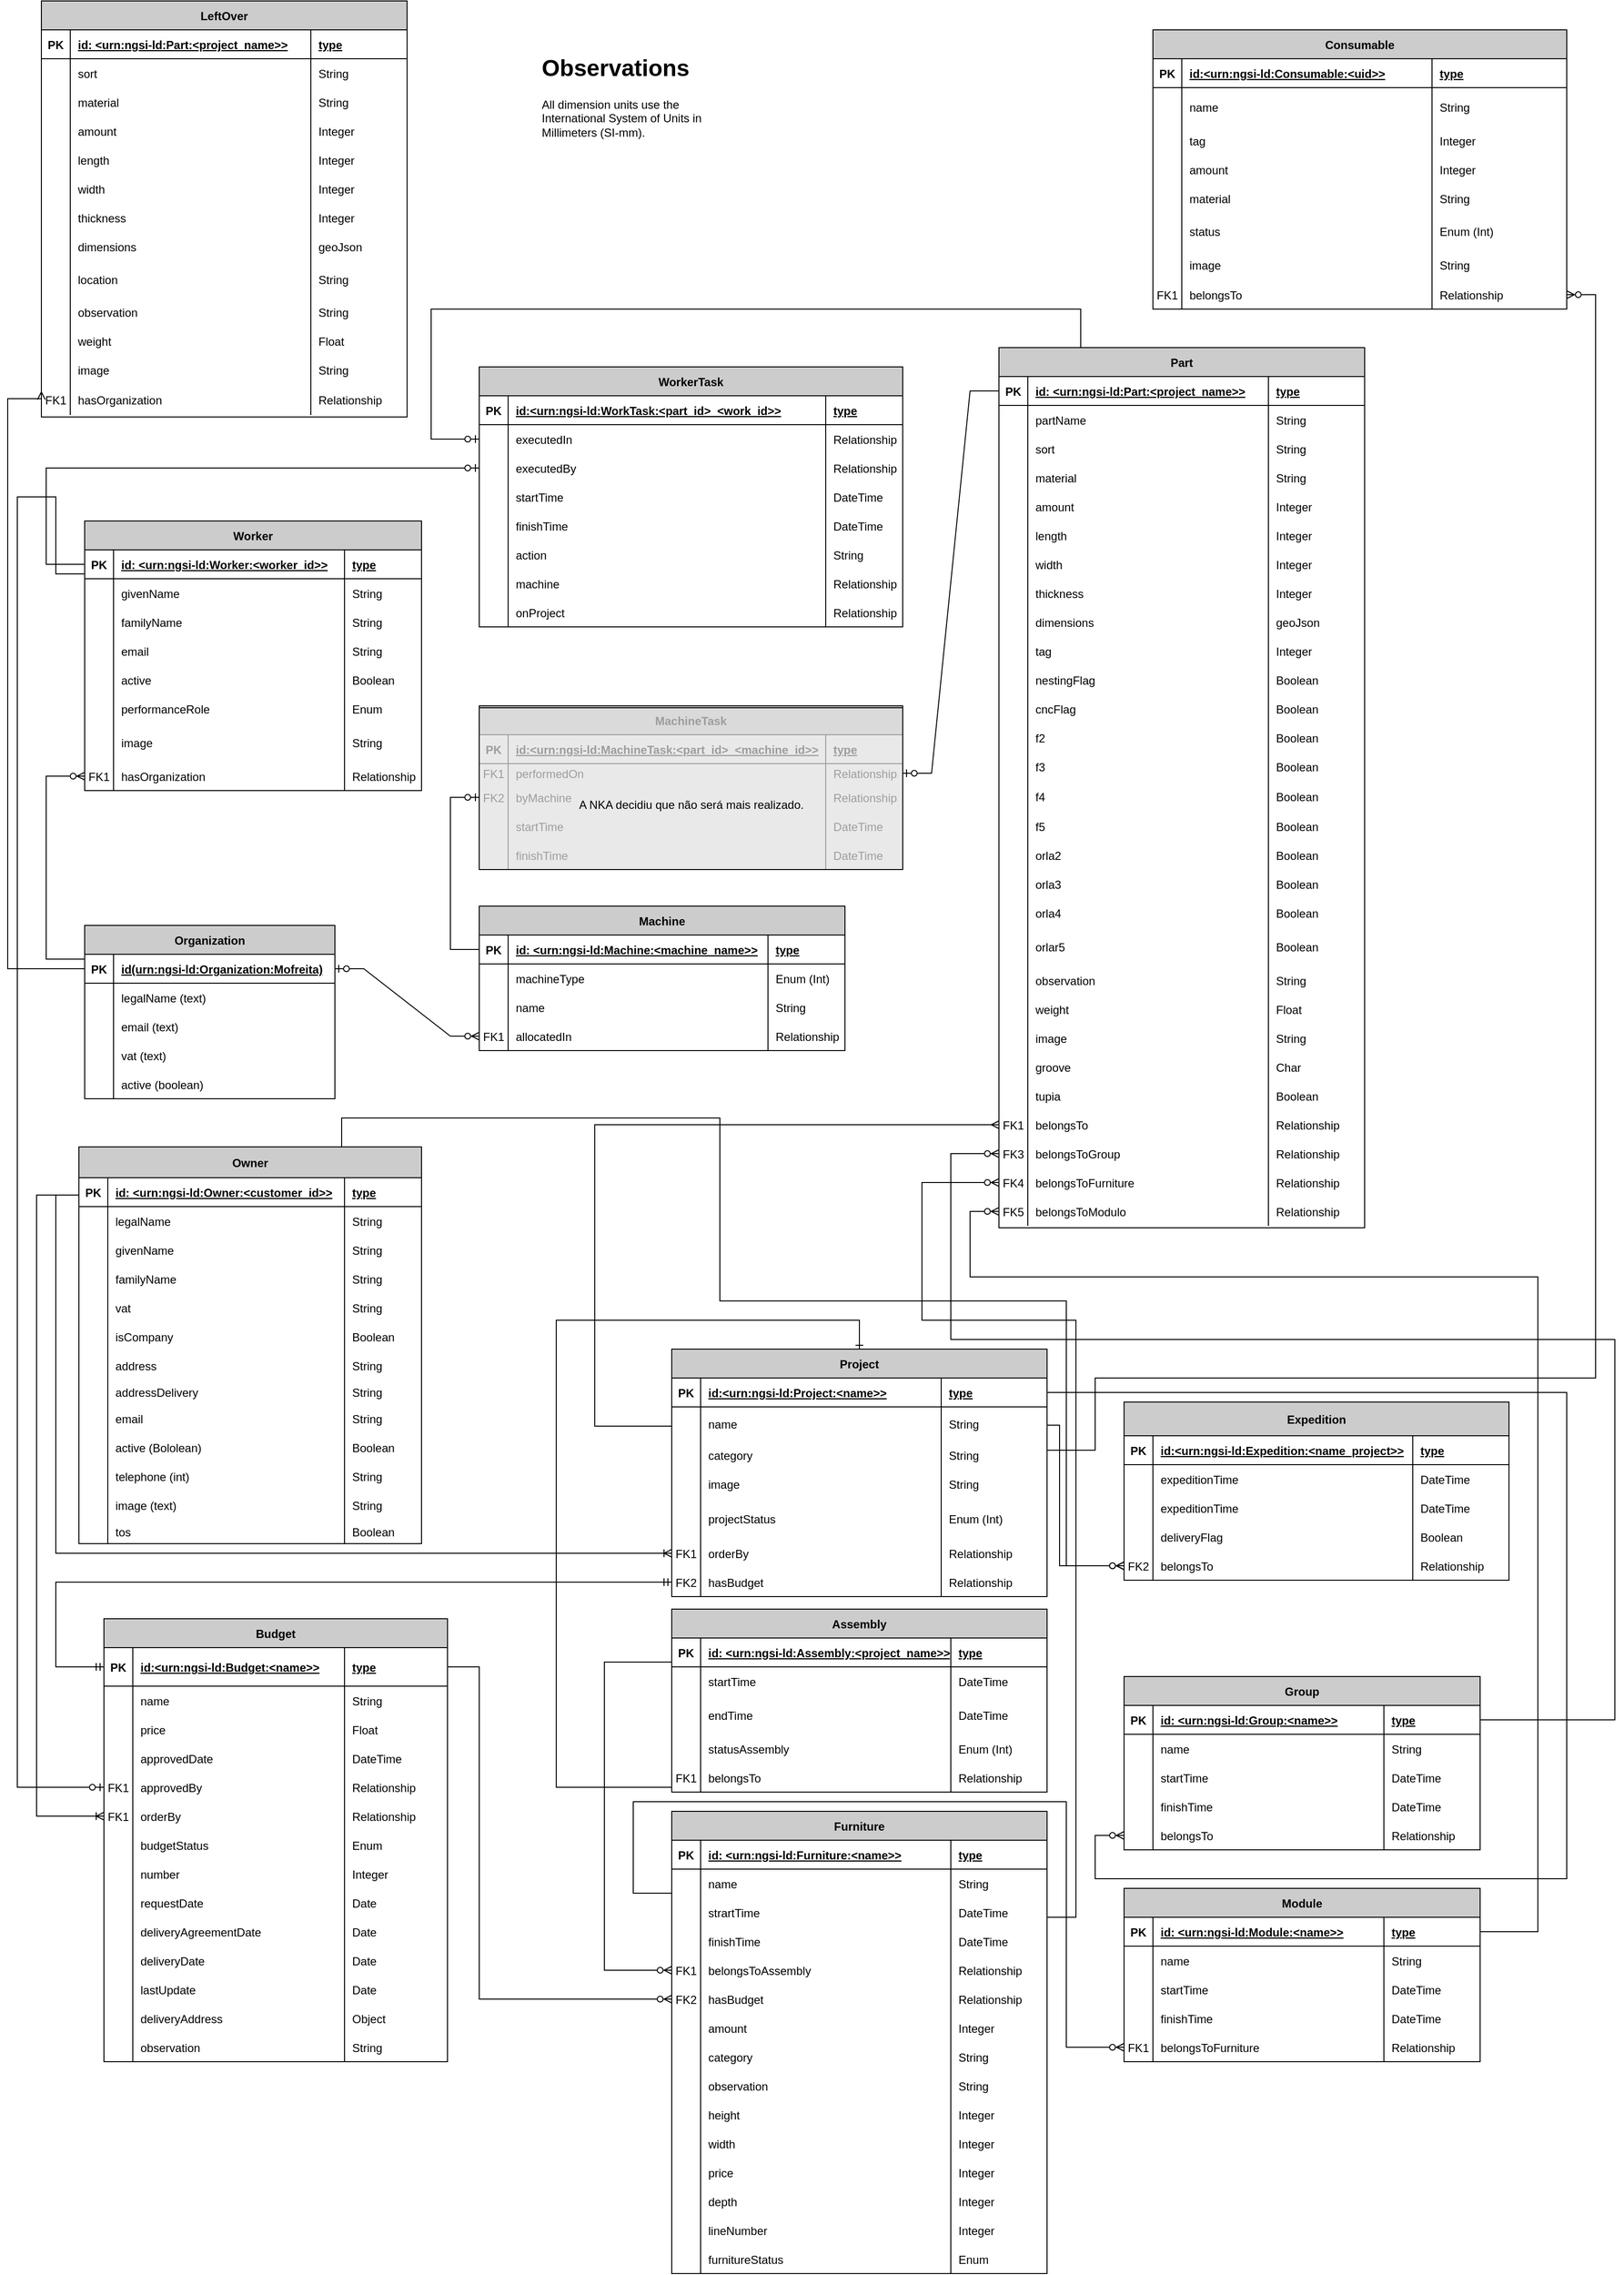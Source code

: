 <mxfile version="21.2.8" type="device">
  <diagram id="R2lEEEUBdFMjLlhIrx00" name="Page-1">
    <mxGraphModel dx="-546" dy="2738" grid="1" gridSize="10" guides="1" tooltips="1" connect="1" arrows="1" fold="1" page="1" pageScale="1" pageWidth="850" pageHeight="1100" math="0" shadow="0" extFonts="Permanent Marker^https://fonts.googleapis.com/css?family=Permanent+Marker">
      <root>
        <mxCell id="0" />
        <mxCell id="1" parent="0" />
        <mxCell id="PB39XX-D3yihrdm4VonY-1" value="Machine" style="shape=table;startSize=30;container=1;collapsible=1;childLayout=tableLayout;fixedRows=1;rowLines=0;fontStyle=1;align=center;resizeLast=1;fontSize=12;fillColor=#CCCCCC;" parent="1" vertex="1">
          <mxGeometry x="2200" y="-1220" width="380" height="150" as="geometry">
            <mxRectangle x="2535" y="20" width="90" height="30" as="alternateBounds" />
          </mxGeometry>
        </mxCell>
        <mxCell id="PB39XX-D3yihrdm4VonY-2" value="" style="shape=tableRow;horizontal=0;startSize=0;swimlaneHead=0;swimlaneBody=0;fillColor=none;collapsible=0;dropTarget=0;points=[[0,0.5],[1,0.5]];portConstraint=eastwest;top=0;left=0;right=0;bottom=1;fontSize=12;" parent="PB39XX-D3yihrdm4VonY-1" vertex="1">
          <mxGeometry y="30" width="380" height="30" as="geometry" />
        </mxCell>
        <mxCell id="PB39XX-D3yihrdm4VonY-3" value="PK" style="shape=partialRectangle;connectable=0;fillColor=none;top=0;left=0;bottom=0;right=0;fontStyle=1;overflow=hidden;fontSize=12;" parent="PB39XX-D3yihrdm4VonY-2" vertex="1">
          <mxGeometry width="30" height="30" as="geometry">
            <mxRectangle width="30" height="30" as="alternateBounds" />
          </mxGeometry>
        </mxCell>
        <mxCell id="PB39XX-D3yihrdm4VonY-4" value="id: &lt;urn:ngsi-ld:Machine:&lt;machine_name&gt;&gt;" style="shape=partialRectangle;connectable=0;fillColor=none;top=0;left=0;bottom=0;right=0;align=left;spacingLeft=6;fontStyle=5;overflow=hidden;fontSize=12;" parent="PB39XX-D3yihrdm4VonY-2" vertex="1">
          <mxGeometry x="30" width="270" height="30" as="geometry">
            <mxRectangle width="270" height="30" as="alternateBounds" />
          </mxGeometry>
        </mxCell>
        <mxCell id="PB39XX-D3yihrdm4VonY-26" value="type" style="shape=partialRectangle;connectable=0;fillColor=none;top=0;left=0;bottom=0;right=0;align=left;spacingLeft=6;fontStyle=5;overflow=hidden;fontSize=12;" parent="PB39XX-D3yihrdm4VonY-2" vertex="1">
          <mxGeometry x="300" width="80" height="30" as="geometry">
            <mxRectangle width="80" height="30" as="alternateBounds" />
          </mxGeometry>
        </mxCell>
        <mxCell id="PB39XX-D3yihrdm4VonY-14" value="" style="shape=tableRow;horizontal=0;startSize=0;swimlaneHead=0;swimlaneBody=0;fillColor=none;collapsible=0;dropTarget=0;points=[[0,0.5],[1,0.5]];portConstraint=eastwest;top=0;left=0;right=0;bottom=0;fontSize=12;" parent="PB39XX-D3yihrdm4VonY-1" vertex="1">
          <mxGeometry y="60" width="380" height="30" as="geometry" />
        </mxCell>
        <mxCell id="PB39XX-D3yihrdm4VonY-15" value="" style="shape=partialRectangle;connectable=0;fillColor=none;top=0;left=0;bottom=0;right=0;editable=1;overflow=hidden;fontSize=12;" parent="PB39XX-D3yihrdm4VonY-14" vertex="1">
          <mxGeometry width="30" height="30" as="geometry">
            <mxRectangle width="30" height="30" as="alternateBounds" />
          </mxGeometry>
        </mxCell>
        <mxCell id="PB39XX-D3yihrdm4VonY-16" value="machineType" style="shape=partialRectangle;connectable=0;fillColor=none;top=0;left=0;bottom=0;right=0;align=left;spacingLeft=6;overflow=hidden;fontSize=12;" parent="PB39XX-D3yihrdm4VonY-14" vertex="1">
          <mxGeometry x="30" width="270" height="30" as="geometry">
            <mxRectangle width="270" height="30" as="alternateBounds" />
          </mxGeometry>
        </mxCell>
        <mxCell id="PB39XX-D3yihrdm4VonY-30" value="Enum (Int)" style="shape=partialRectangle;connectable=0;fillColor=none;top=0;left=0;bottom=0;right=0;align=left;spacingLeft=6;overflow=hidden;fontSize=12;" parent="PB39XX-D3yihrdm4VonY-14" vertex="1">
          <mxGeometry x="300" width="80" height="30" as="geometry">
            <mxRectangle width="80" height="30" as="alternateBounds" />
          </mxGeometry>
        </mxCell>
        <mxCell id="PB39XX-D3yihrdm4VonY-23" value="" style="shape=tableRow;horizontal=0;startSize=0;swimlaneHead=0;swimlaneBody=0;fillColor=none;collapsible=0;dropTarget=0;points=[[0,0.5],[1,0.5]];portConstraint=eastwest;top=0;left=0;right=0;bottom=0;fontSize=12;" parent="PB39XX-D3yihrdm4VonY-1" vertex="1">
          <mxGeometry y="90" width="380" height="30" as="geometry" />
        </mxCell>
        <mxCell id="PB39XX-D3yihrdm4VonY-24" value="" style="shape=partialRectangle;connectable=0;fillColor=none;top=0;left=0;bottom=0;right=0;editable=1;overflow=hidden;fontSize=12;" parent="PB39XX-D3yihrdm4VonY-23" vertex="1">
          <mxGeometry width="30" height="30" as="geometry">
            <mxRectangle width="30" height="30" as="alternateBounds" />
          </mxGeometry>
        </mxCell>
        <mxCell id="PB39XX-D3yihrdm4VonY-25" value="name" style="shape=partialRectangle;connectable=0;fillColor=none;top=0;left=0;bottom=0;right=0;align=left;spacingLeft=6;overflow=hidden;fontSize=12;" parent="PB39XX-D3yihrdm4VonY-23" vertex="1">
          <mxGeometry x="30" width="270" height="30" as="geometry">
            <mxRectangle width="270" height="30" as="alternateBounds" />
          </mxGeometry>
        </mxCell>
        <mxCell id="PB39XX-D3yihrdm4VonY-31" value="String" style="shape=partialRectangle;connectable=0;fillColor=none;top=0;left=0;bottom=0;right=0;align=left;spacingLeft=6;overflow=hidden;fontSize=12;" parent="PB39XX-D3yihrdm4VonY-23" vertex="1">
          <mxGeometry x="300" width="80" height="30" as="geometry">
            <mxRectangle width="80" height="30" as="alternateBounds" />
          </mxGeometry>
        </mxCell>
        <mxCell id="PB39XX-D3yihrdm4VonY-32" value="" style="shape=tableRow;horizontal=0;startSize=0;swimlaneHead=0;swimlaneBody=0;fillColor=none;collapsible=0;dropTarget=0;points=[[0,0.5],[1,0.5]];portConstraint=eastwest;top=0;left=0;right=0;bottom=0;fontSize=12;" parent="PB39XX-D3yihrdm4VonY-1" vertex="1">
          <mxGeometry y="120" width="380" height="30" as="geometry" />
        </mxCell>
        <mxCell id="PB39XX-D3yihrdm4VonY-33" value="FK1" style="shape=partialRectangle;connectable=0;fillColor=none;top=0;left=0;bottom=0;right=0;editable=1;overflow=hidden;fontSize=12;" parent="PB39XX-D3yihrdm4VonY-32" vertex="1">
          <mxGeometry width="30" height="30" as="geometry">
            <mxRectangle width="30" height="30" as="alternateBounds" />
          </mxGeometry>
        </mxCell>
        <mxCell id="PB39XX-D3yihrdm4VonY-34" value="allocatedIn    " style="shape=partialRectangle;connectable=0;fillColor=none;top=0;left=0;bottom=0;right=0;align=left;spacingLeft=6;overflow=hidden;fontSize=12;" parent="PB39XX-D3yihrdm4VonY-32" vertex="1">
          <mxGeometry x="30" width="270" height="30" as="geometry">
            <mxRectangle width="270" height="30" as="alternateBounds" />
          </mxGeometry>
        </mxCell>
        <mxCell id="PB39XX-D3yihrdm4VonY-35" value="Relationship" style="shape=partialRectangle;connectable=0;fillColor=none;top=0;left=0;bottom=0;right=0;align=left;spacingLeft=6;overflow=hidden;fontSize=12;" parent="PB39XX-D3yihrdm4VonY-32" vertex="1">
          <mxGeometry x="300" width="80" height="30" as="geometry">
            <mxRectangle width="80" height="30" as="alternateBounds" />
          </mxGeometry>
        </mxCell>
        <mxCell id="PB39XX-D3yihrdm4VonY-36" value="Organization" style="shape=table;startSize=30;container=1;collapsible=1;childLayout=tableLayout;fixedRows=1;rowLines=0;fontStyle=1;align=center;resizeLast=1;fontSize=12;shadow=0;fillColor=#CCCCCC;" parent="1" vertex="1">
          <mxGeometry x="1790" y="-1200" width="260" height="180" as="geometry">
            <mxRectangle x="2900" width="110" height="30" as="alternateBounds" />
          </mxGeometry>
        </mxCell>
        <mxCell id="PB39XX-D3yihrdm4VonY-37" value="" style="shape=tableRow;horizontal=0;startSize=0;swimlaneHead=0;swimlaneBody=0;fillColor=none;collapsible=0;dropTarget=0;points=[[0,0.5],[1,0.5]];portConstraint=eastwest;top=0;left=0;right=0;bottom=1;fontSize=12;" parent="PB39XX-D3yihrdm4VonY-36" vertex="1">
          <mxGeometry y="30" width="260" height="30" as="geometry" />
        </mxCell>
        <mxCell id="PB39XX-D3yihrdm4VonY-38" value="PK" style="shape=partialRectangle;connectable=0;fillColor=none;top=0;left=0;bottom=0;right=0;fontStyle=1;overflow=hidden;fontSize=12;" parent="PB39XX-D3yihrdm4VonY-37" vertex="1">
          <mxGeometry width="30" height="30" as="geometry">
            <mxRectangle width="30" height="30" as="alternateBounds" />
          </mxGeometry>
        </mxCell>
        <mxCell id="PB39XX-D3yihrdm4VonY-39" value="id(urn:ngsi-ld:Organization:Mofreita)" style="shape=partialRectangle;connectable=0;fillColor=none;top=0;left=0;bottom=0;right=0;align=left;spacingLeft=6;fontStyle=5;overflow=hidden;fontSize=12;" parent="PB39XX-D3yihrdm4VonY-37" vertex="1">
          <mxGeometry x="30" width="230" height="30" as="geometry">
            <mxRectangle width="230" height="30" as="alternateBounds" />
          </mxGeometry>
        </mxCell>
        <mxCell id="PB39XX-D3yihrdm4VonY-40" value="" style="shape=tableRow;horizontal=0;startSize=0;swimlaneHead=0;swimlaneBody=0;fillColor=none;collapsible=0;dropTarget=0;points=[[0,0.5],[1,0.5]];portConstraint=eastwest;top=0;left=0;right=0;bottom=0;fontSize=12;" parent="PB39XX-D3yihrdm4VonY-36" vertex="1">
          <mxGeometry y="60" width="260" height="30" as="geometry" />
        </mxCell>
        <mxCell id="PB39XX-D3yihrdm4VonY-41" value="" style="shape=partialRectangle;connectable=0;fillColor=none;top=0;left=0;bottom=0;right=0;editable=1;overflow=hidden;fontSize=12;" parent="PB39XX-D3yihrdm4VonY-40" vertex="1">
          <mxGeometry width="30" height="30" as="geometry">
            <mxRectangle width="30" height="30" as="alternateBounds" />
          </mxGeometry>
        </mxCell>
        <mxCell id="PB39XX-D3yihrdm4VonY-42" value="legalName (text)" style="shape=partialRectangle;connectable=0;fillColor=none;top=0;left=0;bottom=0;right=0;align=left;spacingLeft=6;overflow=hidden;fontSize=12;" parent="PB39XX-D3yihrdm4VonY-40" vertex="1">
          <mxGeometry x="30" width="230" height="30" as="geometry">
            <mxRectangle width="230" height="30" as="alternateBounds" />
          </mxGeometry>
        </mxCell>
        <mxCell id="PB39XX-D3yihrdm4VonY-43" value="" style="shape=tableRow;horizontal=0;startSize=0;swimlaneHead=0;swimlaneBody=0;fillColor=none;collapsible=0;dropTarget=0;points=[[0,0.5],[1,0.5]];portConstraint=eastwest;top=0;left=0;right=0;bottom=0;fontSize=12;" parent="PB39XX-D3yihrdm4VonY-36" vertex="1">
          <mxGeometry y="90" width="260" height="30" as="geometry" />
        </mxCell>
        <mxCell id="PB39XX-D3yihrdm4VonY-44" value="" style="shape=partialRectangle;connectable=0;fillColor=none;top=0;left=0;bottom=0;right=0;editable=1;overflow=hidden;fontSize=12;" parent="PB39XX-D3yihrdm4VonY-43" vertex="1">
          <mxGeometry width="30" height="30" as="geometry">
            <mxRectangle width="30" height="30" as="alternateBounds" />
          </mxGeometry>
        </mxCell>
        <mxCell id="PB39XX-D3yihrdm4VonY-45" value="email (text)" style="shape=partialRectangle;connectable=0;fillColor=none;top=0;left=0;bottom=0;right=0;align=left;spacingLeft=6;overflow=hidden;fontSize=12;" parent="PB39XX-D3yihrdm4VonY-43" vertex="1">
          <mxGeometry x="30" width="230" height="30" as="geometry">
            <mxRectangle width="230" height="30" as="alternateBounds" />
          </mxGeometry>
        </mxCell>
        <mxCell id="PB39XX-D3yihrdm4VonY-46" value="" style="shape=tableRow;horizontal=0;startSize=0;swimlaneHead=0;swimlaneBody=0;fillColor=none;collapsible=0;dropTarget=0;points=[[0,0.5],[1,0.5]];portConstraint=eastwest;top=0;left=0;right=0;bottom=0;fontSize=12;" parent="PB39XX-D3yihrdm4VonY-36" vertex="1">
          <mxGeometry y="120" width="260" height="30" as="geometry" />
        </mxCell>
        <mxCell id="PB39XX-D3yihrdm4VonY-47" value="" style="shape=partialRectangle;connectable=0;fillColor=none;top=0;left=0;bottom=0;right=0;editable=1;overflow=hidden;fontSize=12;" parent="PB39XX-D3yihrdm4VonY-46" vertex="1">
          <mxGeometry width="30" height="30" as="geometry">
            <mxRectangle width="30" height="30" as="alternateBounds" />
          </mxGeometry>
        </mxCell>
        <mxCell id="PB39XX-D3yihrdm4VonY-48" value="vat (text)" style="shape=partialRectangle;connectable=0;fillColor=none;top=0;left=0;bottom=0;right=0;align=left;spacingLeft=6;overflow=hidden;fontSize=12;" parent="PB39XX-D3yihrdm4VonY-46" vertex="1">
          <mxGeometry x="30" width="230" height="30" as="geometry">
            <mxRectangle width="230" height="30" as="alternateBounds" />
          </mxGeometry>
        </mxCell>
        <mxCell id="PB39XX-D3yihrdm4VonY-49" value="" style="shape=tableRow;horizontal=0;startSize=0;swimlaneHead=0;swimlaneBody=0;fillColor=none;collapsible=0;dropTarget=0;points=[[0,0.5],[1,0.5]];portConstraint=eastwest;top=0;left=0;right=0;bottom=0;fontSize=12;" parent="PB39XX-D3yihrdm4VonY-36" vertex="1">
          <mxGeometry y="150" width="260" height="30" as="geometry" />
        </mxCell>
        <mxCell id="PB39XX-D3yihrdm4VonY-50" value="" style="shape=partialRectangle;connectable=0;fillColor=none;top=0;left=0;bottom=0;right=0;editable=1;overflow=hidden;fontSize=12;" parent="PB39XX-D3yihrdm4VonY-49" vertex="1">
          <mxGeometry width="30" height="30" as="geometry">
            <mxRectangle width="30" height="30" as="alternateBounds" />
          </mxGeometry>
        </mxCell>
        <mxCell id="PB39XX-D3yihrdm4VonY-51" value="active (boolean)" style="shape=partialRectangle;connectable=0;fillColor=none;top=0;left=0;bottom=0;right=0;align=left;spacingLeft=6;overflow=hidden;fontSize=12;" parent="PB39XX-D3yihrdm4VonY-49" vertex="1">
          <mxGeometry x="30" width="230" height="30" as="geometry">
            <mxRectangle width="230" height="30" as="alternateBounds" />
          </mxGeometry>
        </mxCell>
        <mxCell id="PB39XX-D3yihrdm4VonY-53" value="" style="edgeStyle=entityRelationEdgeStyle;fontSize=12;html=1;endArrow=ERzeroToMany;startArrow=ERzeroToOne;rounded=0;elbow=vertical;exitX=1;exitY=0.5;exitDx=0;exitDy=0;entryX=0;entryY=0.5;entryDx=0;entryDy=0;" parent="1" source="PB39XX-D3yihrdm4VonY-37" target="PB39XX-D3yihrdm4VonY-32" edge="1">
          <mxGeometry width="100" height="100" relative="1" as="geometry">
            <mxPoint x="1910" y="-680" as="sourcePoint" />
            <mxPoint x="2010" y="-780" as="targetPoint" />
          </mxGeometry>
        </mxCell>
        <mxCell id="PB39XX-D3yihrdm4VonY-59" value="Worker" style="shape=table;startSize=30;container=1;collapsible=1;childLayout=tableLayout;fixedRows=1;rowLines=0;fontStyle=1;align=center;resizeLast=1;fontSize=12;fillColor=#CCCCCC;" parent="1" vertex="1">
          <mxGeometry x="1790" y="-1620" width="350" height="280" as="geometry">
            <mxRectangle x="3250" y="20" width="80" height="30" as="alternateBounds" />
          </mxGeometry>
        </mxCell>
        <mxCell id="PB39XX-D3yihrdm4VonY-60" value="" style="shape=tableRow;horizontal=0;startSize=0;swimlaneHead=0;swimlaneBody=0;fillColor=none;collapsible=0;dropTarget=0;points=[[0,0.5],[1,0.5]];portConstraint=eastwest;top=0;left=0;right=0;bottom=1;fontSize=12;" parent="PB39XX-D3yihrdm4VonY-59" vertex="1">
          <mxGeometry y="30" width="350" height="30" as="geometry" />
        </mxCell>
        <mxCell id="PB39XX-D3yihrdm4VonY-61" value="PK" style="shape=partialRectangle;connectable=0;fillColor=none;top=0;left=0;bottom=0;right=0;fontStyle=1;overflow=hidden;fontSize=12;" parent="PB39XX-D3yihrdm4VonY-60" vertex="1">
          <mxGeometry width="30" height="30" as="geometry">
            <mxRectangle width="30" height="30" as="alternateBounds" />
          </mxGeometry>
        </mxCell>
        <mxCell id="PB39XX-D3yihrdm4VonY-62" value="id: &lt;urn:ngsi-ld:Worker:&lt;worker_id&gt;&gt;" style="shape=partialRectangle;connectable=0;fillColor=none;top=0;left=0;bottom=0;right=0;align=left;spacingLeft=6;fontStyle=5;overflow=hidden;fontSize=12;" parent="PB39XX-D3yihrdm4VonY-60" vertex="1">
          <mxGeometry x="30" width="240" height="30" as="geometry">
            <mxRectangle width="240" height="30" as="alternateBounds" />
          </mxGeometry>
        </mxCell>
        <mxCell id="PB39XX-D3yihrdm4VonY-86" value="type" style="shape=partialRectangle;connectable=0;fillColor=none;top=0;left=0;bottom=0;right=0;align=left;spacingLeft=6;fontStyle=5;overflow=hidden;fontSize=12;" parent="PB39XX-D3yihrdm4VonY-60" vertex="1">
          <mxGeometry x="270" width="80" height="30" as="geometry">
            <mxRectangle width="80" height="30" as="alternateBounds" />
          </mxGeometry>
        </mxCell>
        <mxCell id="PB39XX-D3yihrdm4VonY-63" value="" style="shape=tableRow;horizontal=0;startSize=0;swimlaneHead=0;swimlaneBody=0;fillColor=none;collapsible=0;dropTarget=0;points=[[0,0.5],[1,0.5]];portConstraint=eastwest;top=0;left=0;right=0;bottom=0;fontSize=12;" parent="PB39XX-D3yihrdm4VonY-59" vertex="1">
          <mxGeometry y="60" width="350" height="30" as="geometry" />
        </mxCell>
        <mxCell id="PB39XX-D3yihrdm4VonY-64" value="" style="shape=partialRectangle;connectable=0;fillColor=none;top=0;left=0;bottom=0;right=0;editable=1;overflow=hidden;fontSize=12;" parent="PB39XX-D3yihrdm4VonY-63" vertex="1">
          <mxGeometry width="30" height="30" as="geometry">
            <mxRectangle width="30" height="30" as="alternateBounds" />
          </mxGeometry>
        </mxCell>
        <mxCell id="PB39XX-D3yihrdm4VonY-65" value="givenName" style="shape=partialRectangle;connectable=0;fillColor=none;top=0;left=0;bottom=0;right=0;align=left;spacingLeft=6;overflow=hidden;fontSize=12;" parent="PB39XX-D3yihrdm4VonY-63" vertex="1">
          <mxGeometry x="30" width="240" height="30" as="geometry">
            <mxRectangle width="240" height="30" as="alternateBounds" />
          </mxGeometry>
        </mxCell>
        <mxCell id="PB39XX-D3yihrdm4VonY-87" value="String " style="shape=partialRectangle;connectable=0;fillColor=none;top=0;left=0;bottom=0;right=0;align=left;spacingLeft=6;overflow=hidden;fontSize=12;" parent="PB39XX-D3yihrdm4VonY-63" vertex="1">
          <mxGeometry x="270" width="80" height="30" as="geometry">
            <mxRectangle width="80" height="30" as="alternateBounds" />
          </mxGeometry>
        </mxCell>
        <mxCell id="PB39XX-D3yihrdm4VonY-66" value="" style="shape=tableRow;horizontal=0;startSize=0;swimlaneHead=0;swimlaneBody=0;fillColor=none;collapsible=0;dropTarget=0;points=[[0,0.5],[1,0.5]];portConstraint=eastwest;top=0;left=0;right=0;bottom=0;fontSize=12;" parent="PB39XX-D3yihrdm4VonY-59" vertex="1">
          <mxGeometry y="90" width="350" height="30" as="geometry" />
        </mxCell>
        <mxCell id="PB39XX-D3yihrdm4VonY-67" value="" style="shape=partialRectangle;connectable=0;fillColor=none;top=0;left=0;bottom=0;right=0;editable=1;overflow=hidden;fontSize=12;" parent="PB39XX-D3yihrdm4VonY-66" vertex="1">
          <mxGeometry width="30" height="30" as="geometry">
            <mxRectangle width="30" height="30" as="alternateBounds" />
          </mxGeometry>
        </mxCell>
        <mxCell id="PB39XX-D3yihrdm4VonY-68" value="familyName" style="shape=partialRectangle;connectable=0;fillColor=none;top=0;left=0;bottom=0;right=0;align=left;spacingLeft=6;overflow=hidden;fontSize=12;" parent="PB39XX-D3yihrdm4VonY-66" vertex="1">
          <mxGeometry x="30" width="240" height="30" as="geometry">
            <mxRectangle width="240" height="30" as="alternateBounds" />
          </mxGeometry>
        </mxCell>
        <mxCell id="PB39XX-D3yihrdm4VonY-88" value="String" style="shape=partialRectangle;connectable=0;fillColor=none;top=0;left=0;bottom=0;right=0;align=left;spacingLeft=6;overflow=hidden;fontSize=12;" parent="PB39XX-D3yihrdm4VonY-66" vertex="1">
          <mxGeometry x="270" width="80" height="30" as="geometry">
            <mxRectangle width="80" height="30" as="alternateBounds" />
          </mxGeometry>
        </mxCell>
        <mxCell id="PB39XX-D3yihrdm4VonY-69" value="" style="shape=tableRow;horizontal=0;startSize=0;swimlaneHead=0;swimlaneBody=0;fillColor=none;collapsible=0;dropTarget=0;points=[[0,0.5],[1,0.5]];portConstraint=eastwest;top=0;left=0;right=0;bottom=0;fontSize=12;" parent="PB39XX-D3yihrdm4VonY-59" vertex="1">
          <mxGeometry y="120" width="350" height="30" as="geometry" />
        </mxCell>
        <mxCell id="PB39XX-D3yihrdm4VonY-70" value="" style="shape=partialRectangle;connectable=0;fillColor=none;top=0;left=0;bottom=0;right=0;editable=1;overflow=hidden;fontSize=12;" parent="PB39XX-D3yihrdm4VonY-69" vertex="1">
          <mxGeometry width="30" height="30" as="geometry">
            <mxRectangle width="30" height="30" as="alternateBounds" />
          </mxGeometry>
        </mxCell>
        <mxCell id="PB39XX-D3yihrdm4VonY-71" value="email" style="shape=partialRectangle;connectable=0;fillColor=none;top=0;left=0;bottom=0;right=0;align=left;spacingLeft=6;overflow=hidden;fontSize=12;" parent="PB39XX-D3yihrdm4VonY-69" vertex="1">
          <mxGeometry x="30" width="240" height="30" as="geometry">
            <mxRectangle width="240" height="30" as="alternateBounds" />
          </mxGeometry>
        </mxCell>
        <mxCell id="PB39XX-D3yihrdm4VonY-89" value="String" style="shape=partialRectangle;connectable=0;fillColor=none;top=0;left=0;bottom=0;right=0;align=left;spacingLeft=6;overflow=hidden;fontSize=12;" parent="PB39XX-D3yihrdm4VonY-69" vertex="1">
          <mxGeometry x="270" width="80" height="30" as="geometry">
            <mxRectangle width="80" height="30" as="alternateBounds" />
          </mxGeometry>
        </mxCell>
        <mxCell id="PB39XX-D3yihrdm4VonY-72" value="" style="shape=tableRow;horizontal=0;startSize=0;swimlaneHead=0;swimlaneBody=0;fillColor=none;collapsible=0;dropTarget=0;points=[[0,0.5],[1,0.5]];portConstraint=eastwest;top=0;left=0;right=0;bottom=0;fontSize=12;" parent="PB39XX-D3yihrdm4VonY-59" vertex="1">
          <mxGeometry y="150" width="350" height="30" as="geometry" />
        </mxCell>
        <mxCell id="PB39XX-D3yihrdm4VonY-73" value="" style="shape=partialRectangle;connectable=0;fillColor=none;top=0;left=0;bottom=0;right=0;editable=1;overflow=hidden;fontSize=12;" parent="PB39XX-D3yihrdm4VonY-72" vertex="1">
          <mxGeometry width="30" height="30" as="geometry">
            <mxRectangle width="30" height="30" as="alternateBounds" />
          </mxGeometry>
        </mxCell>
        <mxCell id="PB39XX-D3yihrdm4VonY-74" value="active" style="shape=partialRectangle;connectable=0;fillColor=none;top=0;left=0;bottom=0;right=0;align=left;spacingLeft=6;overflow=hidden;fontSize=12;" parent="PB39XX-D3yihrdm4VonY-72" vertex="1">
          <mxGeometry x="30" width="240" height="30" as="geometry">
            <mxRectangle width="240" height="30" as="alternateBounds" />
          </mxGeometry>
        </mxCell>
        <mxCell id="PB39XX-D3yihrdm4VonY-90" value="Boolean" style="shape=partialRectangle;connectable=0;fillColor=none;top=0;left=0;bottom=0;right=0;align=left;spacingLeft=6;overflow=hidden;fontSize=12;" parent="PB39XX-D3yihrdm4VonY-72" vertex="1">
          <mxGeometry x="270" width="80" height="30" as="geometry">
            <mxRectangle width="80" height="30" as="alternateBounds" />
          </mxGeometry>
        </mxCell>
        <mxCell id="PB39XX-D3yihrdm4VonY-75" value="" style="shape=tableRow;horizontal=0;startSize=0;swimlaneHead=0;swimlaneBody=0;fillColor=none;collapsible=0;dropTarget=0;points=[[0,0.5],[1,0.5]];portConstraint=eastwest;top=0;left=0;right=0;bottom=0;fontSize=12;" parent="PB39XX-D3yihrdm4VonY-59" vertex="1">
          <mxGeometry y="180" width="350" height="30" as="geometry" />
        </mxCell>
        <mxCell id="PB39XX-D3yihrdm4VonY-76" value="" style="shape=partialRectangle;connectable=0;fillColor=none;top=0;left=0;bottom=0;right=0;editable=1;overflow=hidden;fontSize=12;" parent="PB39XX-D3yihrdm4VonY-75" vertex="1">
          <mxGeometry width="30" height="30" as="geometry">
            <mxRectangle width="30" height="30" as="alternateBounds" />
          </mxGeometry>
        </mxCell>
        <mxCell id="PB39XX-D3yihrdm4VonY-77" value="performanceRole" style="shape=partialRectangle;connectable=0;fillColor=none;top=0;left=0;bottom=0;right=0;align=left;spacingLeft=6;overflow=hidden;fontSize=12;" parent="PB39XX-D3yihrdm4VonY-75" vertex="1">
          <mxGeometry x="30" width="240" height="30" as="geometry">
            <mxRectangle width="240" height="30" as="alternateBounds" />
          </mxGeometry>
        </mxCell>
        <mxCell id="PB39XX-D3yihrdm4VonY-91" value="Enum" style="shape=partialRectangle;connectable=0;fillColor=none;top=0;left=0;bottom=0;right=0;align=left;spacingLeft=6;overflow=hidden;fontSize=12;" parent="PB39XX-D3yihrdm4VonY-75" vertex="1">
          <mxGeometry x="270" width="80" height="30" as="geometry">
            <mxRectangle width="80" height="30" as="alternateBounds" />
          </mxGeometry>
        </mxCell>
        <mxCell id="PB39XX-D3yihrdm4VonY-78" value="" style="shape=tableRow;horizontal=0;startSize=0;swimlaneHead=0;swimlaneBody=0;fillColor=none;collapsible=0;dropTarget=0;points=[[0,0.5],[1,0.5]];portConstraint=eastwest;top=0;left=0;right=0;bottom=0;fontSize=12;" parent="PB39XX-D3yihrdm4VonY-59" vertex="1">
          <mxGeometry y="210" width="350" height="40" as="geometry" />
        </mxCell>
        <mxCell id="PB39XX-D3yihrdm4VonY-79" value="" style="shape=partialRectangle;connectable=0;fillColor=none;top=0;left=0;bottom=0;right=0;editable=1;overflow=hidden;fontSize=12;" parent="PB39XX-D3yihrdm4VonY-78" vertex="1">
          <mxGeometry width="30" height="40" as="geometry">
            <mxRectangle width="30" height="40" as="alternateBounds" />
          </mxGeometry>
        </mxCell>
        <mxCell id="PB39XX-D3yihrdm4VonY-80" value="image" style="shape=partialRectangle;connectable=0;fillColor=none;top=0;left=0;bottom=0;right=0;align=left;spacingLeft=6;overflow=hidden;fontSize=12;" parent="PB39XX-D3yihrdm4VonY-78" vertex="1">
          <mxGeometry x="30" width="240" height="40" as="geometry">
            <mxRectangle width="240" height="40" as="alternateBounds" />
          </mxGeometry>
        </mxCell>
        <mxCell id="PB39XX-D3yihrdm4VonY-92" value="String" style="shape=partialRectangle;connectable=0;fillColor=none;top=0;left=0;bottom=0;right=0;align=left;spacingLeft=6;overflow=hidden;fontSize=12;" parent="PB39XX-D3yihrdm4VonY-78" vertex="1">
          <mxGeometry x="270" width="80" height="40" as="geometry">
            <mxRectangle width="80" height="40" as="alternateBounds" />
          </mxGeometry>
        </mxCell>
        <mxCell id="PB39XX-D3yihrdm4VonY-81" value="" style="shape=tableRow;horizontal=0;startSize=0;swimlaneHead=0;swimlaneBody=0;fillColor=none;collapsible=0;dropTarget=0;points=[[0,0.5],[1,0.5]];portConstraint=eastwest;top=0;left=0;right=0;bottom=0;fontSize=12;" parent="PB39XX-D3yihrdm4VonY-59" vertex="1">
          <mxGeometry y="250" width="350" height="30" as="geometry" />
        </mxCell>
        <mxCell id="PB39XX-D3yihrdm4VonY-82" value="FK1" style="shape=partialRectangle;connectable=0;fillColor=none;top=0;left=0;bottom=0;right=0;editable=1;overflow=hidden;fontSize=12;" parent="PB39XX-D3yihrdm4VonY-81" vertex="1">
          <mxGeometry width="30" height="30" as="geometry">
            <mxRectangle width="30" height="30" as="alternateBounds" />
          </mxGeometry>
        </mxCell>
        <mxCell id="PB39XX-D3yihrdm4VonY-83" value="hasOrganization" style="shape=partialRectangle;connectable=0;fillColor=none;top=0;left=0;bottom=0;right=0;align=left;spacingLeft=6;overflow=hidden;fontSize=12;" parent="PB39XX-D3yihrdm4VonY-81" vertex="1">
          <mxGeometry x="30" width="240" height="30" as="geometry">
            <mxRectangle width="240" height="30" as="alternateBounds" />
          </mxGeometry>
        </mxCell>
        <mxCell id="PB39XX-D3yihrdm4VonY-93" value="Relationship" style="shape=partialRectangle;connectable=0;fillColor=none;top=0;left=0;bottom=0;right=0;align=left;spacingLeft=6;overflow=hidden;fontSize=12;" parent="PB39XX-D3yihrdm4VonY-81" vertex="1">
          <mxGeometry x="270" width="80" height="30" as="geometry">
            <mxRectangle width="80" height="30" as="alternateBounds" />
          </mxGeometry>
        </mxCell>
        <mxCell id="PB39XX-D3yihrdm4VonY-85" value="" style="edgeStyle=orthogonalEdgeStyle;fontSize=12;html=1;endArrow=ERzeroToMany;endFill=1;rounded=0;elbow=vertical;exitX=0;exitY=0.5;exitDx=0;exitDy=0;entryX=0;entryY=0.5;entryDx=0;entryDy=0;" parent="1" source="PB39XX-D3yihrdm4VonY-37" target="PB39XX-D3yihrdm4VonY-81" edge="1">
          <mxGeometry width="100" height="100" relative="1" as="geometry">
            <mxPoint x="1930" y="-1190" as="sourcePoint" />
            <mxPoint x="2030" y="-1290" as="targetPoint" />
            <Array as="points">
              <mxPoint x="1750" y="-1165" />
              <mxPoint x="1750" y="-1355" />
            </Array>
          </mxGeometry>
        </mxCell>
        <mxCell id="PB39XX-D3yihrdm4VonY-94" value="Part" style="shape=table;startSize=30;container=1;collapsible=1;childLayout=tableLayout;fixedRows=1;rowLines=0;fontStyle=1;align=center;resizeLast=1;fontSize=12;fillColor=#CCCCCC;" parent="1" vertex="1">
          <mxGeometry x="2740" y="-1800" width="380" height="914.0" as="geometry">
            <mxRectangle x="3800" y="920" width="60" height="30" as="alternateBounds" />
          </mxGeometry>
        </mxCell>
        <mxCell id="PB39XX-D3yihrdm4VonY-95" value="" style="shape=tableRow;horizontal=0;startSize=0;swimlaneHead=0;swimlaneBody=0;fillColor=none;collapsible=0;dropTarget=0;points=[[0,0.5],[1,0.5]];portConstraint=eastwest;top=0;left=0;right=0;bottom=1;fontSize=12;" parent="PB39XX-D3yihrdm4VonY-94" vertex="1">
          <mxGeometry y="30" width="380" height="30" as="geometry" />
        </mxCell>
        <mxCell id="PB39XX-D3yihrdm4VonY-96" value="PK" style="shape=partialRectangle;connectable=0;fillColor=none;top=0;left=0;bottom=0;right=0;fontStyle=1;overflow=hidden;fontSize=12;" parent="PB39XX-D3yihrdm4VonY-95" vertex="1">
          <mxGeometry width="30" height="30" as="geometry">
            <mxRectangle width="30" height="30" as="alternateBounds" />
          </mxGeometry>
        </mxCell>
        <mxCell id="PB39XX-D3yihrdm4VonY-97" value="id: &lt;urn:ngsi-ld:Part:&lt;project_name&gt;&gt;" style="shape=partialRectangle;connectable=0;fillColor=none;top=0;left=0;bottom=0;right=0;align=left;spacingLeft=6;fontStyle=5;overflow=hidden;fontSize=12;" parent="PB39XX-D3yihrdm4VonY-95" vertex="1">
          <mxGeometry x="30" width="250" height="30" as="geometry">
            <mxRectangle width="250" height="30" as="alternateBounds" />
          </mxGeometry>
        </mxCell>
        <mxCell id="PB39XX-D3yihrdm4VonY-182" value="type" style="shape=partialRectangle;connectable=0;fillColor=none;top=0;left=0;bottom=0;right=0;align=left;spacingLeft=6;fontStyle=5;overflow=hidden;fontSize=12;" parent="PB39XX-D3yihrdm4VonY-95" vertex="1">
          <mxGeometry x="280" width="100" height="30" as="geometry">
            <mxRectangle width="100" height="30" as="alternateBounds" />
          </mxGeometry>
        </mxCell>
        <mxCell id="PB39XX-D3yihrdm4VonY-98" value="" style="shape=tableRow;horizontal=0;startSize=0;swimlaneHead=0;swimlaneBody=0;fillColor=none;collapsible=0;dropTarget=0;points=[[0,0.5],[1,0.5]];portConstraint=eastwest;top=0;left=0;right=0;bottom=0;fontSize=12;" parent="PB39XX-D3yihrdm4VonY-94" vertex="1">
          <mxGeometry y="60" width="380" height="30" as="geometry" />
        </mxCell>
        <mxCell id="PB39XX-D3yihrdm4VonY-99" value="" style="shape=partialRectangle;connectable=0;fillColor=none;top=0;left=0;bottom=0;right=0;editable=1;overflow=hidden;fontSize=12;" parent="PB39XX-D3yihrdm4VonY-98" vertex="1">
          <mxGeometry width="30" height="30" as="geometry">
            <mxRectangle width="30" height="30" as="alternateBounds" />
          </mxGeometry>
        </mxCell>
        <mxCell id="PB39XX-D3yihrdm4VonY-100" value="partName" style="shape=partialRectangle;connectable=0;fillColor=none;top=0;left=0;bottom=0;right=0;align=left;spacingLeft=6;overflow=hidden;fontSize=12;" parent="PB39XX-D3yihrdm4VonY-98" vertex="1">
          <mxGeometry x="30" width="250" height="30" as="geometry">
            <mxRectangle width="250" height="30" as="alternateBounds" />
          </mxGeometry>
        </mxCell>
        <mxCell id="PB39XX-D3yihrdm4VonY-183" value="String    " style="shape=partialRectangle;connectable=0;fillColor=none;top=0;left=0;bottom=0;right=0;align=left;spacingLeft=6;overflow=hidden;fontSize=12;" parent="PB39XX-D3yihrdm4VonY-98" vertex="1">
          <mxGeometry x="280" width="100" height="30" as="geometry">
            <mxRectangle width="100" height="30" as="alternateBounds" />
          </mxGeometry>
        </mxCell>
        <mxCell id="PB39XX-D3yihrdm4VonY-101" value="" style="shape=tableRow;horizontal=0;startSize=0;swimlaneHead=0;swimlaneBody=0;fillColor=none;collapsible=0;dropTarget=0;points=[[0,0.5],[1,0.5]];portConstraint=eastwest;top=0;left=0;right=0;bottom=0;fontSize=12;" parent="PB39XX-D3yihrdm4VonY-94" vertex="1">
          <mxGeometry y="90" width="380" height="30" as="geometry" />
        </mxCell>
        <mxCell id="PB39XX-D3yihrdm4VonY-102" value="" style="shape=partialRectangle;connectable=0;fillColor=none;top=0;left=0;bottom=0;right=0;editable=1;overflow=hidden;fontSize=12;" parent="PB39XX-D3yihrdm4VonY-101" vertex="1">
          <mxGeometry width="30" height="30" as="geometry">
            <mxRectangle width="30" height="30" as="alternateBounds" />
          </mxGeometry>
        </mxCell>
        <mxCell id="PB39XX-D3yihrdm4VonY-103" value="sort" style="shape=partialRectangle;connectable=0;fillColor=none;top=0;left=0;bottom=0;right=0;align=left;spacingLeft=6;overflow=hidden;fontSize=12;" parent="PB39XX-D3yihrdm4VonY-101" vertex="1">
          <mxGeometry x="30" width="250" height="30" as="geometry">
            <mxRectangle width="250" height="30" as="alternateBounds" />
          </mxGeometry>
        </mxCell>
        <mxCell id="PB39XX-D3yihrdm4VonY-184" value="String" style="shape=partialRectangle;connectable=0;fillColor=none;top=0;left=0;bottom=0;right=0;align=left;spacingLeft=6;overflow=hidden;fontSize=12;" parent="PB39XX-D3yihrdm4VonY-101" vertex="1">
          <mxGeometry x="280" width="100" height="30" as="geometry">
            <mxRectangle width="100" height="30" as="alternateBounds" />
          </mxGeometry>
        </mxCell>
        <mxCell id="PB39XX-D3yihrdm4VonY-104" value="" style="shape=tableRow;horizontal=0;startSize=0;swimlaneHead=0;swimlaneBody=0;fillColor=none;collapsible=0;dropTarget=0;points=[[0,0.5],[1,0.5]];portConstraint=eastwest;top=0;left=0;right=0;bottom=0;fontSize=12;" parent="PB39XX-D3yihrdm4VonY-94" vertex="1">
          <mxGeometry y="120" width="380" height="30" as="geometry" />
        </mxCell>
        <mxCell id="PB39XX-D3yihrdm4VonY-105" value="" style="shape=partialRectangle;connectable=0;fillColor=none;top=0;left=0;bottom=0;right=0;editable=1;overflow=hidden;fontSize=12;" parent="PB39XX-D3yihrdm4VonY-104" vertex="1">
          <mxGeometry width="30" height="30" as="geometry">
            <mxRectangle width="30" height="30" as="alternateBounds" />
          </mxGeometry>
        </mxCell>
        <mxCell id="PB39XX-D3yihrdm4VonY-106" value="material" style="shape=partialRectangle;connectable=0;fillColor=none;top=0;left=0;bottom=0;right=0;align=left;spacingLeft=6;overflow=hidden;fontSize=12;" parent="PB39XX-D3yihrdm4VonY-104" vertex="1">
          <mxGeometry x="30" width="250" height="30" as="geometry">
            <mxRectangle width="250" height="30" as="alternateBounds" />
          </mxGeometry>
        </mxCell>
        <mxCell id="PB39XX-D3yihrdm4VonY-185" value="String" style="shape=partialRectangle;connectable=0;fillColor=none;top=0;left=0;bottom=0;right=0;align=left;spacingLeft=6;overflow=hidden;fontSize=12;" parent="PB39XX-D3yihrdm4VonY-104" vertex="1">
          <mxGeometry x="280" width="100" height="30" as="geometry">
            <mxRectangle width="100" height="30" as="alternateBounds" />
          </mxGeometry>
        </mxCell>
        <mxCell id="PB39XX-D3yihrdm4VonY-107" value="" style="shape=tableRow;horizontal=0;startSize=0;swimlaneHead=0;swimlaneBody=0;fillColor=none;collapsible=0;dropTarget=0;points=[[0,0.5],[1,0.5]];portConstraint=eastwest;top=0;left=0;right=0;bottom=0;fontSize=12;" parent="PB39XX-D3yihrdm4VonY-94" vertex="1">
          <mxGeometry y="150" width="380" height="30" as="geometry" />
        </mxCell>
        <mxCell id="PB39XX-D3yihrdm4VonY-108" value="" style="shape=partialRectangle;connectable=0;fillColor=none;top=0;left=0;bottom=0;right=0;editable=1;overflow=hidden;fontSize=12;" parent="PB39XX-D3yihrdm4VonY-107" vertex="1">
          <mxGeometry width="30" height="30" as="geometry">
            <mxRectangle width="30" height="30" as="alternateBounds" />
          </mxGeometry>
        </mxCell>
        <mxCell id="PB39XX-D3yihrdm4VonY-109" value="amount " style="shape=partialRectangle;connectable=0;fillColor=none;top=0;left=0;bottom=0;right=0;align=left;spacingLeft=6;overflow=hidden;fontSize=12;" parent="PB39XX-D3yihrdm4VonY-107" vertex="1">
          <mxGeometry x="30" width="250" height="30" as="geometry">
            <mxRectangle width="250" height="30" as="alternateBounds" />
          </mxGeometry>
        </mxCell>
        <mxCell id="PB39XX-D3yihrdm4VonY-186" value="Integer" style="shape=partialRectangle;connectable=0;fillColor=none;top=0;left=0;bottom=0;right=0;align=left;spacingLeft=6;overflow=hidden;fontSize=12;" parent="PB39XX-D3yihrdm4VonY-107" vertex="1">
          <mxGeometry x="280" width="100" height="30" as="geometry">
            <mxRectangle width="100" height="30" as="alternateBounds" />
          </mxGeometry>
        </mxCell>
        <mxCell id="PB39XX-D3yihrdm4VonY-110" value="" style="shape=tableRow;horizontal=0;startSize=0;swimlaneHead=0;swimlaneBody=0;fillColor=none;collapsible=0;dropTarget=0;points=[[0,0.5],[1,0.5]];portConstraint=eastwest;top=0;left=0;right=0;bottom=0;fontSize=12;" parent="PB39XX-D3yihrdm4VonY-94" vertex="1">
          <mxGeometry y="180" width="380" height="30" as="geometry" />
        </mxCell>
        <mxCell id="PB39XX-D3yihrdm4VonY-111" value="" style="shape=partialRectangle;connectable=0;fillColor=none;top=0;left=0;bottom=0;right=0;editable=1;overflow=hidden;fontSize=12;" parent="PB39XX-D3yihrdm4VonY-110" vertex="1">
          <mxGeometry width="30" height="30" as="geometry">
            <mxRectangle width="30" height="30" as="alternateBounds" />
          </mxGeometry>
        </mxCell>
        <mxCell id="PB39XX-D3yihrdm4VonY-112" value="length" style="shape=partialRectangle;connectable=0;fillColor=none;top=0;left=0;bottom=0;right=0;align=left;spacingLeft=6;overflow=hidden;fontSize=12;" parent="PB39XX-D3yihrdm4VonY-110" vertex="1">
          <mxGeometry x="30" width="250" height="30" as="geometry">
            <mxRectangle width="250" height="30" as="alternateBounds" />
          </mxGeometry>
        </mxCell>
        <mxCell id="PB39XX-D3yihrdm4VonY-187" value="Integer" style="shape=partialRectangle;connectable=0;fillColor=none;top=0;left=0;bottom=0;right=0;align=left;spacingLeft=6;overflow=hidden;fontSize=12;" parent="PB39XX-D3yihrdm4VonY-110" vertex="1">
          <mxGeometry x="280" width="100" height="30" as="geometry">
            <mxRectangle width="100" height="30" as="alternateBounds" />
          </mxGeometry>
        </mxCell>
        <mxCell id="PB39XX-D3yihrdm4VonY-113" value="" style="shape=tableRow;horizontal=0;startSize=0;swimlaneHead=0;swimlaneBody=0;fillColor=none;collapsible=0;dropTarget=0;points=[[0,0.5],[1,0.5]];portConstraint=eastwest;top=0;left=0;right=0;bottom=0;fontSize=12;" parent="PB39XX-D3yihrdm4VonY-94" vertex="1">
          <mxGeometry y="210" width="380" height="30" as="geometry" />
        </mxCell>
        <mxCell id="PB39XX-D3yihrdm4VonY-114" value="" style="shape=partialRectangle;connectable=0;fillColor=none;top=0;left=0;bottom=0;right=0;editable=1;overflow=hidden;fontSize=12;" parent="PB39XX-D3yihrdm4VonY-113" vertex="1">
          <mxGeometry width="30" height="30" as="geometry">
            <mxRectangle width="30" height="30" as="alternateBounds" />
          </mxGeometry>
        </mxCell>
        <mxCell id="PB39XX-D3yihrdm4VonY-115" value="width" style="shape=partialRectangle;connectable=0;fillColor=none;top=0;left=0;bottom=0;right=0;align=left;spacingLeft=6;overflow=hidden;fontSize=12;" parent="PB39XX-D3yihrdm4VonY-113" vertex="1">
          <mxGeometry x="30" width="250" height="30" as="geometry">
            <mxRectangle width="250" height="30" as="alternateBounds" />
          </mxGeometry>
        </mxCell>
        <mxCell id="PB39XX-D3yihrdm4VonY-188" value="Integer" style="shape=partialRectangle;connectable=0;fillColor=none;top=0;left=0;bottom=0;right=0;align=left;spacingLeft=6;overflow=hidden;fontSize=12;" parent="PB39XX-D3yihrdm4VonY-113" vertex="1">
          <mxGeometry x="280" width="100" height="30" as="geometry">
            <mxRectangle width="100" height="30" as="alternateBounds" />
          </mxGeometry>
        </mxCell>
        <mxCell id="PB39XX-D3yihrdm4VonY-116" value="" style="shape=tableRow;horizontal=0;startSize=0;swimlaneHead=0;swimlaneBody=0;fillColor=none;collapsible=0;dropTarget=0;points=[[0,0.5],[1,0.5]];portConstraint=eastwest;top=0;left=0;right=0;bottom=0;fontSize=12;" parent="PB39XX-D3yihrdm4VonY-94" vertex="1">
          <mxGeometry y="240" width="380" height="30" as="geometry" />
        </mxCell>
        <mxCell id="PB39XX-D3yihrdm4VonY-117" value="" style="shape=partialRectangle;connectable=0;fillColor=none;top=0;left=0;bottom=0;right=0;editable=1;overflow=hidden;fontSize=12;" parent="PB39XX-D3yihrdm4VonY-116" vertex="1">
          <mxGeometry width="30" height="30" as="geometry">
            <mxRectangle width="30" height="30" as="alternateBounds" />
          </mxGeometry>
        </mxCell>
        <mxCell id="PB39XX-D3yihrdm4VonY-118" value="thickness" style="shape=partialRectangle;connectable=0;fillColor=none;top=0;left=0;bottom=0;right=0;align=left;spacingLeft=6;overflow=hidden;fontSize=12;" parent="PB39XX-D3yihrdm4VonY-116" vertex="1">
          <mxGeometry x="30" width="250" height="30" as="geometry">
            <mxRectangle width="250" height="30" as="alternateBounds" />
          </mxGeometry>
        </mxCell>
        <mxCell id="PB39XX-D3yihrdm4VonY-189" value="Integer" style="shape=partialRectangle;connectable=0;fillColor=none;top=0;left=0;bottom=0;right=0;align=left;spacingLeft=6;overflow=hidden;fontSize=12;" parent="PB39XX-D3yihrdm4VonY-116" vertex="1">
          <mxGeometry x="280" width="100" height="30" as="geometry">
            <mxRectangle width="100" height="30" as="alternateBounds" />
          </mxGeometry>
        </mxCell>
        <mxCell id="PB39XX-D3yihrdm4VonY-119" value="" style="shape=tableRow;horizontal=0;startSize=0;swimlaneHead=0;swimlaneBody=0;fillColor=none;collapsible=0;dropTarget=0;points=[[0,0.5],[1,0.5]];portConstraint=eastwest;top=0;left=0;right=0;bottom=0;fontSize=12;" parent="PB39XX-D3yihrdm4VonY-94" vertex="1">
          <mxGeometry y="270" width="380" height="30" as="geometry" />
        </mxCell>
        <mxCell id="PB39XX-D3yihrdm4VonY-120" value="" style="shape=partialRectangle;connectable=0;fillColor=none;top=0;left=0;bottom=0;right=0;editable=1;overflow=hidden;fontSize=12;" parent="PB39XX-D3yihrdm4VonY-119" vertex="1">
          <mxGeometry width="30" height="30" as="geometry">
            <mxRectangle width="30" height="30" as="alternateBounds" />
          </mxGeometry>
        </mxCell>
        <mxCell id="PB39XX-D3yihrdm4VonY-121" value="dimensions" style="shape=partialRectangle;connectable=0;fillColor=none;top=0;left=0;bottom=0;right=0;align=left;spacingLeft=6;overflow=hidden;fontSize=12;" parent="PB39XX-D3yihrdm4VonY-119" vertex="1">
          <mxGeometry x="30" width="250" height="30" as="geometry">
            <mxRectangle width="250" height="30" as="alternateBounds" />
          </mxGeometry>
        </mxCell>
        <mxCell id="PB39XX-D3yihrdm4VonY-190" value="geoJson" style="shape=partialRectangle;connectable=0;fillColor=none;top=0;left=0;bottom=0;right=0;align=left;spacingLeft=6;overflow=hidden;fontSize=12;" parent="PB39XX-D3yihrdm4VonY-119" vertex="1">
          <mxGeometry x="280" width="100" height="30" as="geometry">
            <mxRectangle width="100" height="30" as="alternateBounds" />
          </mxGeometry>
        </mxCell>
        <mxCell id="PB39XX-D3yihrdm4VonY-125" value="" style="shape=tableRow;horizontal=0;startSize=0;swimlaneHead=0;swimlaneBody=0;fillColor=none;collapsible=0;dropTarget=0;points=[[0,0.5],[1,0.5]];portConstraint=eastwest;top=0;left=0;right=0;bottom=0;fontSize=12;" parent="PB39XX-D3yihrdm4VonY-94" vertex="1">
          <mxGeometry y="300" width="380" height="30" as="geometry" />
        </mxCell>
        <mxCell id="PB39XX-D3yihrdm4VonY-126" value="" style="shape=partialRectangle;connectable=0;fillColor=none;top=0;left=0;bottom=0;right=0;editable=1;overflow=hidden;fontSize=12;" parent="PB39XX-D3yihrdm4VonY-125" vertex="1">
          <mxGeometry width="30" height="30" as="geometry">
            <mxRectangle width="30" height="30" as="alternateBounds" />
          </mxGeometry>
        </mxCell>
        <mxCell id="PB39XX-D3yihrdm4VonY-127" value="tag" style="shape=partialRectangle;connectable=0;fillColor=none;top=0;left=0;bottom=0;right=0;align=left;spacingLeft=6;overflow=hidden;fontSize=12;" parent="PB39XX-D3yihrdm4VonY-125" vertex="1">
          <mxGeometry x="30" width="250" height="30" as="geometry">
            <mxRectangle width="250" height="30" as="alternateBounds" />
          </mxGeometry>
        </mxCell>
        <mxCell id="PB39XX-D3yihrdm4VonY-192" value="Integer" style="shape=partialRectangle;connectable=0;fillColor=none;top=0;left=0;bottom=0;right=0;align=left;spacingLeft=6;overflow=hidden;fontSize=12;" parent="PB39XX-D3yihrdm4VonY-125" vertex="1">
          <mxGeometry x="280" width="100" height="30" as="geometry">
            <mxRectangle width="100" height="30" as="alternateBounds" />
          </mxGeometry>
        </mxCell>
        <mxCell id="PB39XX-D3yihrdm4VonY-128" value="" style="shape=tableRow;horizontal=0;startSize=0;swimlaneHead=0;swimlaneBody=0;fillColor=none;collapsible=0;dropTarget=0;points=[[0,0.5],[1,0.5]];portConstraint=eastwest;top=0;left=0;right=0;bottom=0;fontSize=12;" parent="PB39XX-D3yihrdm4VonY-94" vertex="1">
          <mxGeometry y="330" width="380" height="30" as="geometry" />
        </mxCell>
        <mxCell id="PB39XX-D3yihrdm4VonY-129" value="" style="shape=partialRectangle;connectable=0;fillColor=none;top=0;left=0;bottom=0;right=0;editable=1;overflow=hidden;fontSize=12;" parent="PB39XX-D3yihrdm4VonY-128" vertex="1">
          <mxGeometry width="30" height="30" as="geometry">
            <mxRectangle width="30" height="30" as="alternateBounds" />
          </mxGeometry>
        </mxCell>
        <mxCell id="PB39XX-D3yihrdm4VonY-130" value="nestingFlag" style="shape=partialRectangle;connectable=0;fillColor=none;top=0;left=0;bottom=0;right=0;align=left;spacingLeft=6;overflow=hidden;fontSize=12;" parent="PB39XX-D3yihrdm4VonY-128" vertex="1">
          <mxGeometry x="30" width="250" height="30" as="geometry">
            <mxRectangle width="250" height="30" as="alternateBounds" />
          </mxGeometry>
        </mxCell>
        <mxCell id="PB39XX-D3yihrdm4VonY-193" value="Boolean" style="shape=partialRectangle;connectable=0;fillColor=none;top=0;left=0;bottom=0;right=0;align=left;spacingLeft=6;overflow=hidden;fontSize=12;" parent="PB39XX-D3yihrdm4VonY-128" vertex="1">
          <mxGeometry x="280" width="100" height="30" as="geometry">
            <mxRectangle width="100" height="30" as="alternateBounds" />
          </mxGeometry>
        </mxCell>
        <mxCell id="PB39XX-D3yihrdm4VonY-131" value="" style="shape=tableRow;horizontal=0;startSize=0;swimlaneHead=0;swimlaneBody=0;fillColor=none;collapsible=0;dropTarget=0;points=[[0,0.5],[1,0.5]];portConstraint=eastwest;top=0;left=0;right=0;bottom=0;fontSize=12;" parent="PB39XX-D3yihrdm4VonY-94" vertex="1">
          <mxGeometry y="360" width="380" height="30" as="geometry" />
        </mxCell>
        <mxCell id="PB39XX-D3yihrdm4VonY-132" value="" style="shape=partialRectangle;connectable=0;fillColor=none;top=0;left=0;bottom=0;right=0;editable=1;overflow=hidden;fontSize=12;" parent="PB39XX-D3yihrdm4VonY-131" vertex="1">
          <mxGeometry width="30" height="30" as="geometry">
            <mxRectangle width="30" height="30" as="alternateBounds" />
          </mxGeometry>
        </mxCell>
        <mxCell id="PB39XX-D3yihrdm4VonY-133" value="cncFlag" style="shape=partialRectangle;connectable=0;fillColor=none;top=0;left=0;bottom=0;right=0;align=left;spacingLeft=6;overflow=hidden;fontSize=12;" parent="PB39XX-D3yihrdm4VonY-131" vertex="1">
          <mxGeometry x="30" width="250" height="30" as="geometry">
            <mxRectangle width="250" height="30" as="alternateBounds" />
          </mxGeometry>
        </mxCell>
        <mxCell id="PB39XX-D3yihrdm4VonY-194" value="Boolean" style="shape=partialRectangle;connectable=0;fillColor=none;top=0;left=0;bottom=0;right=0;align=left;spacingLeft=6;overflow=hidden;fontSize=12;" parent="PB39XX-D3yihrdm4VonY-131" vertex="1">
          <mxGeometry x="280" width="100" height="30" as="geometry">
            <mxRectangle width="100" height="30" as="alternateBounds" />
          </mxGeometry>
        </mxCell>
        <mxCell id="PB39XX-D3yihrdm4VonY-134" value="" style="shape=tableRow;horizontal=0;startSize=0;swimlaneHead=0;swimlaneBody=0;fillColor=none;collapsible=0;dropTarget=0;points=[[0,0.5],[1,0.5]];portConstraint=eastwest;top=0;left=0;right=0;bottom=0;fontSize=12;" parent="PB39XX-D3yihrdm4VonY-94" vertex="1">
          <mxGeometry y="390" width="380" height="30" as="geometry" />
        </mxCell>
        <mxCell id="PB39XX-D3yihrdm4VonY-135" value="" style="shape=partialRectangle;connectable=0;fillColor=none;top=0;left=0;bottom=0;right=0;editable=1;overflow=hidden;fontSize=12;" parent="PB39XX-D3yihrdm4VonY-134" vertex="1">
          <mxGeometry width="30" height="30" as="geometry">
            <mxRectangle width="30" height="30" as="alternateBounds" />
          </mxGeometry>
        </mxCell>
        <mxCell id="PB39XX-D3yihrdm4VonY-136" value="f2" style="shape=partialRectangle;connectable=0;fillColor=none;top=0;left=0;bottom=0;right=0;align=left;spacingLeft=6;overflow=hidden;fontSize=12;" parent="PB39XX-D3yihrdm4VonY-134" vertex="1">
          <mxGeometry x="30" width="250" height="30" as="geometry">
            <mxRectangle width="250" height="30" as="alternateBounds" />
          </mxGeometry>
        </mxCell>
        <mxCell id="PB39XX-D3yihrdm4VonY-195" value="Boolean" style="shape=partialRectangle;connectable=0;fillColor=none;top=0;left=0;bottom=0;right=0;align=left;spacingLeft=6;overflow=hidden;fontSize=12;" parent="PB39XX-D3yihrdm4VonY-134" vertex="1">
          <mxGeometry x="280" width="100" height="30" as="geometry">
            <mxRectangle width="100" height="30" as="alternateBounds" />
          </mxGeometry>
        </mxCell>
        <mxCell id="PB39XX-D3yihrdm4VonY-137" value="" style="shape=tableRow;horizontal=0;startSize=0;swimlaneHead=0;swimlaneBody=0;fillColor=none;collapsible=0;dropTarget=0;points=[[0,0.5],[1,0.5]];portConstraint=eastwest;top=0;left=0;right=0;bottom=0;fontSize=12;" parent="PB39XX-D3yihrdm4VonY-94" vertex="1">
          <mxGeometry y="420" width="380" height="30" as="geometry" />
        </mxCell>
        <mxCell id="PB39XX-D3yihrdm4VonY-138" value="" style="shape=partialRectangle;connectable=0;fillColor=none;top=0;left=0;bottom=0;right=0;editable=1;overflow=hidden;fontSize=12;" parent="PB39XX-D3yihrdm4VonY-137" vertex="1">
          <mxGeometry width="30" height="30" as="geometry">
            <mxRectangle width="30" height="30" as="alternateBounds" />
          </mxGeometry>
        </mxCell>
        <mxCell id="PB39XX-D3yihrdm4VonY-139" value="f3" style="shape=partialRectangle;connectable=0;fillColor=none;top=0;left=0;bottom=0;right=0;align=left;spacingLeft=6;overflow=hidden;fontSize=12;" parent="PB39XX-D3yihrdm4VonY-137" vertex="1">
          <mxGeometry x="30" width="250" height="30" as="geometry">
            <mxRectangle width="250" height="30" as="alternateBounds" />
          </mxGeometry>
        </mxCell>
        <mxCell id="PB39XX-D3yihrdm4VonY-196" value="Boolean" style="shape=partialRectangle;connectable=0;fillColor=none;top=0;left=0;bottom=0;right=0;align=left;spacingLeft=6;overflow=hidden;fontSize=12;" parent="PB39XX-D3yihrdm4VonY-137" vertex="1">
          <mxGeometry x="280" width="100" height="30" as="geometry">
            <mxRectangle width="100" height="30" as="alternateBounds" />
          </mxGeometry>
        </mxCell>
        <mxCell id="PB39XX-D3yihrdm4VonY-140" value="" style="shape=tableRow;horizontal=0;startSize=0;swimlaneHead=0;swimlaneBody=0;fillColor=none;collapsible=0;dropTarget=0;points=[[0,0.5],[1,0.5]];portConstraint=eastwest;top=0;left=0;right=0;bottom=0;fontSize=12;" parent="PB39XX-D3yihrdm4VonY-94" vertex="1">
          <mxGeometry y="450" width="380" height="32" as="geometry" />
        </mxCell>
        <mxCell id="PB39XX-D3yihrdm4VonY-141" value="" style="shape=partialRectangle;connectable=0;fillColor=none;top=0;left=0;bottom=0;right=0;editable=1;overflow=hidden;fontSize=12;" parent="PB39XX-D3yihrdm4VonY-140" vertex="1">
          <mxGeometry width="30" height="32" as="geometry">
            <mxRectangle width="30" height="32" as="alternateBounds" />
          </mxGeometry>
        </mxCell>
        <mxCell id="PB39XX-D3yihrdm4VonY-142" value="f4" style="shape=partialRectangle;connectable=0;fillColor=none;top=0;left=0;bottom=0;right=0;align=left;spacingLeft=6;overflow=hidden;fontSize=12;" parent="PB39XX-D3yihrdm4VonY-140" vertex="1">
          <mxGeometry x="30" width="250" height="32" as="geometry">
            <mxRectangle width="250" height="32" as="alternateBounds" />
          </mxGeometry>
        </mxCell>
        <mxCell id="PB39XX-D3yihrdm4VonY-197" value="Boolean" style="shape=partialRectangle;connectable=0;fillColor=none;top=0;left=0;bottom=0;right=0;align=left;spacingLeft=6;overflow=hidden;fontSize=12;" parent="PB39XX-D3yihrdm4VonY-140" vertex="1">
          <mxGeometry x="280" width="100" height="32" as="geometry">
            <mxRectangle width="100" height="32" as="alternateBounds" />
          </mxGeometry>
        </mxCell>
        <mxCell id="PB39XX-D3yihrdm4VonY-143" value="" style="shape=tableRow;horizontal=0;startSize=0;swimlaneHead=0;swimlaneBody=0;fillColor=none;collapsible=0;dropTarget=0;points=[[0,0.5],[1,0.5]];portConstraint=eastwest;top=0;left=0;right=0;bottom=0;fontSize=12;" parent="PB39XX-D3yihrdm4VonY-94" vertex="1">
          <mxGeometry y="482" width="380" height="30" as="geometry" />
        </mxCell>
        <mxCell id="PB39XX-D3yihrdm4VonY-144" value="" style="shape=partialRectangle;connectable=0;fillColor=none;top=0;left=0;bottom=0;right=0;editable=1;overflow=hidden;fontSize=12;" parent="PB39XX-D3yihrdm4VonY-143" vertex="1">
          <mxGeometry width="30" height="30" as="geometry">
            <mxRectangle width="30" height="30" as="alternateBounds" />
          </mxGeometry>
        </mxCell>
        <mxCell id="PB39XX-D3yihrdm4VonY-145" value="f5" style="shape=partialRectangle;connectable=0;fillColor=none;top=0;left=0;bottom=0;right=0;align=left;spacingLeft=6;overflow=hidden;fontSize=12;" parent="PB39XX-D3yihrdm4VonY-143" vertex="1">
          <mxGeometry x="30" width="250" height="30" as="geometry">
            <mxRectangle width="250" height="30" as="alternateBounds" />
          </mxGeometry>
        </mxCell>
        <mxCell id="PB39XX-D3yihrdm4VonY-198" value="Boolean" style="shape=partialRectangle;connectable=0;fillColor=none;top=0;left=0;bottom=0;right=0;align=left;spacingLeft=6;overflow=hidden;fontSize=12;" parent="PB39XX-D3yihrdm4VonY-143" vertex="1">
          <mxGeometry x="280" width="100" height="30" as="geometry">
            <mxRectangle width="100" height="30" as="alternateBounds" />
          </mxGeometry>
        </mxCell>
        <mxCell id="PB39XX-D3yihrdm4VonY-146" value="" style="shape=tableRow;horizontal=0;startSize=0;swimlaneHead=0;swimlaneBody=0;fillColor=none;collapsible=0;dropTarget=0;points=[[0,0.5],[1,0.5]];portConstraint=eastwest;top=0;left=0;right=0;bottom=0;fontSize=12;" parent="PB39XX-D3yihrdm4VonY-94" vertex="1">
          <mxGeometry y="512" width="380" height="30" as="geometry" />
        </mxCell>
        <mxCell id="PB39XX-D3yihrdm4VonY-147" value="" style="shape=partialRectangle;connectable=0;fillColor=none;top=0;left=0;bottom=0;right=0;editable=1;overflow=hidden;fontSize=12;" parent="PB39XX-D3yihrdm4VonY-146" vertex="1">
          <mxGeometry width="30" height="30" as="geometry">
            <mxRectangle width="30" height="30" as="alternateBounds" />
          </mxGeometry>
        </mxCell>
        <mxCell id="PB39XX-D3yihrdm4VonY-148" value="orla2" style="shape=partialRectangle;connectable=0;fillColor=none;top=0;left=0;bottom=0;right=0;align=left;spacingLeft=6;overflow=hidden;fontSize=12;" parent="PB39XX-D3yihrdm4VonY-146" vertex="1">
          <mxGeometry x="30" width="250" height="30" as="geometry">
            <mxRectangle width="250" height="30" as="alternateBounds" />
          </mxGeometry>
        </mxCell>
        <mxCell id="PB39XX-D3yihrdm4VonY-199" value="Boolean" style="shape=partialRectangle;connectable=0;fillColor=none;top=0;left=0;bottom=0;right=0;align=left;spacingLeft=6;overflow=hidden;fontSize=12;" parent="PB39XX-D3yihrdm4VonY-146" vertex="1">
          <mxGeometry x="280" width="100" height="30" as="geometry">
            <mxRectangle width="100" height="30" as="alternateBounds" />
          </mxGeometry>
        </mxCell>
        <mxCell id="PB39XX-D3yihrdm4VonY-149" value="" style="shape=tableRow;horizontal=0;startSize=0;swimlaneHead=0;swimlaneBody=0;fillColor=none;collapsible=0;dropTarget=0;points=[[0,0.5],[1,0.5]];portConstraint=eastwest;top=0;left=0;right=0;bottom=0;fontSize=12;" parent="PB39XX-D3yihrdm4VonY-94" vertex="1">
          <mxGeometry y="542" width="380" height="30" as="geometry" />
        </mxCell>
        <mxCell id="PB39XX-D3yihrdm4VonY-150" value="" style="shape=partialRectangle;connectable=0;fillColor=none;top=0;left=0;bottom=0;right=0;editable=1;overflow=hidden;fontSize=12;" parent="PB39XX-D3yihrdm4VonY-149" vertex="1">
          <mxGeometry width="30" height="30" as="geometry">
            <mxRectangle width="30" height="30" as="alternateBounds" />
          </mxGeometry>
        </mxCell>
        <mxCell id="PB39XX-D3yihrdm4VonY-151" value="orla3" style="shape=partialRectangle;connectable=0;fillColor=none;top=0;left=0;bottom=0;right=0;align=left;spacingLeft=6;overflow=hidden;fontSize=12;" parent="PB39XX-D3yihrdm4VonY-149" vertex="1">
          <mxGeometry x="30" width="250" height="30" as="geometry">
            <mxRectangle width="250" height="30" as="alternateBounds" />
          </mxGeometry>
        </mxCell>
        <mxCell id="PB39XX-D3yihrdm4VonY-200" value="Boolean" style="shape=partialRectangle;connectable=0;fillColor=none;top=0;left=0;bottom=0;right=0;align=left;spacingLeft=6;overflow=hidden;fontSize=12;" parent="PB39XX-D3yihrdm4VonY-149" vertex="1">
          <mxGeometry x="280" width="100" height="30" as="geometry">
            <mxRectangle width="100" height="30" as="alternateBounds" />
          </mxGeometry>
        </mxCell>
        <mxCell id="PB39XX-D3yihrdm4VonY-152" value="" style="shape=tableRow;horizontal=0;startSize=0;swimlaneHead=0;swimlaneBody=0;fillColor=none;collapsible=0;dropTarget=0;points=[[0,0.5],[1,0.5]];portConstraint=eastwest;top=0;left=0;right=0;bottom=0;fontSize=12;" parent="PB39XX-D3yihrdm4VonY-94" vertex="1">
          <mxGeometry y="572" width="380" height="30" as="geometry" />
        </mxCell>
        <mxCell id="PB39XX-D3yihrdm4VonY-153" value="" style="shape=partialRectangle;connectable=0;fillColor=none;top=0;left=0;bottom=0;right=0;editable=1;overflow=hidden;fontSize=12;" parent="PB39XX-D3yihrdm4VonY-152" vertex="1">
          <mxGeometry width="30" height="30" as="geometry">
            <mxRectangle width="30" height="30" as="alternateBounds" />
          </mxGeometry>
        </mxCell>
        <mxCell id="PB39XX-D3yihrdm4VonY-154" value="orla4" style="shape=partialRectangle;connectable=0;fillColor=none;top=0;left=0;bottom=0;right=0;align=left;spacingLeft=6;overflow=hidden;fontSize=12;" parent="PB39XX-D3yihrdm4VonY-152" vertex="1">
          <mxGeometry x="30" width="250" height="30" as="geometry">
            <mxRectangle width="250" height="30" as="alternateBounds" />
          </mxGeometry>
        </mxCell>
        <mxCell id="PB39XX-D3yihrdm4VonY-201" value="Boolean" style="shape=partialRectangle;connectable=0;fillColor=none;top=0;left=0;bottom=0;right=0;align=left;spacingLeft=6;overflow=hidden;fontSize=12;" parent="PB39XX-D3yihrdm4VonY-152" vertex="1">
          <mxGeometry x="280" width="100" height="30" as="geometry">
            <mxRectangle width="100" height="30" as="alternateBounds" />
          </mxGeometry>
        </mxCell>
        <mxCell id="PB39XX-D3yihrdm4VonY-155" value="" style="shape=tableRow;horizontal=0;startSize=0;swimlaneHead=0;swimlaneBody=0;fillColor=none;collapsible=0;dropTarget=0;points=[[0,0.5],[1,0.5]];portConstraint=eastwest;top=0;left=0;right=0;bottom=0;fontSize=12;" parent="PB39XX-D3yihrdm4VonY-94" vertex="1">
          <mxGeometry y="602" width="380" height="40" as="geometry" />
        </mxCell>
        <mxCell id="PB39XX-D3yihrdm4VonY-156" value="" style="shape=partialRectangle;connectable=0;fillColor=none;top=0;left=0;bottom=0;right=0;editable=1;overflow=hidden;fontSize=12;" parent="PB39XX-D3yihrdm4VonY-155" vertex="1">
          <mxGeometry width="30" height="40" as="geometry">
            <mxRectangle width="30" height="40" as="alternateBounds" />
          </mxGeometry>
        </mxCell>
        <mxCell id="PB39XX-D3yihrdm4VonY-157" value="orlar5" style="shape=partialRectangle;connectable=0;fillColor=none;top=0;left=0;bottom=0;right=0;align=left;spacingLeft=6;overflow=hidden;fontSize=12;" parent="PB39XX-D3yihrdm4VonY-155" vertex="1">
          <mxGeometry x="30" width="250" height="40" as="geometry">
            <mxRectangle width="250" height="40" as="alternateBounds" />
          </mxGeometry>
        </mxCell>
        <mxCell id="PB39XX-D3yihrdm4VonY-202" value="Boolean" style="shape=partialRectangle;connectable=0;fillColor=none;top=0;left=0;bottom=0;right=0;align=left;spacingLeft=6;overflow=hidden;fontSize=12;" parent="PB39XX-D3yihrdm4VonY-155" vertex="1">
          <mxGeometry x="280" width="100" height="40" as="geometry">
            <mxRectangle width="100" height="40" as="alternateBounds" />
          </mxGeometry>
        </mxCell>
        <mxCell id="PB39XX-D3yihrdm4VonY-158" value="" style="shape=tableRow;horizontal=0;startSize=0;swimlaneHead=0;swimlaneBody=0;fillColor=none;collapsible=0;dropTarget=0;points=[[0,0.5],[1,0.5]];portConstraint=eastwest;top=0;left=0;right=0;bottom=0;fontSize=12;" parent="PB39XX-D3yihrdm4VonY-94" vertex="1">
          <mxGeometry y="642" width="380" height="30" as="geometry" />
        </mxCell>
        <mxCell id="PB39XX-D3yihrdm4VonY-159" value="" style="shape=partialRectangle;connectable=0;fillColor=none;top=0;left=0;bottom=0;right=0;editable=1;overflow=hidden;fontSize=12;" parent="PB39XX-D3yihrdm4VonY-158" vertex="1">
          <mxGeometry width="30" height="30" as="geometry">
            <mxRectangle width="30" height="30" as="alternateBounds" />
          </mxGeometry>
        </mxCell>
        <mxCell id="PB39XX-D3yihrdm4VonY-160" value="observation" style="shape=partialRectangle;connectable=0;fillColor=none;top=0;left=0;bottom=0;right=0;align=left;spacingLeft=6;overflow=hidden;fontSize=12;" parent="PB39XX-D3yihrdm4VonY-158" vertex="1">
          <mxGeometry x="30" width="250" height="30" as="geometry">
            <mxRectangle width="250" height="30" as="alternateBounds" />
          </mxGeometry>
        </mxCell>
        <mxCell id="PB39XX-D3yihrdm4VonY-203" value="String" style="shape=partialRectangle;connectable=0;fillColor=none;top=0;left=0;bottom=0;right=0;align=left;spacingLeft=6;overflow=hidden;fontSize=12;" parent="PB39XX-D3yihrdm4VonY-158" vertex="1">
          <mxGeometry x="280" width="100" height="30" as="geometry">
            <mxRectangle width="100" height="30" as="alternateBounds" />
          </mxGeometry>
        </mxCell>
        <mxCell id="PB39XX-D3yihrdm4VonY-161" value="" style="shape=tableRow;horizontal=0;startSize=0;swimlaneHead=0;swimlaneBody=0;fillColor=none;collapsible=0;dropTarget=0;points=[[0,0.5],[1,0.5]];portConstraint=eastwest;top=0;left=0;right=0;bottom=0;fontSize=12;" parent="PB39XX-D3yihrdm4VonY-94" vertex="1">
          <mxGeometry y="672" width="380" height="30" as="geometry" />
        </mxCell>
        <mxCell id="PB39XX-D3yihrdm4VonY-162" value="" style="shape=partialRectangle;connectable=0;fillColor=none;top=0;left=0;bottom=0;right=0;editable=1;overflow=hidden;fontSize=12;" parent="PB39XX-D3yihrdm4VonY-161" vertex="1">
          <mxGeometry width="30" height="30" as="geometry">
            <mxRectangle width="30" height="30" as="alternateBounds" />
          </mxGeometry>
        </mxCell>
        <mxCell id="PB39XX-D3yihrdm4VonY-163" value="weight " style="shape=partialRectangle;connectable=0;fillColor=none;top=0;left=0;bottom=0;right=0;align=left;spacingLeft=6;overflow=hidden;fontSize=12;" parent="PB39XX-D3yihrdm4VonY-161" vertex="1">
          <mxGeometry x="30" width="250" height="30" as="geometry">
            <mxRectangle width="250" height="30" as="alternateBounds" />
          </mxGeometry>
        </mxCell>
        <mxCell id="PB39XX-D3yihrdm4VonY-204" value="Float" style="shape=partialRectangle;connectable=0;fillColor=none;top=0;left=0;bottom=0;right=0;align=left;spacingLeft=6;overflow=hidden;fontSize=12;" parent="PB39XX-D3yihrdm4VonY-161" vertex="1">
          <mxGeometry x="280" width="100" height="30" as="geometry">
            <mxRectangle width="100" height="30" as="alternateBounds" />
          </mxGeometry>
        </mxCell>
        <mxCell id="PB39XX-D3yihrdm4VonY-164" value="" style="shape=tableRow;horizontal=0;startSize=0;swimlaneHead=0;swimlaneBody=0;fillColor=none;collapsible=0;dropTarget=0;points=[[0,0.5],[1,0.5]];portConstraint=eastwest;top=0;left=0;right=0;bottom=0;fontSize=12;" parent="PB39XX-D3yihrdm4VonY-94" vertex="1">
          <mxGeometry y="702" width="380" height="30" as="geometry" />
        </mxCell>
        <mxCell id="PB39XX-D3yihrdm4VonY-165" value="" style="shape=partialRectangle;connectable=0;fillColor=none;top=0;left=0;bottom=0;right=0;editable=1;overflow=hidden;fontSize=12;" parent="PB39XX-D3yihrdm4VonY-164" vertex="1">
          <mxGeometry width="30" height="30" as="geometry">
            <mxRectangle width="30" height="30" as="alternateBounds" />
          </mxGeometry>
        </mxCell>
        <mxCell id="PB39XX-D3yihrdm4VonY-166" value="image" style="shape=partialRectangle;connectable=0;fillColor=none;top=0;left=0;bottom=0;right=0;align=left;spacingLeft=6;overflow=hidden;fontSize=12;" parent="PB39XX-D3yihrdm4VonY-164" vertex="1">
          <mxGeometry x="30" width="250" height="30" as="geometry">
            <mxRectangle width="250" height="30" as="alternateBounds" />
          </mxGeometry>
        </mxCell>
        <mxCell id="PB39XX-D3yihrdm4VonY-205" value="String" style="shape=partialRectangle;connectable=0;fillColor=none;top=0;left=0;bottom=0;right=0;align=left;spacingLeft=6;overflow=hidden;fontSize=12;" parent="PB39XX-D3yihrdm4VonY-164" vertex="1">
          <mxGeometry x="280" width="100" height="30" as="geometry">
            <mxRectangle width="100" height="30" as="alternateBounds" />
          </mxGeometry>
        </mxCell>
        <mxCell id="PB39XX-D3yihrdm4VonY-167" value="" style="shape=tableRow;horizontal=0;startSize=0;swimlaneHead=0;swimlaneBody=0;fillColor=none;collapsible=0;dropTarget=0;points=[[0,0.5],[1,0.5]];portConstraint=eastwest;top=0;left=0;right=0;bottom=0;fontSize=12;" parent="PB39XX-D3yihrdm4VonY-94" vertex="1">
          <mxGeometry y="732" width="380" height="30" as="geometry" />
        </mxCell>
        <mxCell id="PB39XX-D3yihrdm4VonY-168" value="" style="shape=partialRectangle;connectable=0;fillColor=none;top=0;left=0;bottom=0;right=0;editable=1;overflow=hidden;fontSize=12;" parent="PB39XX-D3yihrdm4VonY-167" vertex="1">
          <mxGeometry width="30" height="30" as="geometry">
            <mxRectangle width="30" height="30" as="alternateBounds" />
          </mxGeometry>
        </mxCell>
        <mxCell id="PB39XX-D3yihrdm4VonY-169" value="groove" style="shape=partialRectangle;connectable=0;fillColor=none;top=0;left=0;bottom=0;right=0;align=left;spacingLeft=6;overflow=hidden;fontSize=12;" parent="PB39XX-D3yihrdm4VonY-167" vertex="1">
          <mxGeometry x="30" width="250" height="30" as="geometry">
            <mxRectangle width="250" height="30" as="alternateBounds" />
          </mxGeometry>
        </mxCell>
        <mxCell id="PB39XX-D3yihrdm4VonY-206" value="Char" style="shape=partialRectangle;connectable=0;fillColor=none;top=0;left=0;bottom=0;right=0;align=left;spacingLeft=6;overflow=hidden;fontSize=12;" parent="PB39XX-D3yihrdm4VonY-167" vertex="1">
          <mxGeometry x="280" width="100" height="30" as="geometry">
            <mxRectangle width="100" height="30" as="alternateBounds" />
          </mxGeometry>
        </mxCell>
        <mxCell id="PB39XX-D3yihrdm4VonY-170" value="" style="shape=tableRow;horizontal=0;startSize=0;swimlaneHead=0;swimlaneBody=0;fillColor=none;collapsible=0;dropTarget=0;points=[[0,0.5],[1,0.5]];portConstraint=eastwest;top=0;left=0;right=0;bottom=0;fontSize=12;" parent="PB39XX-D3yihrdm4VonY-94" vertex="1">
          <mxGeometry y="762" width="380" height="30" as="geometry" />
        </mxCell>
        <mxCell id="PB39XX-D3yihrdm4VonY-171" value="" style="shape=partialRectangle;connectable=0;fillColor=none;top=0;left=0;bottom=0;right=0;editable=1;overflow=hidden;fontSize=12;" parent="PB39XX-D3yihrdm4VonY-170" vertex="1">
          <mxGeometry width="30" height="30" as="geometry">
            <mxRectangle width="30" height="30" as="alternateBounds" />
          </mxGeometry>
        </mxCell>
        <mxCell id="PB39XX-D3yihrdm4VonY-172" value="tupia" style="shape=partialRectangle;connectable=0;fillColor=none;top=0;left=0;bottom=0;right=0;align=left;spacingLeft=6;overflow=hidden;fontSize=12;" parent="PB39XX-D3yihrdm4VonY-170" vertex="1">
          <mxGeometry x="30" width="250" height="30" as="geometry">
            <mxRectangle width="250" height="30" as="alternateBounds" />
          </mxGeometry>
        </mxCell>
        <mxCell id="PB39XX-D3yihrdm4VonY-207" value="Boolean" style="shape=partialRectangle;connectable=0;fillColor=none;top=0;left=0;bottom=0;right=0;align=left;spacingLeft=6;overflow=hidden;fontSize=12;" parent="PB39XX-D3yihrdm4VonY-170" vertex="1">
          <mxGeometry x="280" width="100" height="30" as="geometry">
            <mxRectangle width="100" height="30" as="alternateBounds" />
          </mxGeometry>
        </mxCell>
        <mxCell id="PB39XX-D3yihrdm4VonY-173" value="" style="shape=tableRow;horizontal=0;startSize=0;swimlaneHead=0;swimlaneBody=0;fillColor=none;collapsible=0;dropTarget=0;points=[[0,0.5],[1,0.5]];portConstraint=eastwest;top=0;left=0;right=0;bottom=0;fontSize=12;" parent="PB39XX-D3yihrdm4VonY-94" vertex="1">
          <mxGeometry y="792" width="380" height="30" as="geometry" />
        </mxCell>
        <mxCell id="PB39XX-D3yihrdm4VonY-174" value="FK1" style="shape=partialRectangle;connectable=0;fillColor=none;top=0;left=0;bottom=0;right=0;editable=1;overflow=hidden;fontSize=12;" parent="PB39XX-D3yihrdm4VonY-173" vertex="1">
          <mxGeometry width="30" height="30" as="geometry">
            <mxRectangle width="30" height="30" as="alternateBounds" />
          </mxGeometry>
        </mxCell>
        <mxCell id="PB39XX-D3yihrdm4VonY-175" value="belongsTo" style="shape=partialRectangle;connectable=0;fillColor=none;top=0;left=0;bottom=0;right=0;align=left;spacingLeft=6;overflow=hidden;fontSize=12;" parent="PB39XX-D3yihrdm4VonY-173" vertex="1">
          <mxGeometry x="30" width="250" height="30" as="geometry">
            <mxRectangle width="250" height="30" as="alternateBounds" />
          </mxGeometry>
        </mxCell>
        <mxCell id="PB39XX-D3yihrdm4VonY-208" value="Relationship" style="shape=partialRectangle;connectable=0;fillColor=none;top=0;left=0;bottom=0;right=0;align=left;spacingLeft=6;overflow=hidden;fontSize=12;" parent="PB39XX-D3yihrdm4VonY-173" vertex="1">
          <mxGeometry x="280" width="100" height="30" as="geometry">
            <mxRectangle width="100" height="30" as="alternateBounds" />
          </mxGeometry>
        </mxCell>
        <mxCell id="PB39XX-D3yihrdm4VonY-179" value="" style="shape=tableRow;horizontal=0;startSize=0;swimlaneHead=0;swimlaneBody=0;fillColor=none;collapsible=0;dropTarget=0;points=[[0,0.5],[1,0.5]];portConstraint=eastwest;top=0;left=0;right=0;bottom=0;fontSize=12;" parent="PB39XX-D3yihrdm4VonY-94" vertex="1">
          <mxGeometry y="822" width="380" height="30" as="geometry" />
        </mxCell>
        <mxCell id="PB39XX-D3yihrdm4VonY-180" value="FK3" style="shape=partialRectangle;connectable=0;fillColor=none;top=0;left=0;bottom=0;right=0;editable=1;overflow=hidden;fontSize=12;" parent="PB39XX-D3yihrdm4VonY-179" vertex="1">
          <mxGeometry width="30" height="30" as="geometry">
            <mxRectangle width="30" height="30" as="alternateBounds" />
          </mxGeometry>
        </mxCell>
        <mxCell id="PB39XX-D3yihrdm4VonY-181" value="belongsToGroup" style="shape=partialRectangle;connectable=0;fillColor=none;top=0;left=0;bottom=0;right=0;align=left;spacingLeft=6;overflow=hidden;fontSize=12;" parent="PB39XX-D3yihrdm4VonY-179" vertex="1">
          <mxGeometry x="30" width="250" height="30" as="geometry">
            <mxRectangle width="250" height="30" as="alternateBounds" />
          </mxGeometry>
        </mxCell>
        <mxCell id="PB39XX-D3yihrdm4VonY-210" value="Relationship" style="shape=partialRectangle;connectable=0;fillColor=none;top=0;left=0;bottom=0;right=0;align=left;spacingLeft=6;overflow=hidden;fontSize=12;" parent="PB39XX-D3yihrdm4VonY-179" vertex="1">
          <mxGeometry x="280" width="100" height="30" as="geometry">
            <mxRectangle width="100" height="30" as="alternateBounds" />
          </mxGeometry>
        </mxCell>
        <mxCell id="Lo5D16sNzDuXyvmIs-iQ-29" value="" style="shape=tableRow;horizontal=0;startSize=0;swimlaneHead=0;swimlaneBody=0;fillColor=none;collapsible=0;dropTarget=0;points=[[0,0.5],[1,0.5]];portConstraint=eastwest;top=0;left=0;right=0;bottom=0;fontSize=12;" parent="PB39XX-D3yihrdm4VonY-94" vertex="1">
          <mxGeometry y="852" width="380" height="30" as="geometry" />
        </mxCell>
        <mxCell id="Lo5D16sNzDuXyvmIs-iQ-30" value="FK4" style="shape=partialRectangle;connectable=0;fillColor=none;top=0;left=0;bottom=0;right=0;editable=1;overflow=hidden;fontSize=12;" parent="Lo5D16sNzDuXyvmIs-iQ-29" vertex="1">
          <mxGeometry width="30" height="30" as="geometry">
            <mxRectangle width="30" height="30" as="alternateBounds" />
          </mxGeometry>
        </mxCell>
        <mxCell id="Lo5D16sNzDuXyvmIs-iQ-31" value="belongsToFurniture" style="shape=partialRectangle;connectable=0;fillColor=none;top=0;left=0;bottom=0;right=0;align=left;spacingLeft=6;overflow=hidden;fontSize=12;" parent="Lo5D16sNzDuXyvmIs-iQ-29" vertex="1">
          <mxGeometry x="30" width="250" height="30" as="geometry">
            <mxRectangle width="250" height="30" as="alternateBounds" />
          </mxGeometry>
        </mxCell>
        <mxCell id="Lo5D16sNzDuXyvmIs-iQ-32" value="Relationship" style="shape=partialRectangle;connectable=0;fillColor=none;top=0;left=0;bottom=0;right=0;align=left;spacingLeft=6;overflow=hidden;fontSize=12;" parent="Lo5D16sNzDuXyvmIs-iQ-29" vertex="1">
          <mxGeometry x="280" width="100" height="30" as="geometry">
            <mxRectangle width="100" height="30" as="alternateBounds" />
          </mxGeometry>
        </mxCell>
        <mxCell id="Lo5D16sNzDuXyvmIs-iQ-33" value="" style="shape=tableRow;horizontal=0;startSize=0;swimlaneHead=0;swimlaneBody=0;fillColor=none;collapsible=0;dropTarget=0;points=[[0,0.5],[1,0.5]];portConstraint=eastwest;top=0;left=0;right=0;bottom=0;fontSize=12;" parent="PB39XX-D3yihrdm4VonY-94" vertex="1">
          <mxGeometry y="882" width="380" height="30" as="geometry" />
        </mxCell>
        <mxCell id="Lo5D16sNzDuXyvmIs-iQ-34" value="FK5" style="shape=partialRectangle;connectable=0;fillColor=none;top=0;left=0;bottom=0;right=0;editable=1;overflow=hidden;fontSize=12;" parent="Lo5D16sNzDuXyvmIs-iQ-33" vertex="1">
          <mxGeometry width="30" height="30" as="geometry">
            <mxRectangle width="30" height="30" as="alternateBounds" />
          </mxGeometry>
        </mxCell>
        <mxCell id="Lo5D16sNzDuXyvmIs-iQ-35" value="belongsToModulo" style="shape=partialRectangle;connectable=0;fillColor=none;top=0;left=0;bottom=0;right=0;align=left;spacingLeft=6;overflow=hidden;fontSize=12;" parent="Lo5D16sNzDuXyvmIs-iQ-33" vertex="1">
          <mxGeometry x="30" width="250" height="30" as="geometry">
            <mxRectangle width="250" height="30" as="alternateBounds" />
          </mxGeometry>
        </mxCell>
        <mxCell id="Lo5D16sNzDuXyvmIs-iQ-36" value="Relationship" style="shape=partialRectangle;connectable=0;fillColor=none;top=0;left=0;bottom=0;right=0;align=left;spacingLeft=6;overflow=hidden;fontSize=12;" parent="Lo5D16sNzDuXyvmIs-iQ-33" vertex="1">
          <mxGeometry x="280" width="100" height="30" as="geometry">
            <mxRectangle width="100" height="30" as="alternateBounds" />
          </mxGeometry>
        </mxCell>
        <mxCell id="PB39XX-D3yihrdm4VonY-211" value="Owner" style="shape=table;startSize=32;container=1;collapsible=1;childLayout=tableLayout;fixedRows=1;rowLines=0;fontStyle=1;align=center;resizeLast=1;fontSize=12;fillColor=#CCCCCC;" parent="1" vertex="1">
          <mxGeometry x="1784" y="-970" width="356" height="412" as="geometry">
            <mxRectangle x="2535" y="315" width="80" height="30" as="alternateBounds" />
          </mxGeometry>
        </mxCell>
        <mxCell id="PB39XX-D3yihrdm4VonY-212" value="" style="shape=tableRow;horizontal=0;startSize=0;swimlaneHead=0;swimlaneBody=0;fillColor=none;collapsible=0;dropTarget=0;points=[[0,0.5],[1,0.5]];portConstraint=eastwest;top=0;left=0;right=0;bottom=1;fontSize=12;" parent="PB39XX-D3yihrdm4VonY-211" vertex="1">
          <mxGeometry y="32" width="356" height="30" as="geometry" />
        </mxCell>
        <mxCell id="PB39XX-D3yihrdm4VonY-213" value="PK" style="shape=partialRectangle;connectable=0;fillColor=none;top=0;left=0;bottom=0;right=0;fontStyle=1;overflow=hidden;fontSize=12;" parent="PB39XX-D3yihrdm4VonY-212" vertex="1">
          <mxGeometry width="30" height="30" as="geometry">
            <mxRectangle width="30" height="30" as="alternateBounds" />
          </mxGeometry>
        </mxCell>
        <mxCell id="PB39XX-D3yihrdm4VonY-214" value="id: &lt;urn:ngsi-ld:Owner:&lt;customer_id&gt;&gt;" style="shape=partialRectangle;connectable=0;fillColor=none;top=0;left=0;bottom=0;right=0;align=left;spacingLeft=6;fontStyle=5;overflow=hidden;fontSize=12;" parent="PB39XX-D3yihrdm4VonY-212" vertex="1">
          <mxGeometry x="30" width="246" height="30" as="geometry">
            <mxRectangle width="246" height="30" as="alternateBounds" />
          </mxGeometry>
        </mxCell>
        <mxCell id="PB39XX-D3yihrdm4VonY-251" value="type" style="shape=partialRectangle;connectable=0;fillColor=none;top=0;left=0;bottom=0;right=0;align=left;spacingLeft=6;fontStyle=5;overflow=hidden;fontSize=12;" parent="PB39XX-D3yihrdm4VonY-212" vertex="1">
          <mxGeometry x="276" width="80" height="30" as="geometry">
            <mxRectangle width="80" height="30" as="alternateBounds" />
          </mxGeometry>
        </mxCell>
        <mxCell id="PB39XX-D3yihrdm4VonY-215" value="" style="shape=tableRow;horizontal=0;startSize=0;swimlaneHead=0;swimlaneBody=0;fillColor=none;collapsible=0;dropTarget=0;points=[[0,0.5],[1,0.5]];portConstraint=eastwest;top=0;left=0;right=0;bottom=0;fontSize=12;" parent="PB39XX-D3yihrdm4VonY-211" vertex="1">
          <mxGeometry y="62" width="356" height="30" as="geometry" />
        </mxCell>
        <mxCell id="PB39XX-D3yihrdm4VonY-216" value="" style="shape=partialRectangle;connectable=0;fillColor=none;top=0;left=0;bottom=0;right=0;editable=1;overflow=hidden;fontSize=12;" parent="PB39XX-D3yihrdm4VonY-215" vertex="1">
          <mxGeometry width="30" height="30" as="geometry">
            <mxRectangle width="30" height="30" as="alternateBounds" />
          </mxGeometry>
        </mxCell>
        <mxCell id="PB39XX-D3yihrdm4VonY-217" value="legalName" style="shape=partialRectangle;connectable=0;fillColor=none;top=0;left=0;bottom=0;right=0;align=left;spacingLeft=6;overflow=hidden;fontSize=12;" parent="PB39XX-D3yihrdm4VonY-215" vertex="1">
          <mxGeometry x="30" width="246" height="30" as="geometry">
            <mxRectangle width="246" height="30" as="alternateBounds" />
          </mxGeometry>
        </mxCell>
        <mxCell id="PB39XX-D3yihrdm4VonY-252" value="String" style="shape=partialRectangle;connectable=0;fillColor=none;top=0;left=0;bottom=0;right=0;align=left;spacingLeft=6;overflow=hidden;fontSize=12;" parent="PB39XX-D3yihrdm4VonY-215" vertex="1">
          <mxGeometry x="276" width="80" height="30" as="geometry">
            <mxRectangle width="80" height="30" as="alternateBounds" />
          </mxGeometry>
        </mxCell>
        <mxCell id="PB39XX-D3yihrdm4VonY-218" value="" style="shape=tableRow;horizontal=0;startSize=0;swimlaneHead=0;swimlaneBody=0;fillColor=none;collapsible=0;dropTarget=0;points=[[0,0.5],[1,0.5]];portConstraint=eastwest;top=0;left=0;right=0;bottom=0;fontSize=12;" parent="PB39XX-D3yihrdm4VonY-211" vertex="1">
          <mxGeometry y="92" width="356" height="30" as="geometry" />
        </mxCell>
        <mxCell id="PB39XX-D3yihrdm4VonY-219" value="" style="shape=partialRectangle;connectable=0;fillColor=none;top=0;left=0;bottom=0;right=0;editable=1;overflow=hidden;fontSize=12;" parent="PB39XX-D3yihrdm4VonY-218" vertex="1">
          <mxGeometry width="30" height="30" as="geometry">
            <mxRectangle width="30" height="30" as="alternateBounds" />
          </mxGeometry>
        </mxCell>
        <mxCell id="PB39XX-D3yihrdm4VonY-220" value="givenName" style="shape=partialRectangle;connectable=0;fillColor=none;top=0;left=0;bottom=0;right=0;align=left;spacingLeft=6;overflow=hidden;fontSize=12;" parent="PB39XX-D3yihrdm4VonY-218" vertex="1">
          <mxGeometry x="30" width="246" height="30" as="geometry">
            <mxRectangle width="246" height="30" as="alternateBounds" />
          </mxGeometry>
        </mxCell>
        <mxCell id="PB39XX-D3yihrdm4VonY-253" value="String" style="shape=partialRectangle;connectable=0;fillColor=none;top=0;left=0;bottom=0;right=0;align=left;spacingLeft=6;overflow=hidden;fontSize=12;" parent="PB39XX-D3yihrdm4VonY-218" vertex="1">
          <mxGeometry x="276" width="80" height="30" as="geometry">
            <mxRectangle width="80" height="30" as="alternateBounds" />
          </mxGeometry>
        </mxCell>
        <mxCell id="PB39XX-D3yihrdm4VonY-221" value="" style="shape=tableRow;horizontal=0;startSize=0;swimlaneHead=0;swimlaneBody=0;fillColor=none;collapsible=0;dropTarget=0;points=[[0,0.5],[1,0.5]];portConstraint=eastwest;top=0;left=0;right=0;bottom=0;fontSize=12;" parent="PB39XX-D3yihrdm4VonY-211" vertex="1">
          <mxGeometry y="122" width="356" height="30" as="geometry" />
        </mxCell>
        <mxCell id="PB39XX-D3yihrdm4VonY-222" value="" style="shape=partialRectangle;connectable=0;fillColor=none;top=0;left=0;bottom=0;right=0;editable=1;overflow=hidden;fontSize=12;" parent="PB39XX-D3yihrdm4VonY-221" vertex="1">
          <mxGeometry width="30" height="30" as="geometry">
            <mxRectangle width="30" height="30" as="alternateBounds" />
          </mxGeometry>
        </mxCell>
        <mxCell id="PB39XX-D3yihrdm4VonY-223" value="familyName" style="shape=partialRectangle;connectable=0;fillColor=none;top=0;left=0;bottom=0;right=0;align=left;spacingLeft=6;overflow=hidden;fontSize=12;" parent="PB39XX-D3yihrdm4VonY-221" vertex="1">
          <mxGeometry x="30" width="246" height="30" as="geometry">
            <mxRectangle width="246" height="30" as="alternateBounds" />
          </mxGeometry>
        </mxCell>
        <mxCell id="PB39XX-D3yihrdm4VonY-254" value="String    " style="shape=partialRectangle;connectable=0;fillColor=none;top=0;left=0;bottom=0;right=0;align=left;spacingLeft=6;overflow=hidden;fontSize=12;" parent="PB39XX-D3yihrdm4VonY-221" vertex="1">
          <mxGeometry x="276" width="80" height="30" as="geometry">
            <mxRectangle width="80" height="30" as="alternateBounds" />
          </mxGeometry>
        </mxCell>
        <mxCell id="PB39XX-D3yihrdm4VonY-224" value="" style="shape=tableRow;horizontal=0;startSize=0;swimlaneHead=0;swimlaneBody=0;fillColor=none;collapsible=0;dropTarget=0;points=[[0,0.5],[1,0.5]];portConstraint=eastwest;top=0;left=0;right=0;bottom=0;fontSize=12;" parent="PB39XX-D3yihrdm4VonY-211" vertex="1">
          <mxGeometry y="152" width="356" height="30" as="geometry" />
        </mxCell>
        <mxCell id="PB39XX-D3yihrdm4VonY-225" value="" style="shape=partialRectangle;connectable=0;fillColor=none;top=0;left=0;bottom=0;right=0;editable=1;overflow=hidden;fontSize=12;" parent="PB39XX-D3yihrdm4VonY-224" vertex="1">
          <mxGeometry width="30" height="30" as="geometry">
            <mxRectangle width="30" height="30" as="alternateBounds" />
          </mxGeometry>
        </mxCell>
        <mxCell id="PB39XX-D3yihrdm4VonY-226" value="vat" style="shape=partialRectangle;connectable=0;fillColor=none;top=0;left=0;bottom=0;right=0;align=left;spacingLeft=6;overflow=hidden;fontSize=12;" parent="PB39XX-D3yihrdm4VonY-224" vertex="1">
          <mxGeometry x="30" width="246" height="30" as="geometry">
            <mxRectangle width="246" height="30" as="alternateBounds" />
          </mxGeometry>
        </mxCell>
        <mxCell id="PB39XX-D3yihrdm4VonY-255" value="String" style="shape=partialRectangle;connectable=0;fillColor=none;top=0;left=0;bottom=0;right=0;align=left;spacingLeft=6;overflow=hidden;fontSize=12;" parent="PB39XX-D3yihrdm4VonY-224" vertex="1">
          <mxGeometry x="276" width="80" height="30" as="geometry">
            <mxRectangle width="80" height="30" as="alternateBounds" />
          </mxGeometry>
        </mxCell>
        <mxCell id="PB39XX-D3yihrdm4VonY-227" value="" style="shape=tableRow;horizontal=0;startSize=0;swimlaneHead=0;swimlaneBody=0;fillColor=none;collapsible=0;dropTarget=0;points=[[0,0.5],[1,0.5]];portConstraint=eastwest;top=0;left=0;right=0;bottom=0;fontSize=12;" parent="PB39XX-D3yihrdm4VonY-211" vertex="1">
          <mxGeometry y="182" width="356" height="30" as="geometry" />
        </mxCell>
        <mxCell id="PB39XX-D3yihrdm4VonY-228" value="" style="shape=partialRectangle;connectable=0;fillColor=none;top=0;left=0;bottom=0;right=0;editable=1;overflow=hidden;fontSize=12;" parent="PB39XX-D3yihrdm4VonY-227" vertex="1">
          <mxGeometry width="30" height="30" as="geometry">
            <mxRectangle width="30" height="30" as="alternateBounds" />
          </mxGeometry>
        </mxCell>
        <mxCell id="PB39XX-D3yihrdm4VonY-229" value="isCompany" style="shape=partialRectangle;connectable=0;fillColor=none;top=0;left=0;bottom=0;right=0;align=left;spacingLeft=6;overflow=hidden;fontSize=12;" parent="PB39XX-D3yihrdm4VonY-227" vertex="1">
          <mxGeometry x="30" width="246" height="30" as="geometry">
            <mxRectangle width="246" height="30" as="alternateBounds" />
          </mxGeometry>
        </mxCell>
        <mxCell id="PB39XX-D3yihrdm4VonY-256" value="Boolean" style="shape=partialRectangle;connectable=0;fillColor=none;top=0;left=0;bottom=0;right=0;align=left;spacingLeft=6;overflow=hidden;fontSize=12;" parent="PB39XX-D3yihrdm4VonY-227" vertex="1">
          <mxGeometry x="276" width="80" height="30" as="geometry">
            <mxRectangle width="80" height="30" as="alternateBounds" />
          </mxGeometry>
        </mxCell>
        <mxCell id="PB39XX-D3yihrdm4VonY-230" value="" style="shape=tableRow;horizontal=0;startSize=0;swimlaneHead=0;swimlaneBody=0;fillColor=none;collapsible=0;dropTarget=0;points=[[0,0.5],[1,0.5]];portConstraint=eastwest;top=0;left=0;right=0;bottom=0;fontSize=12;" parent="PB39XX-D3yihrdm4VonY-211" vertex="1">
          <mxGeometry y="212" width="356" height="30" as="geometry" />
        </mxCell>
        <mxCell id="PB39XX-D3yihrdm4VonY-231" value="" style="shape=partialRectangle;connectable=0;fillColor=none;top=0;left=0;bottom=0;right=0;editable=1;overflow=hidden;fontSize=12;" parent="PB39XX-D3yihrdm4VonY-230" vertex="1">
          <mxGeometry width="30" height="30" as="geometry">
            <mxRectangle width="30" height="30" as="alternateBounds" />
          </mxGeometry>
        </mxCell>
        <mxCell id="PB39XX-D3yihrdm4VonY-232" value="address" style="shape=partialRectangle;connectable=0;fillColor=none;top=0;left=0;bottom=0;right=0;align=left;spacingLeft=6;overflow=hidden;fontSize=12;" parent="PB39XX-D3yihrdm4VonY-230" vertex="1">
          <mxGeometry x="30" width="246" height="30" as="geometry">
            <mxRectangle width="246" height="30" as="alternateBounds" />
          </mxGeometry>
        </mxCell>
        <mxCell id="PB39XX-D3yihrdm4VonY-257" value="String" style="shape=partialRectangle;connectable=0;fillColor=none;top=0;left=0;bottom=0;right=0;align=left;spacingLeft=6;overflow=hidden;fontSize=12;" parent="PB39XX-D3yihrdm4VonY-230" vertex="1">
          <mxGeometry x="276" width="80" height="30" as="geometry">
            <mxRectangle width="80" height="30" as="alternateBounds" />
          </mxGeometry>
        </mxCell>
        <mxCell id="PB39XX-D3yihrdm4VonY-233" value="" style="shape=tableRow;horizontal=0;startSize=0;swimlaneHead=0;swimlaneBody=0;fillColor=none;collapsible=0;dropTarget=0;points=[[0,0.5],[1,0.5]];portConstraint=eastwest;top=0;left=0;right=0;bottom=0;fontSize=12;" parent="PB39XX-D3yihrdm4VonY-211" vertex="1">
          <mxGeometry y="242" width="356" height="25" as="geometry" />
        </mxCell>
        <mxCell id="PB39XX-D3yihrdm4VonY-234" value="" style="shape=partialRectangle;connectable=0;fillColor=none;top=0;left=0;bottom=0;right=0;editable=1;overflow=hidden;fontSize=12;" parent="PB39XX-D3yihrdm4VonY-233" vertex="1">
          <mxGeometry width="30" height="25" as="geometry">
            <mxRectangle width="30" height="25" as="alternateBounds" />
          </mxGeometry>
        </mxCell>
        <mxCell id="PB39XX-D3yihrdm4VonY-235" value="addressDelivery" style="shape=partialRectangle;connectable=0;fillColor=none;top=0;left=0;bottom=0;right=0;align=left;spacingLeft=6;overflow=hidden;fontSize=12;" parent="PB39XX-D3yihrdm4VonY-233" vertex="1">
          <mxGeometry x="30" width="246" height="25" as="geometry">
            <mxRectangle width="246" height="25" as="alternateBounds" />
          </mxGeometry>
        </mxCell>
        <mxCell id="PB39XX-D3yihrdm4VonY-258" value="String" style="shape=partialRectangle;connectable=0;fillColor=none;top=0;left=0;bottom=0;right=0;align=left;spacingLeft=6;overflow=hidden;fontSize=12;" parent="PB39XX-D3yihrdm4VonY-233" vertex="1">
          <mxGeometry x="276" width="80" height="25" as="geometry">
            <mxRectangle width="80" height="25" as="alternateBounds" />
          </mxGeometry>
        </mxCell>
        <mxCell id="PB39XX-D3yihrdm4VonY-236" value="" style="shape=tableRow;horizontal=0;startSize=0;swimlaneHead=0;swimlaneBody=0;fillColor=none;collapsible=0;dropTarget=0;points=[[0,0.5],[1,0.5]];portConstraint=eastwest;top=0;left=0;right=0;bottom=0;fontSize=12;" parent="PB39XX-D3yihrdm4VonY-211" vertex="1">
          <mxGeometry y="267" width="356" height="30" as="geometry" />
        </mxCell>
        <mxCell id="PB39XX-D3yihrdm4VonY-237" value="" style="shape=partialRectangle;connectable=0;fillColor=none;top=0;left=0;bottom=0;right=0;editable=1;overflow=hidden;fontSize=12;" parent="PB39XX-D3yihrdm4VonY-236" vertex="1">
          <mxGeometry width="30" height="30" as="geometry">
            <mxRectangle width="30" height="30" as="alternateBounds" />
          </mxGeometry>
        </mxCell>
        <mxCell id="PB39XX-D3yihrdm4VonY-238" value="email" style="shape=partialRectangle;connectable=0;fillColor=none;top=0;left=0;bottom=0;right=0;align=left;spacingLeft=6;overflow=hidden;fontSize=12;" parent="PB39XX-D3yihrdm4VonY-236" vertex="1">
          <mxGeometry x="30" width="246" height="30" as="geometry">
            <mxRectangle width="246" height="30" as="alternateBounds" />
          </mxGeometry>
        </mxCell>
        <mxCell id="PB39XX-D3yihrdm4VonY-259" value="String" style="shape=partialRectangle;connectable=0;fillColor=none;top=0;left=0;bottom=0;right=0;align=left;spacingLeft=6;overflow=hidden;fontSize=12;" parent="PB39XX-D3yihrdm4VonY-236" vertex="1">
          <mxGeometry x="276" width="80" height="30" as="geometry">
            <mxRectangle width="80" height="30" as="alternateBounds" />
          </mxGeometry>
        </mxCell>
        <mxCell id="PB39XX-D3yihrdm4VonY-239" value="" style="shape=tableRow;horizontal=0;startSize=0;swimlaneHead=0;swimlaneBody=0;fillColor=none;collapsible=0;dropTarget=0;points=[[0,0.5],[1,0.5]];portConstraint=eastwest;top=0;left=0;right=0;bottom=0;fontSize=12;" parent="PB39XX-D3yihrdm4VonY-211" vertex="1">
          <mxGeometry y="297" width="356" height="30" as="geometry" />
        </mxCell>
        <mxCell id="PB39XX-D3yihrdm4VonY-240" value="" style="shape=partialRectangle;connectable=0;fillColor=none;top=0;left=0;bottom=0;right=0;editable=1;overflow=hidden;fontSize=12;" parent="PB39XX-D3yihrdm4VonY-239" vertex="1">
          <mxGeometry width="30" height="30" as="geometry">
            <mxRectangle width="30" height="30" as="alternateBounds" />
          </mxGeometry>
        </mxCell>
        <mxCell id="PB39XX-D3yihrdm4VonY-241" value="active (Bololean)" style="shape=partialRectangle;connectable=0;fillColor=none;top=0;left=0;bottom=0;right=0;align=left;spacingLeft=6;overflow=hidden;fontSize=12;" parent="PB39XX-D3yihrdm4VonY-239" vertex="1">
          <mxGeometry x="30" width="246" height="30" as="geometry">
            <mxRectangle width="246" height="30" as="alternateBounds" />
          </mxGeometry>
        </mxCell>
        <mxCell id="PB39XX-D3yihrdm4VonY-260" value="Boolean" style="shape=partialRectangle;connectable=0;fillColor=none;top=0;left=0;bottom=0;right=0;align=left;spacingLeft=6;overflow=hidden;fontSize=12;" parent="PB39XX-D3yihrdm4VonY-239" vertex="1">
          <mxGeometry x="276" width="80" height="30" as="geometry">
            <mxRectangle width="80" height="30" as="alternateBounds" />
          </mxGeometry>
        </mxCell>
        <mxCell id="PB39XX-D3yihrdm4VonY-242" value="" style="shape=tableRow;horizontal=0;startSize=0;swimlaneHead=0;swimlaneBody=0;fillColor=none;collapsible=0;dropTarget=0;points=[[0,0.5],[1,0.5]];portConstraint=eastwest;top=0;left=0;right=0;bottom=0;fontSize=12;" parent="PB39XX-D3yihrdm4VonY-211" vertex="1">
          <mxGeometry y="327" width="356" height="30" as="geometry" />
        </mxCell>
        <mxCell id="PB39XX-D3yihrdm4VonY-243" value="" style="shape=partialRectangle;connectable=0;fillColor=none;top=0;left=0;bottom=0;right=0;editable=1;overflow=hidden;fontSize=12;" parent="PB39XX-D3yihrdm4VonY-242" vertex="1">
          <mxGeometry width="30" height="30" as="geometry">
            <mxRectangle width="30" height="30" as="alternateBounds" />
          </mxGeometry>
        </mxCell>
        <mxCell id="PB39XX-D3yihrdm4VonY-244" value="telephone (int)" style="shape=partialRectangle;connectable=0;fillColor=none;top=0;left=0;bottom=0;right=0;align=left;spacingLeft=6;overflow=hidden;fontSize=12;" parent="PB39XX-D3yihrdm4VonY-242" vertex="1">
          <mxGeometry x="30" width="246" height="30" as="geometry">
            <mxRectangle width="246" height="30" as="alternateBounds" />
          </mxGeometry>
        </mxCell>
        <mxCell id="PB39XX-D3yihrdm4VonY-261" value="String" style="shape=partialRectangle;connectable=0;fillColor=none;top=0;left=0;bottom=0;right=0;align=left;spacingLeft=6;overflow=hidden;fontSize=12;" parent="PB39XX-D3yihrdm4VonY-242" vertex="1">
          <mxGeometry x="276" width="80" height="30" as="geometry">
            <mxRectangle width="80" height="30" as="alternateBounds" />
          </mxGeometry>
        </mxCell>
        <mxCell id="PB39XX-D3yihrdm4VonY-245" value="" style="shape=tableRow;horizontal=0;startSize=0;swimlaneHead=0;swimlaneBody=0;fillColor=none;collapsible=0;dropTarget=0;points=[[0,0.5],[1,0.5]];portConstraint=eastwest;top=0;left=0;right=0;bottom=0;fontSize=12;" parent="PB39XX-D3yihrdm4VonY-211" vertex="1">
          <mxGeometry y="357" width="356" height="30" as="geometry" />
        </mxCell>
        <mxCell id="PB39XX-D3yihrdm4VonY-246" value="" style="shape=partialRectangle;connectable=0;fillColor=none;top=0;left=0;bottom=0;right=0;editable=1;overflow=hidden;fontSize=12;" parent="PB39XX-D3yihrdm4VonY-245" vertex="1">
          <mxGeometry width="30" height="30" as="geometry">
            <mxRectangle width="30" height="30" as="alternateBounds" />
          </mxGeometry>
        </mxCell>
        <mxCell id="PB39XX-D3yihrdm4VonY-247" value="image (text)" style="shape=partialRectangle;connectable=0;fillColor=none;top=0;left=0;bottom=0;right=0;align=left;spacingLeft=6;overflow=hidden;fontSize=12;" parent="PB39XX-D3yihrdm4VonY-245" vertex="1">
          <mxGeometry x="30" width="246" height="30" as="geometry">
            <mxRectangle width="246" height="30" as="alternateBounds" />
          </mxGeometry>
        </mxCell>
        <mxCell id="PB39XX-D3yihrdm4VonY-262" value="String" style="shape=partialRectangle;connectable=0;fillColor=none;top=0;left=0;bottom=0;right=0;align=left;spacingLeft=6;overflow=hidden;fontSize=12;" parent="PB39XX-D3yihrdm4VonY-245" vertex="1">
          <mxGeometry x="276" width="80" height="30" as="geometry">
            <mxRectangle width="80" height="30" as="alternateBounds" />
          </mxGeometry>
        </mxCell>
        <mxCell id="PB39XX-D3yihrdm4VonY-248" value="" style="shape=tableRow;horizontal=0;startSize=0;swimlaneHead=0;swimlaneBody=0;fillColor=none;collapsible=0;dropTarget=0;points=[[0,0.5],[1,0.5]];portConstraint=eastwest;top=0;left=0;right=0;bottom=0;fontSize=12;" parent="PB39XX-D3yihrdm4VonY-211" vertex="1">
          <mxGeometry y="387" width="356" height="25" as="geometry" />
        </mxCell>
        <mxCell id="PB39XX-D3yihrdm4VonY-249" value="" style="shape=partialRectangle;connectable=0;fillColor=none;top=0;left=0;bottom=0;right=0;editable=1;overflow=hidden;fontSize=12;" parent="PB39XX-D3yihrdm4VonY-248" vertex="1">
          <mxGeometry width="30" height="25" as="geometry">
            <mxRectangle width="30" height="25" as="alternateBounds" />
          </mxGeometry>
        </mxCell>
        <mxCell id="PB39XX-D3yihrdm4VonY-250" value="tos" style="shape=partialRectangle;connectable=0;fillColor=none;top=0;left=0;bottom=0;right=0;align=left;spacingLeft=6;overflow=hidden;fontSize=12;" parent="PB39XX-D3yihrdm4VonY-248" vertex="1">
          <mxGeometry x="30" width="246" height="25" as="geometry">
            <mxRectangle width="246" height="25" as="alternateBounds" />
          </mxGeometry>
        </mxCell>
        <mxCell id="PB39XX-D3yihrdm4VonY-263" value="Boolean" style="shape=partialRectangle;connectable=0;fillColor=none;top=0;left=0;bottom=0;right=0;align=left;spacingLeft=6;overflow=hidden;fontSize=12;" parent="PB39XX-D3yihrdm4VonY-248" vertex="1">
          <mxGeometry x="276" width="80" height="25" as="geometry">
            <mxRectangle width="80" height="25" as="alternateBounds" />
          </mxGeometry>
        </mxCell>
        <mxCell id="PB39XX-D3yihrdm4VonY-266" value="Project" style="shape=table;startSize=30;container=1;collapsible=1;childLayout=tableLayout;fixedRows=1;rowLines=0;fontStyle=1;align=center;resizeLast=1;fontSize=12;fillColor=#CCCCCC;" parent="1" vertex="1">
          <mxGeometry x="2400" y="-760" width="390" height="257" as="geometry">
            <mxRectangle x="2890" y="380" width="130" height="80" as="alternateBounds" />
          </mxGeometry>
        </mxCell>
        <mxCell id="PB39XX-D3yihrdm4VonY-267" value="" style="shape=tableRow;horizontal=0;startSize=0;swimlaneHead=0;swimlaneBody=0;fillColor=none;collapsible=0;dropTarget=0;points=[[0,0.5],[1,0.5]];portConstraint=eastwest;top=0;left=0;right=0;bottom=1;fontSize=12;" parent="PB39XX-D3yihrdm4VonY-266" vertex="1">
          <mxGeometry y="30" width="390" height="30" as="geometry" />
        </mxCell>
        <mxCell id="PB39XX-D3yihrdm4VonY-268" value="PK" style="shape=partialRectangle;connectable=0;fillColor=none;top=0;left=0;bottom=0;right=0;fontStyle=1;overflow=hidden;fontSize=12;" parent="PB39XX-D3yihrdm4VonY-267" vertex="1">
          <mxGeometry width="30" height="30" as="geometry">
            <mxRectangle width="30" height="30" as="alternateBounds" />
          </mxGeometry>
        </mxCell>
        <mxCell id="PB39XX-D3yihrdm4VonY-269" value="id:&lt;urn:ngsi-ld:Project:&lt;name&gt;&gt;" style="shape=partialRectangle;connectable=0;fillColor=none;top=0;left=0;bottom=0;right=0;align=left;spacingLeft=6;fontStyle=5;overflow=hidden;fontSize=12;" parent="PB39XX-D3yihrdm4VonY-267" vertex="1">
          <mxGeometry x="30" width="250" height="30" as="geometry">
            <mxRectangle width="250" height="30" as="alternateBounds" />
          </mxGeometry>
        </mxCell>
        <mxCell id="PB39XX-D3yihrdm4VonY-291" value="type" style="shape=partialRectangle;connectable=0;fillColor=none;top=0;left=0;bottom=0;right=0;align=left;spacingLeft=6;fontStyle=5;overflow=hidden;fontSize=12;" parent="PB39XX-D3yihrdm4VonY-267" vertex="1">
          <mxGeometry x="280" width="110" height="30" as="geometry">
            <mxRectangle width="110" height="30" as="alternateBounds" />
          </mxGeometry>
        </mxCell>
        <mxCell id="PB39XX-D3yihrdm4VonY-270" value="" style="shape=tableRow;horizontal=0;startSize=0;swimlaneHead=0;swimlaneBody=0;fillColor=none;collapsible=0;dropTarget=0;points=[[0,0.5],[1,0.5]];portConstraint=eastwest;top=0;left=0;right=0;bottom=0;fontSize=12;" parent="PB39XX-D3yihrdm4VonY-266" vertex="1">
          <mxGeometry y="60" width="390" height="35" as="geometry" />
        </mxCell>
        <mxCell id="PB39XX-D3yihrdm4VonY-271" value="" style="shape=partialRectangle;connectable=0;fillColor=none;top=0;left=0;bottom=0;right=0;editable=1;overflow=hidden;fontSize=12;" parent="PB39XX-D3yihrdm4VonY-270" vertex="1">
          <mxGeometry width="30" height="35" as="geometry">
            <mxRectangle width="30" height="35" as="alternateBounds" />
          </mxGeometry>
        </mxCell>
        <mxCell id="PB39XX-D3yihrdm4VonY-272" value="name" style="shape=partialRectangle;connectable=0;fillColor=none;top=0;left=0;bottom=0;right=0;align=left;spacingLeft=6;overflow=hidden;fontSize=12;" parent="PB39XX-D3yihrdm4VonY-270" vertex="1">
          <mxGeometry x="30" width="250" height="35" as="geometry">
            <mxRectangle width="250" height="35" as="alternateBounds" />
          </mxGeometry>
        </mxCell>
        <mxCell id="PB39XX-D3yihrdm4VonY-292" value="String" style="shape=partialRectangle;connectable=0;fillColor=none;top=0;left=0;bottom=0;right=0;align=left;spacingLeft=6;overflow=hidden;fontSize=12;" parent="PB39XX-D3yihrdm4VonY-270" vertex="1">
          <mxGeometry x="280" width="110" height="35" as="geometry">
            <mxRectangle width="110" height="35" as="alternateBounds" />
          </mxGeometry>
        </mxCell>
        <mxCell id="PB39XX-D3yihrdm4VonY-273" value="" style="shape=tableRow;horizontal=0;startSize=0;swimlaneHead=0;swimlaneBody=0;fillColor=none;collapsible=0;dropTarget=0;points=[[0,0.5],[1,0.5]];portConstraint=eastwest;top=0;left=0;right=0;bottom=0;fontSize=12;" parent="PB39XX-D3yihrdm4VonY-266" vertex="1">
          <mxGeometry y="95" width="390" height="30" as="geometry" />
        </mxCell>
        <mxCell id="PB39XX-D3yihrdm4VonY-274" value="" style="shape=partialRectangle;connectable=0;fillColor=none;top=0;left=0;bottom=0;right=0;editable=1;overflow=hidden;fontSize=12;" parent="PB39XX-D3yihrdm4VonY-273" vertex="1">
          <mxGeometry width="30" height="30" as="geometry">
            <mxRectangle width="30" height="30" as="alternateBounds" />
          </mxGeometry>
        </mxCell>
        <mxCell id="PB39XX-D3yihrdm4VonY-275" value="category" style="shape=partialRectangle;connectable=0;fillColor=none;top=0;left=0;bottom=0;right=0;align=left;spacingLeft=6;overflow=hidden;fontSize=12;" parent="PB39XX-D3yihrdm4VonY-273" vertex="1">
          <mxGeometry x="30" width="250" height="30" as="geometry">
            <mxRectangle width="250" height="30" as="alternateBounds" />
          </mxGeometry>
        </mxCell>
        <mxCell id="PB39XX-D3yihrdm4VonY-293" value="String" style="shape=partialRectangle;connectable=0;fillColor=none;top=0;left=0;bottom=0;right=0;align=left;spacingLeft=6;overflow=hidden;fontSize=12;" parent="PB39XX-D3yihrdm4VonY-273" vertex="1">
          <mxGeometry x="280" width="110" height="30" as="geometry">
            <mxRectangle width="110" height="30" as="alternateBounds" />
          </mxGeometry>
        </mxCell>
        <mxCell id="PB39XX-D3yihrdm4VonY-276" value="" style="shape=tableRow;horizontal=0;startSize=0;swimlaneHead=0;swimlaneBody=0;fillColor=none;collapsible=0;dropTarget=0;points=[[0,0.5],[1,0.5]];portConstraint=eastwest;top=0;left=0;right=0;bottom=0;fontSize=12;" parent="PB39XX-D3yihrdm4VonY-266" vertex="1">
          <mxGeometry y="125" width="390" height="30" as="geometry" />
        </mxCell>
        <mxCell id="PB39XX-D3yihrdm4VonY-277" value="" style="shape=partialRectangle;connectable=0;fillColor=none;top=0;left=0;bottom=0;right=0;editable=1;overflow=hidden;fontSize=12;" parent="PB39XX-D3yihrdm4VonY-276" vertex="1">
          <mxGeometry width="30" height="30" as="geometry">
            <mxRectangle width="30" height="30" as="alternateBounds" />
          </mxGeometry>
        </mxCell>
        <mxCell id="PB39XX-D3yihrdm4VonY-278" value="image" style="shape=partialRectangle;connectable=0;fillColor=none;top=0;left=0;bottom=0;right=0;align=left;spacingLeft=6;overflow=hidden;fontSize=12;" parent="PB39XX-D3yihrdm4VonY-276" vertex="1">
          <mxGeometry x="30" width="250" height="30" as="geometry">
            <mxRectangle width="250" height="30" as="alternateBounds" />
          </mxGeometry>
        </mxCell>
        <mxCell id="PB39XX-D3yihrdm4VonY-294" value="String" style="shape=partialRectangle;connectable=0;fillColor=none;top=0;left=0;bottom=0;right=0;align=left;spacingLeft=6;overflow=hidden;fontSize=12;" parent="PB39XX-D3yihrdm4VonY-276" vertex="1">
          <mxGeometry x="280" width="110" height="30" as="geometry">
            <mxRectangle width="110" height="30" as="alternateBounds" />
          </mxGeometry>
        </mxCell>
        <mxCell id="PB39XX-D3yihrdm4VonY-279" value="" style="shape=tableRow;horizontal=0;startSize=0;swimlaneHead=0;swimlaneBody=0;fillColor=none;collapsible=0;dropTarget=0;points=[[0,0.5],[1,0.5]];portConstraint=eastwest;top=0;left=0;right=0;bottom=0;fontSize=12;" parent="PB39XX-D3yihrdm4VonY-266" vertex="1">
          <mxGeometry y="155" width="390" height="42" as="geometry" />
        </mxCell>
        <mxCell id="PB39XX-D3yihrdm4VonY-280" value="" style="shape=partialRectangle;connectable=0;fillColor=none;top=0;left=0;bottom=0;right=0;editable=1;overflow=hidden;fontSize=12;" parent="PB39XX-D3yihrdm4VonY-279" vertex="1">
          <mxGeometry width="30" height="42" as="geometry">
            <mxRectangle width="30" height="42" as="alternateBounds" />
          </mxGeometry>
        </mxCell>
        <mxCell id="PB39XX-D3yihrdm4VonY-281" value="projectStatus    " style="shape=partialRectangle;connectable=0;fillColor=none;top=0;left=0;bottom=0;right=0;align=left;spacingLeft=6;overflow=hidden;fontSize=12;" parent="PB39XX-D3yihrdm4VonY-279" vertex="1">
          <mxGeometry x="30" width="250" height="42" as="geometry">
            <mxRectangle width="250" height="42" as="alternateBounds" />
          </mxGeometry>
        </mxCell>
        <mxCell id="PB39XX-D3yihrdm4VonY-295" value="Enum (Int)" style="shape=partialRectangle;connectable=0;fillColor=none;top=0;left=0;bottom=0;right=0;align=left;spacingLeft=6;overflow=hidden;fontSize=12;" parent="PB39XX-D3yihrdm4VonY-279" vertex="1">
          <mxGeometry x="280" width="110" height="42" as="geometry">
            <mxRectangle width="110" height="42" as="alternateBounds" />
          </mxGeometry>
        </mxCell>
        <mxCell id="PB39XX-D3yihrdm4VonY-282" value="" style="shape=tableRow;horizontal=0;startSize=0;swimlaneHead=0;swimlaneBody=0;fillColor=none;collapsible=0;dropTarget=0;points=[[0,0.5],[1,0.5]];portConstraint=eastwest;top=0;left=0;right=0;bottom=0;fontSize=12;" parent="PB39XX-D3yihrdm4VonY-266" vertex="1">
          <mxGeometry y="197" width="390" height="30" as="geometry" />
        </mxCell>
        <mxCell id="PB39XX-D3yihrdm4VonY-283" value="FK1" style="shape=partialRectangle;connectable=0;fillColor=none;top=0;left=0;bottom=0;right=0;editable=1;overflow=hidden;fontSize=12;" parent="PB39XX-D3yihrdm4VonY-282" vertex="1">
          <mxGeometry width="30" height="30" as="geometry">
            <mxRectangle width="30" height="30" as="alternateBounds" />
          </mxGeometry>
        </mxCell>
        <mxCell id="PB39XX-D3yihrdm4VonY-284" value="orderBy" style="shape=partialRectangle;connectable=0;fillColor=none;top=0;left=0;bottom=0;right=0;align=left;spacingLeft=6;overflow=hidden;fontSize=12;" parent="PB39XX-D3yihrdm4VonY-282" vertex="1">
          <mxGeometry x="30" width="250" height="30" as="geometry">
            <mxRectangle width="250" height="30" as="alternateBounds" />
          </mxGeometry>
        </mxCell>
        <mxCell id="PB39XX-D3yihrdm4VonY-296" value="Relationship" style="shape=partialRectangle;connectable=0;fillColor=none;top=0;left=0;bottom=0;right=0;align=left;spacingLeft=6;overflow=hidden;fontSize=12;" parent="PB39XX-D3yihrdm4VonY-282" vertex="1">
          <mxGeometry x="280" width="110" height="30" as="geometry">
            <mxRectangle width="110" height="30" as="alternateBounds" />
          </mxGeometry>
        </mxCell>
        <mxCell id="PB39XX-D3yihrdm4VonY-556" value="" style="shape=tableRow;horizontal=0;startSize=0;swimlaneHead=0;swimlaneBody=0;fillColor=none;collapsible=0;dropTarget=0;points=[[0,0.5],[1,0.5]];portConstraint=eastwest;top=0;left=0;right=0;bottom=0;fontSize=12;" parent="PB39XX-D3yihrdm4VonY-266" vertex="1">
          <mxGeometry y="227" width="390" height="30" as="geometry" />
        </mxCell>
        <mxCell id="PB39XX-D3yihrdm4VonY-557" value="FK2" style="shape=partialRectangle;connectable=0;fillColor=none;top=0;left=0;bottom=0;right=0;editable=1;overflow=hidden;fontSize=12;" parent="PB39XX-D3yihrdm4VonY-556" vertex="1">
          <mxGeometry width="30" height="30" as="geometry">
            <mxRectangle width="30" height="30" as="alternateBounds" />
          </mxGeometry>
        </mxCell>
        <mxCell id="PB39XX-D3yihrdm4VonY-558" value="hasBudget" style="shape=partialRectangle;connectable=0;fillColor=none;top=0;left=0;bottom=0;right=0;align=left;spacingLeft=6;overflow=hidden;fontSize=12;" parent="PB39XX-D3yihrdm4VonY-556" vertex="1">
          <mxGeometry x="30" width="250" height="30" as="geometry">
            <mxRectangle width="250" height="30" as="alternateBounds" />
          </mxGeometry>
        </mxCell>
        <mxCell id="PB39XX-D3yihrdm4VonY-559" value="Relationship" style="shape=partialRectangle;connectable=0;fillColor=none;top=0;left=0;bottom=0;right=0;align=left;spacingLeft=6;overflow=hidden;fontSize=12;" parent="PB39XX-D3yihrdm4VonY-556" vertex="1">
          <mxGeometry x="280" width="110" height="30" as="geometry">
            <mxRectangle width="110" height="30" as="alternateBounds" />
          </mxGeometry>
        </mxCell>
        <mxCell id="PB39XX-D3yihrdm4VonY-303" value="" style="edgeStyle=orthogonalEdgeStyle;fontSize=12;html=1;endArrow=ERmany;rounded=0;elbow=vertical;entryX=0;entryY=0.5;entryDx=0;entryDy=0;exitX=0;exitY=0.5;exitDx=0;exitDy=0;" parent="1" source="PB39XX-D3yihrdm4VonY-267" target="PB39XX-D3yihrdm4VonY-173" edge="1">
          <mxGeometry width="100" height="100" relative="1" as="geometry">
            <mxPoint x="2640" y="-530" as="sourcePoint" />
            <mxPoint x="2320" y="-720" as="targetPoint" />
            <Array as="points">
              <mxPoint x="2400" y="-680" />
              <mxPoint x="2320" y="-680" />
              <mxPoint x="2320" y="-993" />
            </Array>
          </mxGeometry>
        </mxCell>
        <mxCell id="PB39XX-D3yihrdm4VonY-310" value="" style="edgeStyle=orthogonalEdgeStyle;fontSize=12;html=1;endArrow=ERoneToMany;rounded=0;elbow=vertical;entryX=0;entryY=0.5;entryDx=0;entryDy=0;exitX=0;exitY=0.5;exitDx=0;exitDy=0;" parent="1" source="PB39XX-D3yihrdm4VonY-212" target="PB39XX-D3yihrdm4VonY-282" edge="1">
          <mxGeometry width="100" height="100" relative="1" as="geometry">
            <mxPoint x="2460" y="-370" as="sourcePoint" />
            <mxPoint x="2560" y="-470" as="targetPoint" />
            <Array as="points">
              <mxPoint x="1784" y="-920" />
              <mxPoint x="1760" y="-920" />
              <mxPoint x="1760" y="-548" />
            </Array>
          </mxGeometry>
        </mxCell>
        <mxCell id="PB39XX-D3yihrdm4VonY-311" value="Budget" style="shape=table;startSize=30;container=1;collapsible=1;childLayout=tableLayout;fixedRows=1;rowLines=0;fontStyle=1;align=center;resizeLast=1;fontSize=12;fillColor=#CCCCCC;" parent="1" vertex="1">
          <mxGeometry x="1810" y="-480" width="357" height="460" as="geometry">
            <mxRectangle x="2780" y="420" width="80" height="30" as="alternateBounds" />
          </mxGeometry>
        </mxCell>
        <mxCell id="PB39XX-D3yihrdm4VonY-312" value="" style="shape=tableRow;horizontal=0;startSize=0;swimlaneHead=0;swimlaneBody=0;fillColor=none;collapsible=0;dropTarget=0;points=[[0,0.5],[1,0.5]];portConstraint=eastwest;top=0;left=0;right=0;bottom=1;fontSize=12;" parent="PB39XX-D3yihrdm4VonY-311" vertex="1">
          <mxGeometry y="30" width="357" height="40" as="geometry" />
        </mxCell>
        <mxCell id="PB39XX-D3yihrdm4VonY-313" value="PK" style="shape=partialRectangle;connectable=0;fillColor=none;top=0;left=0;bottom=0;right=0;fontStyle=1;overflow=hidden;fontSize=12;" parent="PB39XX-D3yihrdm4VonY-312" vertex="1">
          <mxGeometry width="30" height="40" as="geometry">
            <mxRectangle width="30" height="40" as="alternateBounds" />
          </mxGeometry>
        </mxCell>
        <mxCell id="PB39XX-D3yihrdm4VonY-314" value="id:&lt;urn:ngsi-ld:Budget:&lt;name&gt;&gt;" style="shape=partialRectangle;connectable=0;fillColor=none;top=0;left=0;bottom=0;right=0;align=left;spacingLeft=6;fontStyle=5;overflow=hidden;fontSize=12;" parent="PB39XX-D3yihrdm4VonY-312" vertex="1">
          <mxGeometry x="30" width="220" height="40" as="geometry">
            <mxRectangle width="220" height="40" as="alternateBounds" />
          </mxGeometry>
        </mxCell>
        <mxCell id="PB39XX-D3yihrdm4VonY-333" value="type" style="shape=partialRectangle;connectable=0;fillColor=none;top=0;left=0;bottom=0;right=0;align=left;spacingLeft=6;fontStyle=5;overflow=hidden;fontSize=12;" parent="PB39XX-D3yihrdm4VonY-312" vertex="1">
          <mxGeometry x="250" width="107" height="40" as="geometry">
            <mxRectangle width="107" height="40" as="alternateBounds" />
          </mxGeometry>
        </mxCell>
        <mxCell id="PB39XX-D3yihrdm4VonY-315" value="" style="shape=tableRow;horizontal=0;startSize=0;swimlaneHead=0;swimlaneBody=0;fillColor=none;collapsible=0;dropTarget=0;points=[[0,0.5],[1,0.5]];portConstraint=eastwest;top=0;left=0;right=0;bottom=0;fontSize=12;" parent="PB39XX-D3yihrdm4VonY-311" vertex="1">
          <mxGeometry y="70" width="357" height="30" as="geometry" />
        </mxCell>
        <mxCell id="PB39XX-D3yihrdm4VonY-316" value="" style="shape=partialRectangle;connectable=0;fillColor=none;top=0;left=0;bottom=0;right=0;editable=1;overflow=hidden;fontSize=12;" parent="PB39XX-D3yihrdm4VonY-315" vertex="1">
          <mxGeometry width="30" height="30" as="geometry">
            <mxRectangle width="30" height="30" as="alternateBounds" />
          </mxGeometry>
        </mxCell>
        <mxCell id="PB39XX-D3yihrdm4VonY-317" value="name" style="shape=partialRectangle;connectable=0;fillColor=none;top=0;left=0;bottom=0;right=0;align=left;spacingLeft=6;overflow=hidden;fontSize=12;" parent="PB39XX-D3yihrdm4VonY-315" vertex="1">
          <mxGeometry x="30" width="220" height="30" as="geometry">
            <mxRectangle width="220" height="30" as="alternateBounds" />
          </mxGeometry>
        </mxCell>
        <mxCell id="PB39XX-D3yihrdm4VonY-334" value="String" style="shape=partialRectangle;connectable=0;fillColor=none;top=0;left=0;bottom=0;right=0;align=left;spacingLeft=6;overflow=hidden;fontSize=12;" parent="PB39XX-D3yihrdm4VonY-315" vertex="1">
          <mxGeometry x="250" width="107" height="30" as="geometry">
            <mxRectangle width="107" height="30" as="alternateBounds" />
          </mxGeometry>
        </mxCell>
        <mxCell id="PB39XX-D3yihrdm4VonY-321" value="" style="shape=tableRow;horizontal=0;startSize=0;swimlaneHead=0;swimlaneBody=0;fillColor=none;collapsible=0;dropTarget=0;points=[[0,0.5],[1,0.5]];portConstraint=eastwest;top=0;left=0;right=0;bottom=0;fontSize=12;" parent="PB39XX-D3yihrdm4VonY-311" vertex="1">
          <mxGeometry y="100" width="357" height="30" as="geometry" />
        </mxCell>
        <mxCell id="PB39XX-D3yihrdm4VonY-322" value="" style="shape=partialRectangle;connectable=0;fillColor=none;top=0;left=0;bottom=0;right=0;editable=1;overflow=hidden;fontSize=12;" parent="PB39XX-D3yihrdm4VonY-321" vertex="1">
          <mxGeometry width="30" height="30" as="geometry">
            <mxRectangle width="30" height="30" as="alternateBounds" />
          </mxGeometry>
        </mxCell>
        <mxCell id="PB39XX-D3yihrdm4VonY-323" value="price" style="shape=partialRectangle;connectable=0;fillColor=none;top=0;left=0;bottom=0;right=0;align=left;spacingLeft=6;overflow=hidden;fontSize=12;" parent="PB39XX-D3yihrdm4VonY-321" vertex="1">
          <mxGeometry x="30" width="220" height="30" as="geometry">
            <mxRectangle width="220" height="30" as="alternateBounds" />
          </mxGeometry>
        </mxCell>
        <mxCell id="PB39XX-D3yihrdm4VonY-336" value="Float" style="shape=partialRectangle;connectable=0;fillColor=none;top=0;left=0;bottom=0;right=0;align=left;spacingLeft=6;overflow=hidden;fontSize=12;" parent="PB39XX-D3yihrdm4VonY-321" vertex="1">
          <mxGeometry x="250" width="107" height="30" as="geometry">
            <mxRectangle width="107" height="30" as="alternateBounds" />
          </mxGeometry>
        </mxCell>
        <mxCell id="PB39XX-D3yihrdm4VonY-324" value="" style="shape=tableRow;horizontal=0;startSize=0;swimlaneHead=0;swimlaneBody=0;fillColor=none;collapsible=0;dropTarget=0;points=[[0,0.5],[1,0.5]];portConstraint=eastwest;top=0;left=0;right=0;bottom=0;fontSize=12;" parent="PB39XX-D3yihrdm4VonY-311" vertex="1">
          <mxGeometry y="130" width="357" height="30" as="geometry" />
        </mxCell>
        <mxCell id="PB39XX-D3yihrdm4VonY-325" value="" style="shape=partialRectangle;connectable=0;fillColor=none;top=0;left=0;bottom=0;right=0;editable=1;overflow=hidden;fontSize=12;" parent="PB39XX-D3yihrdm4VonY-324" vertex="1">
          <mxGeometry width="30" height="30" as="geometry">
            <mxRectangle width="30" height="30" as="alternateBounds" />
          </mxGeometry>
        </mxCell>
        <mxCell id="PB39XX-D3yihrdm4VonY-326" value="approvedDate" style="shape=partialRectangle;connectable=0;fillColor=none;top=0;left=0;bottom=0;right=0;align=left;spacingLeft=6;overflow=hidden;fontSize=12;" parent="PB39XX-D3yihrdm4VonY-324" vertex="1">
          <mxGeometry x="30" width="220" height="30" as="geometry">
            <mxRectangle width="220" height="30" as="alternateBounds" />
          </mxGeometry>
        </mxCell>
        <mxCell id="PB39XX-D3yihrdm4VonY-337" value="DateTime" style="shape=partialRectangle;connectable=0;fillColor=none;top=0;left=0;bottom=0;right=0;align=left;spacingLeft=6;overflow=hidden;fontSize=12;" parent="PB39XX-D3yihrdm4VonY-324" vertex="1">
          <mxGeometry x="250" width="107" height="30" as="geometry">
            <mxRectangle width="107" height="30" as="alternateBounds" />
          </mxGeometry>
        </mxCell>
        <mxCell id="PB39XX-D3yihrdm4VonY-330" value="" style="shape=tableRow;horizontal=0;startSize=0;swimlaneHead=0;swimlaneBody=0;fillColor=none;collapsible=0;dropTarget=0;points=[[0,0.5],[1,0.5]];portConstraint=eastwest;top=0;left=0;right=0;bottom=0;fontSize=12;" parent="PB39XX-D3yihrdm4VonY-311" vertex="1">
          <mxGeometry y="160" width="357" height="30" as="geometry" />
        </mxCell>
        <mxCell id="PB39XX-D3yihrdm4VonY-331" value="FK1" style="shape=partialRectangle;connectable=0;fillColor=none;top=0;left=0;bottom=0;right=0;editable=1;overflow=hidden;fontSize=12;" parent="PB39XX-D3yihrdm4VonY-330" vertex="1">
          <mxGeometry width="30" height="30" as="geometry">
            <mxRectangle width="30" height="30" as="alternateBounds" />
          </mxGeometry>
        </mxCell>
        <mxCell id="PB39XX-D3yihrdm4VonY-332" value="approvedBy" style="shape=partialRectangle;connectable=0;fillColor=none;top=0;left=0;bottom=0;right=0;align=left;spacingLeft=6;overflow=hidden;fontSize=12;" parent="PB39XX-D3yihrdm4VonY-330" vertex="1">
          <mxGeometry x="30" width="220" height="30" as="geometry">
            <mxRectangle width="220" height="30" as="alternateBounds" />
          </mxGeometry>
        </mxCell>
        <mxCell id="PB39XX-D3yihrdm4VonY-339" value="Relationship" style="shape=partialRectangle;connectable=0;fillColor=none;top=0;left=0;bottom=0;right=0;align=left;spacingLeft=6;overflow=hidden;fontSize=12;" parent="PB39XX-D3yihrdm4VonY-330" vertex="1">
          <mxGeometry x="250" width="107" height="30" as="geometry">
            <mxRectangle width="107" height="30" as="alternateBounds" />
          </mxGeometry>
        </mxCell>
        <mxCell id="rKuF2jcWKU1eoBgzYASA-43" value="" style="shape=tableRow;horizontal=0;startSize=0;swimlaneHead=0;swimlaneBody=0;fillColor=none;collapsible=0;dropTarget=0;points=[[0,0.5],[1,0.5]];portConstraint=eastwest;top=0;left=0;right=0;bottom=0;fontSize=12;" parent="PB39XX-D3yihrdm4VonY-311" vertex="1">
          <mxGeometry y="190" width="357" height="30" as="geometry" />
        </mxCell>
        <mxCell id="rKuF2jcWKU1eoBgzYASA-44" value="FK1" style="shape=partialRectangle;connectable=0;fillColor=none;top=0;left=0;bottom=0;right=0;editable=1;overflow=hidden;fontSize=12;" parent="rKuF2jcWKU1eoBgzYASA-43" vertex="1">
          <mxGeometry width="30" height="30" as="geometry">
            <mxRectangle width="30" height="30" as="alternateBounds" />
          </mxGeometry>
        </mxCell>
        <mxCell id="rKuF2jcWKU1eoBgzYASA-45" value="orderBy" style="shape=partialRectangle;connectable=0;fillColor=none;top=0;left=0;bottom=0;right=0;align=left;spacingLeft=6;overflow=hidden;fontSize=12;" parent="rKuF2jcWKU1eoBgzYASA-43" vertex="1">
          <mxGeometry x="30" width="220" height="30" as="geometry">
            <mxRectangle width="220" height="30" as="alternateBounds" />
          </mxGeometry>
        </mxCell>
        <mxCell id="rKuF2jcWKU1eoBgzYASA-46" value="Relationship" style="shape=partialRectangle;connectable=0;fillColor=none;top=0;left=0;bottom=0;right=0;align=left;spacingLeft=6;overflow=hidden;fontSize=12;" parent="rKuF2jcWKU1eoBgzYASA-43" vertex="1">
          <mxGeometry x="250" width="107" height="30" as="geometry">
            <mxRectangle width="107" height="30" as="alternateBounds" />
          </mxGeometry>
        </mxCell>
        <mxCell id="i5QfEtJp1uKUlWJym9Eh-1" value="" style="shape=tableRow;horizontal=0;startSize=0;swimlaneHead=0;swimlaneBody=0;fillColor=none;collapsible=0;dropTarget=0;points=[[0,0.5],[1,0.5]];portConstraint=eastwest;top=0;left=0;right=0;bottom=0;fontSize=12;" parent="PB39XX-D3yihrdm4VonY-311" vertex="1">
          <mxGeometry y="220" width="357" height="30" as="geometry" />
        </mxCell>
        <mxCell id="i5QfEtJp1uKUlWJym9Eh-2" value="" style="shape=partialRectangle;connectable=0;fillColor=none;top=0;left=0;bottom=0;right=0;editable=1;overflow=hidden;fontSize=12;" parent="i5QfEtJp1uKUlWJym9Eh-1" vertex="1">
          <mxGeometry width="30" height="30" as="geometry">
            <mxRectangle width="30" height="30" as="alternateBounds" />
          </mxGeometry>
        </mxCell>
        <mxCell id="i5QfEtJp1uKUlWJym9Eh-3" value="budgetStatus" style="shape=partialRectangle;connectable=0;fillColor=none;top=0;left=0;bottom=0;right=0;align=left;spacingLeft=6;overflow=hidden;fontSize=12;" parent="i5QfEtJp1uKUlWJym9Eh-1" vertex="1">
          <mxGeometry x="30" width="220" height="30" as="geometry">
            <mxRectangle width="220" height="30" as="alternateBounds" />
          </mxGeometry>
        </mxCell>
        <mxCell id="i5QfEtJp1uKUlWJym9Eh-4" value="Enum" style="shape=partialRectangle;connectable=0;fillColor=none;top=0;left=0;bottom=0;right=0;align=left;spacingLeft=6;overflow=hidden;fontSize=12;" parent="i5QfEtJp1uKUlWJym9Eh-1" vertex="1">
          <mxGeometry x="250" width="107" height="30" as="geometry">
            <mxRectangle width="107" height="30" as="alternateBounds" />
          </mxGeometry>
        </mxCell>
        <mxCell id="i5QfEtJp1uKUlWJym9Eh-5" value="" style="shape=tableRow;horizontal=0;startSize=0;swimlaneHead=0;swimlaneBody=0;fillColor=none;collapsible=0;dropTarget=0;points=[[0,0.5],[1,0.5]];portConstraint=eastwest;top=0;left=0;right=0;bottom=0;fontSize=12;" parent="PB39XX-D3yihrdm4VonY-311" vertex="1">
          <mxGeometry y="250" width="357" height="30" as="geometry" />
        </mxCell>
        <mxCell id="i5QfEtJp1uKUlWJym9Eh-6" value="" style="shape=partialRectangle;connectable=0;fillColor=none;top=0;left=0;bottom=0;right=0;editable=1;overflow=hidden;fontSize=12;" parent="i5QfEtJp1uKUlWJym9Eh-5" vertex="1">
          <mxGeometry width="30" height="30" as="geometry">
            <mxRectangle width="30" height="30" as="alternateBounds" />
          </mxGeometry>
        </mxCell>
        <mxCell id="i5QfEtJp1uKUlWJym9Eh-7" value="number   " style="shape=partialRectangle;connectable=0;fillColor=none;top=0;left=0;bottom=0;right=0;align=left;spacingLeft=6;overflow=hidden;fontSize=12;" parent="i5QfEtJp1uKUlWJym9Eh-5" vertex="1">
          <mxGeometry x="30" width="220" height="30" as="geometry">
            <mxRectangle width="220" height="30" as="alternateBounds" />
          </mxGeometry>
        </mxCell>
        <mxCell id="i5QfEtJp1uKUlWJym9Eh-8" value="Integer                                                                                                                            " style="shape=partialRectangle;connectable=0;fillColor=none;top=0;left=0;bottom=0;right=0;align=left;spacingLeft=6;overflow=hidden;fontSize=12;" parent="i5QfEtJp1uKUlWJym9Eh-5" vertex="1">
          <mxGeometry x="250" width="107" height="30" as="geometry">
            <mxRectangle width="107" height="30" as="alternateBounds" />
          </mxGeometry>
        </mxCell>
        <mxCell id="i5QfEtJp1uKUlWJym9Eh-9" value="" style="shape=tableRow;horizontal=0;startSize=0;swimlaneHead=0;swimlaneBody=0;fillColor=none;collapsible=0;dropTarget=0;points=[[0,0.5],[1,0.5]];portConstraint=eastwest;top=0;left=0;right=0;bottom=0;fontSize=12;" parent="PB39XX-D3yihrdm4VonY-311" vertex="1">
          <mxGeometry y="280" width="357" height="30" as="geometry" />
        </mxCell>
        <mxCell id="i5QfEtJp1uKUlWJym9Eh-10" value="" style="shape=partialRectangle;connectable=0;fillColor=none;top=0;left=0;bottom=0;right=0;editable=1;overflow=hidden;fontSize=12;" parent="i5QfEtJp1uKUlWJym9Eh-9" vertex="1">
          <mxGeometry width="30" height="30" as="geometry">
            <mxRectangle width="30" height="30" as="alternateBounds" />
          </mxGeometry>
        </mxCell>
        <mxCell id="i5QfEtJp1uKUlWJym9Eh-11" value="requestDate" style="shape=partialRectangle;connectable=0;fillColor=none;top=0;left=0;bottom=0;right=0;align=left;spacingLeft=6;overflow=hidden;fontSize=12;" parent="i5QfEtJp1uKUlWJym9Eh-9" vertex="1">
          <mxGeometry x="30" width="220" height="30" as="geometry">
            <mxRectangle width="220" height="30" as="alternateBounds" />
          </mxGeometry>
        </mxCell>
        <mxCell id="i5QfEtJp1uKUlWJym9Eh-12" value="Date" style="shape=partialRectangle;connectable=0;fillColor=none;top=0;left=0;bottom=0;right=0;align=left;spacingLeft=6;overflow=hidden;fontSize=12;" parent="i5QfEtJp1uKUlWJym9Eh-9" vertex="1">
          <mxGeometry x="250" width="107" height="30" as="geometry">
            <mxRectangle width="107" height="30" as="alternateBounds" />
          </mxGeometry>
        </mxCell>
        <mxCell id="i5QfEtJp1uKUlWJym9Eh-13" value="" style="shape=tableRow;horizontal=0;startSize=0;swimlaneHead=0;swimlaneBody=0;fillColor=none;collapsible=0;dropTarget=0;points=[[0,0.5],[1,0.5]];portConstraint=eastwest;top=0;left=0;right=0;bottom=0;fontSize=12;" parent="PB39XX-D3yihrdm4VonY-311" vertex="1">
          <mxGeometry y="310" width="357" height="30" as="geometry" />
        </mxCell>
        <mxCell id="i5QfEtJp1uKUlWJym9Eh-14" value="" style="shape=partialRectangle;connectable=0;fillColor=none;top=0;left=0;bottom=0;right=0;editable=1;overflow=hidden;fontSize=12;" parent="i5QfEtJp1uKUlWJym9Eh-13" vertex="1">
          <mxGeometry width="30" height="30" as="geometry">
            <mxRectangle width="30" height="30" as="alternateBounds" />
          </mxGeometry>
        </mxCell>
        <mxCell id="i5QfEtJp1uKUlWJym9Eh-15" value="deliveryAgreementDate" style="shape=partialRectangle;connectable=0;fillColor=none;top=0;left=0;bottom=0;right=0;align=left;spacingLeft=6;overflow=hidden;fontSize=12;" parent="i5QfEtJp1uKUlWJym9Eh-13" vertex="1">
          <mxGeometry x="30" width="220" height="30" as="geometry">
            <mxRectangle width="220" height="30" as="alternateBounds" />
          </mxGeometry>
        </mxCell>
        <mxCell id="i5QfEtJp1uKUlWJym9Eh-16" value="Date" style="shape=partialRectangle;connectable=0;fillColor=none;top=0;left=0;bottom=0;right=0;align=left;spacingLeft=6;overflow=hidden;fontSize=12;" parent="i5QfEtJp1uKUlWJym9Eh-13" vertex="1">
          <mxGeometry x="250" width="107" height="30" as="geometry">
            <mxRectangle width="107" height="30" as="alternateBounds" />
          </mxGeometry>
        </mxCell>
        <mxCell id="i5QfEtJp1uKUlWJym9Eh-17" value="" style="shape=tableRow;horizontal=0;startSize=0;swimlaneHead=0;swimlaneBody=0;fillColor=none;collapsible=0;dropTarget=0;points=[[0,0.5],[1,0.5]];portConstraint=eastwest;top=0;left=0;right=0;bottom=0;fontSize=12;" parent="PB39XX-D3yihrdm4VonY-311" vertex="1">
          <mxGeometry y="340" width="357" height="30" as="geometry" />
        </mxCell>
        <mxCell id="i5QfEtJp1uKUlWJym9Eh-18" value="" style="shape=partialRectangle;connectable=0;fillColor=none;top=0;left=0;bottom=0;right=0;editable=1;overflow=hidden;fontSize=12;" parent="i5QfEtJp1uKUlWJym9Eh-17" vertex="1">
          <mxGeometry width="30" height="30" as="geometry">
            <mxRectangle width="30" height="30" as="alternateBounds" />
          </mxGeometry>
        </mxCell>
        <mxCell id="i5QfEtJp1uKUlWJym9Eh-19" value="deliveryDate" style="shape=partialRectangle;connectable=0;fillColor=none;top=0;left=0;bottom=0;right=0;align=left;spacingLeft=6;overflow=hidden;fontSize=12;" parent="i5QfEtJp1uKUlWJym9Eh-17" vertex="1">
          <mxGeometry x="30" width="220" height="30" as="geometry">
            <mxRectangle width="220" height="30" as="alternateBounds" />
          </mxGeometry>
        </mxCell>
        <mxCell id="i5QfEtJp1uKUlWJym9Eh-20" value="Date" style="shape=partialRectangle;connectable=0;fillColor=none;top=0;left=0;bottom=0;right=0;align=left;spacingLeft=6;overflow=hidden;fontSize=12;" parent="i5QfEtJp1uKUlWJym9Eh-17" vertex="1">
          <mxGeometry x="250" width="107" height="30" as="geometry">
            <mxRectangle width="107" height="30" as="alternateBounds" />
          </mxGeometry>
        </mxCell>
        <mxCell id="i5QfEtJp1uKUlWJym9Eh-21" value="" style="shape=tableRow;horizontal=0;startSize=0;swimlaneHead=0;swimlaneBody=0;fillColor=none;collapsible=0;dropTarget=0;points=[[0,0.5],[1,0.5]];portConstraint=eastwest;top=0;left=0;right=0;bottom=0;fontSize=12;" parent="PB39XX-D3yihrdm4VonY-311" vertex="1">
          <mxGeometry y="370" width="357" height="30" as="geometry" />
        </mxCell>
        <mxCell id="i5QfEtJp1uKUlWJym9Eh-22" value="" style="shape=partialRectangle;connectable=0;fillColor=none;top=0;left=0;bottom=0;right=0;editable=1;overflow=hidden;fontSize=12;" parent="i5QfEtJp1uKUlWJym9Eh-21" vertex="1">
          <mxGeometry width="30" height="30" as="geometry">
            <mxRectangle width="30" height="30" as="alternateBounds" />
          </mxGeometry>
        </mxCell>
        <mxCell id="i5QfEtJp1uKUlWJym9Eh-23" value="lastUpdate " style="shape=partialRectangle;connectable=0;fillColor=none;top=0;left=0;bottom=0;right=0;align=left;spacingLeft=6;overflow=hidden;fontSize=12;" parent="i5QfEtJp1uKUlWJym9Eh-21" vertex="1">
          <mxGeometry x="30" width="220" height="30" as="geometry">
            <mxRectangle width="220" height="30" as="alternateBounds" />
          </mxGeometry>
        </mxCell>
        <mxCell id="i5QfEtJp1uKUlWJym9Eh-24" value="Date" style="shape=partialRectangle;connectable=0;fillColor=none;top=0;left=0;bottom=0;right=0;align=left;spacingLeft=6;overflow=hidden;fontSize=12;" parent="i5QfEtJp1uKUlWJym9Eh-21" vertex="1">
          <mxGeometry x="250" width="107" height="30" as="geometry">
            <mxRectangle width="107" height="30" as="alternateBounds" />
          </mxGeometry>
        </mxCell>
        <mxCell id="i5QfEtJp1uKUlWJym9Eh-25" value="" style="shape=tableRow;horizontal=0;startSize=0;swimlaneHead=0;swimlaneBody=0;fillColor=none;collapsible=0;dropTarget=0;points=[[0,0.5],[1,0.5]];portConstraint=eastwest;top=0;left=0;right=0;bottom=0;fontSize=12;" parent="PB39XX-D3yihrdm4VonY-311" vertex="1">
          <mxGeometry y="400" width="357" height="30" as="geometry" />
        </mxCell>
        <mxCell id="i5QfEtJp1uKUlWJym9Eh-26" value="" style="shape=partialRectangle;connectable=0;fillColor=none;top=0;left=0;bottom=0;right=0;editable=1;overflow=hidden;fontSize=12;" parent="i5QfEtJp1uKUlWJym9Eh-25" vertex="1">
          <mxGeometry width="30" height="30" as="geometry">
            <mxRectangle width="30" height="30" as="alternateBounds" />
          </mxGeometry>
        </mxCell>
        <mxCell id="i5QfEtJp1uKUlWJym9Eh-27" value="deliveryAddress" style="shape=partialRectangle;connectable=0;fillColor=none;top=0;left=0;bottom=0;right=0;align=left;spacingLeft=6;overflow=hidden;fontSize=12;" parent="i5QfEtJp1uKUlWJym9Eh-25" vertex="1">
          <mxGeometry x="30" width="220" height="30" as="geometry">
            <mxRectangle width="220" height="30" as="alternateBounds" />
          </mxGeometry>
        </mxCell>
        <mxCell id="i5QfEtJp1uKUlWJym9Eh-28" value="Object" style="shape=partialRectangle;connectable=0;fillColor=none;top=0;left=0;bottom=0;right=0;align=left;spacingLeft=6;overflow=hidden;fontSize=12;" parent="i5QfEtJp1uKUlWJym9Eh-25" vertex="1">
          <mxGeometry x="250" width="107" height="30" as="geometry">
            <mxRectangle width="107" height="30" as="alternateBounds" />
          </mxGeometry>
        </mxCell>
        <mxCell id="i5QfEtJp1uKUlWJym9Eh-37" value="" style="shape=tableRow;horizontal=0;startSize=0;swimlaneHead=0;swimlaneBody=0;fillColor=none;collapsible=0;dropTarget=0;points=[[0,0.5],[1,0.5]];portConstraint=eastwest;top=0;left=0;right=0;bottom=0;fontSize=12;" parent="PB39XX-D3yihrdm4VonY-311" vertex="1">
          <mxGeometry y="430" width="357" height="30" as="geometry" />
        </mxCell>
        <mxCell id="i5QfEtJp1uKUlWJym9Eh-38" value="" style="shape=partialRectangle;connectable=0;fillColor=none;top=0;left=0;bottom=0;right=0;editable=1;overflow=hidden;fontSize=12;" parent="i5QfEtJp1uKUlWJym9Eh-37" vertex="1">
          <mxGeometry width="30" height="30" as="geometry">
            <mxRectangle width="30" height="30" as="alternateBounds" />
          </mxGeometry>
        </mxCell>
        <mxCell id="i5QfEtJp1uKUlWJym9Eh-39" value="observation" style="shape=partialRectangle;connectable=0;fillColor=none;top=0;left=0;bottom=0;right=0;align=left;spacingLeft=6;overflow=hidden;fontSize=12;" parent="i5QfEtJp1uKUlWJym9Eh-37" vertex="1">
          <mxGeometry x="30" width="220" height="30" as="geometry">
            <mxRectangle width="220" height="30" as="alternateBounds" />
          </mxGeometry>
        </mxCell>
        <mxCell id="i5QfEtJp1uKUlWJym9Eh-40" value="String" style="shape=partialRectangle;connectable=0;fillColor=none;top=0;left=0;bottom=0;right=0;align=left;spacingLeft=6;overflow=hidden;fontSize=12;" parent="i5QfEtJp1uKUlWJym9Eh-37" vertex="1">
          <mxGeometry x="250" width="107" height="30" as="geometry">
            <mxRectangle width="107" height="30" as="alternateBounds" />
          </mxGeometry>
        </mxCell>
        <mxCell id="PB39XX-D3yihrdm4VonY-340" value="" style="edgeStyle=orthogonalEdgeStyle;fontSize=12;html=1;endArrow=ERoneToMany;rounded=0;elbow=vertical;exitX=0;exitY=0.5;exitDx=0;exitDy=0;entryX=0;entryY=0.5;entryDx=0;entryDy=0;" parent="1" source="PB39XX-D3yihrdm4VonY-212" target="rKuF2jcWKU1eoBgzYASA-43" edge="1">
          <mxGeometry width="100" height="100" relative="1" as="geometry">
            <mxPoint x="1770" y="-920" as="sourcePoint" />
            <mxPoint x="1800" y="-270" as="targetPoint" />
            <Array as="points">
              <mxPoint x="1784" y="-920" />
              <mxPoint x="1740" y="-920" />
              <mxPoint x="1740" y="-275" />
            </Array>
          </mxGeometry>
        </mxCell>
        <mxCell id="PB39XX-D3yihrdm4VonY-345" value="" style="edgeStyle=orthogonalEdgeStyle;fontSize=12;html=1;endArrow=ERmandOne;startArrow=ERmandOne;rounded=0;entryX=0;entryY=0.5;entryDx=0;entryDy=0;exitX=0;exitY=0.5;exitDx=0;exitDy=0;" parent="1" source="PB39XX-D3yihrdm4VonY-556" target="PB39XX-D3yihrdm4VonY-312" edge="1">
          <mxGeometry width="100" height="100" relative="1" as="geometry">
            <mxPoint x="1660" as="sourcePoint" />
            <mxPoint x="1790" y="-145" as="targetPoint" />
            <Array as="points">
              <mxPoint x="1760" y="-518" />
              <mxPoint x="1760" y="-430" />
            </Array>
          </mxGeometry>
        </mxCell>
        <mxCell id="PB39XX-D3yihrdm4VonY-346" value="MachineTask" style="shape=table;startSize=30;container=1;collapsible=1;childLayout=tableLayout;fixedRows=1;rowLines=0;fontStyle=1;align=center;resizeLast=1;fontSize=12;fillColor=#CCCCCC;" parent="1" vertex="1">
          <mxGeometry x="2200" y="-1428" width="440" height="170" as="geometry">
            <mxRectangle x="2790" y="190" width="80" height="30" as="alternateBounds" />
          </mxGeometry>
        </mxCell>
        <mxCell id="PB39XX-D3yihrdm4VonY-347" value="" style="shape=tableRow;horizontal=0;startSize=0;swimlaneHead=0;swimlaneBody=0;fillColor=none;collapsible=0;dropTarget=0;points=[[0,0.5],[1,0.5]];portConstraint=eastwest;top=0;left=0;right=0;bottom=1;fontSize=12;" parent="PB39XX-D3yihrdm4VonY-346" vertex="1">
          <mxGeometry y="30" width="440" height="30" as="geometry" />
        </mxCell>
        <mxCell id="PB39XX-D3yihrdm4VonY-348" value="PK" style="shape=partialRectangle;connectable=0;fillColor=none;top=0;left=0;bottom=0;right=0;fontStyle=1;overflow=hidden;fontSize=12;" parent="PB39XX-D3yihrdm4VonY-347" vertex="1">
          <mxGeometry width="30" height="30" as="geometry">
            <mxRectangle width="30" height="30" as="alternateBounds" />
          </mxGeometry>
        </mxCell>
        <mxCell id="PB39XX-D3yihrdm4VonY-349" value="id:&lt;urn:ngsi-ld:MachineTask:&lt;part_id&gt;_&lt;machine_id&gt;&gt;" style="shape=partialRectangle;connectable=0;fillColor=none;top=0;left=0;bottom=0;right=0;align=left;spacingLeft=6;fontStyle=5;overflow=hidden;fontSize=12;" parent="PB39XX-D3yihrdm4VonY-347" vertex="1">
          <mxGeometry x="30" width="330" height="30" as="geometry">
            <mxRectangle width="330" height="30" as="alternateBounds" />
          </mxGeometry>
        </mxCell>
        <mxCell id="PB39XX-D3yihrdm4VonY-356" value="type" style="shape=partialRectangle;connectable=0;fillColor=none;top=0;left=0;bottom=0;right=0;align=left;spacingLeft=6;fontStyle=5;overflow=hidden;fontSize=12;" parent="PB39XX-D3yihrdm4VonY-347" vertex="1">
          <mxGeometry x="360" width="80" height="30" as="geometry">
            <mxRectangle width="80" height="30" as="alternateBounds" />
          </mxGeometry>
        </mxCell>
        <mxCell id="PB39XX-D3yihrdm4VonY-350" value="" style="shape=tableRow;horizontal=0;startSize=0;swimlaneHead=0;swimlaneBody=0;fillColor=none;collapsible=0;dropTarget=0;points=[[0,0.5],[1,0.5]];portConstraint=eastwest;top=0;left=0;right=0;bottom=0;fontSize=12;" parent="PB39XX-D3yihrdm4VonY-346" vertex="1">
          <mxGeometry y="60" width="440" height="20" as="geometry" />
        </mxCell>
        <mxCell id="PB39XX-D3yihrdm4VonY-351" value="FK1" style="shape=partialRectangle;connectable=0;fillColor=none;top=0;left=0;bottom=0;right=0;editable=1;overflow=hidden;fontSize=12;" parent="PB39XX-D3yihrdm4VonY-350" vertex="1">
          <mxGeometry width="30" height="20" as="geometry">
            <mxRectangle width="30" height="20" as="alternateBounds" />
          </mxGeometry>
        </mxCell>
        <mxCell id="PB39XX-D3yihrdm4VonY-352" value="performedOn" style="shape=partialRectangle;connectable=0;fillColor=none;top=0;left=0;bottom=0;right=0;align=left;spacingLeft=6;overflow=hidden;fontSize=12;" parent="PB39XX-D3yihrdm4VonY-350" vertex="1">
          <mxGeometry x="30" width="330" height="20" as="geometry">
            <mxRectangle width="330" height="20" as="alternateBounds" />
          </mxGeometry>
        </mxCell>
        <mxCell id="PB39XX-D3yihrdm4VonY-357" value="Relationship" style="shape=partialRectangle;connectable=0;fillColor=none;top=0;left=0;bottom=0;right=0;align=left;spacingLeft=6;overflow=hidden;fontSize=12;" parent="PB39XX-D3yihrdm4VonY-350" vertex="1">
          <mxGeometry x="360" width="80" height="20" as="geometry">
            <mxRectangle width="80" height="20" as="alternateBounds" />
          </mxGeometry>
        </mxCell>
        <mxCell id="PB39XX-D3yihrdm4VonY-353" value="" style="shape=tableRow;horizontal=0;startSize=0;swimlaneHead=0;swimlaneBody=0;fillColor=none;collapsible=0;dropTarget=0;points=[[0,0.5],[1,0.5]];portConstraint=eastwest;top=0;left=0;right=0;bottom=0;fontSize=12;" parent="PB39XX-D3yihrdm4VonY-346" vertex="1">
          <mxGeometry y="80" width="440" height="30" as="geometry" />
        </mxCell>
        <mxCell id="PB39XX-D3yihrdm4VonY-354" value="FK2" style="shape=partialRectangle;connectable=0;fillColor=none;top=0;left=0;bottom=0;right=0;editable=1;overflow=hidden;fontSize=12;" parent="PB39XX-D3yihrdm4VonY-353" vertex="1">
          <mxGeometry width="30" height="30" as="geometry">
            <mxRectangle width="30" height="30" as="alternateBounds" />
          </mxGeometry>
        </mxCell>
        <mxCell id="PB39XX-D3yihrdm4VonY-355" value="byMachine" style="shape=partialRectangle;connectable=0;fillColor=none;top=0;left=0;bottom=0;right=0;align=left;spacingLeft=6;overflow=hidden;fontSize=12;" parent="PB39XX-D3yihrdm4VonY-353" vertex="1">
          <mxGeometry x="30" width="330" height="30" as="geometry">
            <mxRectangle width="330" height="30" as="alternateBounds" />
          </mxGeometry>
        </mxCell>
        <mxCell id="PB39XX-D3yihrdm4VonY-358" value="Relationship" style="shape=partialRectangle;connectable=0;fillColor=none;top=0;left=0;bottom=0;right=0;align=left;spacingLeft=6;overflow=hidden;fontSize=12;" parent="PB39XX-D3yihrdm4VonY-353" vertex="1">
          <mxGeometry x="360" width="80" height="30" as="geometry">
            <mxRectangle width="80" height="30" as="alternateBounds" />
          </mxGeometry>
        </mxCell>
        <mxCell id="Lo5D16sNzDuXyvmIs-iQ-13" value="" style="shape=tableRow;horizontal=0;startSize=0;swimlaneHead=0;swimlaneBody=0;fillColor=none;collapsible=0;dropTarget=0;points=[[0,0.5],[1,0.5]];portConstraint=eastwest;top=0;left=0;right=0;bottom=0;fontSize=12;" parent="PB39XX-D3yihrdm4VonY-346" vertex="1">
          <mxGeometry y="110" width="440" height="30" as="geometry" />
        </mxCell>
        <mxCell id="Lo5D16sNzDuXyvmIs-iQ-14" value="" style="shape=partialRectangle;connectable=0;fillColor=none;top=0;left=0;bottom=0;right=0;editable=1;overflow=hidden;fontSize=12;" parent="Lo5D16sNzDuXyvmIs-iQ-13" vertex="1">
          <mxGeometry width="30" height="30" as="geometry">
            <mxRectangle width="30" height="30" as="alternateBounds" />
          </mxGeometry>
        </mxCell>
        <mxCell id="Lo5D16sNzDuXyvmIs-iQ-15" value="startTime " style="shape=partialRectangle;connectable=0;fillColor=none;top=0;left=0;bottom=0;right=0;align=left;spacingLeft=6;overflow=hidden;fontSize=12;" parent="Lo5D16sNzDuXyvmIs-iQ-13" vertex="1">
          <mxGeometry x="30" width="330" height="30" as="geometry">
            <mxRectangle width="330" height="30" as="alternateBounds" />
          </mxGeometry>
        </mxCell>
        <mxCell id="Lo5D16sNzDuXyvmIs-iQ-16" value="DateTime" style="shape=partialRectangle;connectable=0;fillColor=none;top=0;left=0;bottom=0;right=0;align=left;spacingLeft=6;overflow=hidden;fontSize=12;" parent="Lo5D16sNzDuXyvmIs-iQ-13" vertex="1">
          <mxGeometry x="360" width="80" height="30" as="geometry">
            <mxRectangle width="80" height="30" as="alternateBounds" />
          </mxGeometry>
        </mxCell>
        <mxCell id="Lo5D16sNzDuXyvmIs-iQ-17" value="" style="shape=tableRow;horizontal=0;startSize=0;swimlaneHead=0;swimlaneBody=0;fillColor=none;collapsible=0;dropTarget=0;points=[[0,0.5],[1,0.5]];portConstraint=eastwest;top=0;left=0;right=0;bottom=0;fontSize=12;" parent="PB39XX-D3yihrdm4VonY-346" vertex="1">
          <mxGeometry y="140" width="440" height="30" as="geometry" />
        </mxCell>
        <mxCell id="Lo5D16sNzDuXyvmIs-iQ-18" value="" style="shape=partialRectangle;connectable=0;fillColor=none;top=0;left=0;bottom=0;right=0;editable=1;overflow=hidden;fontSize=12;" parent="Lo5D16sNzDuXyvmIs-iQ-17" vertex="1">
          <mxGeometry width="30" height="30" as="geometry">
            <mxRectangle width="30" height="30" as="alternateBounds" />
          </mxGeometry>
        </mxCell>
        <mxCell id="Lo5D16sNzDuXyvmIs-iQ-19" value="finishTime " style="shape=partialRectangle;connectable=0;fillColor=none;top=0;left=0;bottom=0;right=0;align=left;spacingLeft=6;overflow=hidden;fontSize=12;" parent="Lo5D16sNzDuXyvmIs-iQ-17" vertex="1">
          <mxGeometry x="30" width="330" height="30" as="geometry">
            <mxRectangle width="330" height="30" as="alternateBounds" />
          </mxGeometry>
        </mxCell>
        <mxCell id="Lo5D16sNzDuXyvmIs-iQ-20" value="DateTime" style="shape=partialRectangle;connectable=0;fillColor=none;top=0;left=0;bottom=0;right=0;align=left;spacingLeft=6;overflow=hidden;fontSize=12;" parent="Lo5D16sNzDuXyvmIs-iQ-17" vertex="1">
          <mxGeometry x="360" width="80" height="30" as="geometry">
            <mxRectangle width="80" height="30" as="alternateBounds" />
          </mxGeometry>
        </mxCell>
        <mxCell id="PB39XX-D3yihrdm4VonY-360" value="" style="edgeStyle=entityRelationEdgeStyle;fontSize=12;html=1;endArrow=ERzeroToOne;endFill=1;rounded=0;entryX=1;entryY=0.5;entryDx=0;entryDy=0;exitX=0;exitY=0.5;exitDx=0;exitDy=0;" parent="1" source="PB39XX-D3yihrdm4VonY-95" target="PB39XX-D3yihrdm4VonY-350" edge="1">
          <mxGeometry width="100" height="100" relative="1" as="geometry">
            <mxPoint x="2610" y="-1550" as="sourcePoint" />
            <mxPoint x="2540" y="-1650" as="targetPoint" />
          </mxGeometry>
        </mxCell>
        <mxCell id="PB39XX-D3yihrdm4VonY-361" value="" style="fontSize=12;html=1;endArrow=ERzeroToOne;endFill=1;rounded=0;entryX=0;entryY=0.5;entryDx=0;entryDy=0;exitX=0;exitY=0.5;exitDx=0;exitDy=0;edgeStyle=orthogonalEdgeStyle;" parent="1" source="PB39XX-D3yihrdm4VonY-2" target="PB39XX-D3yihrdm4VonY-353" edge="1">
          <mxGeometry width="100" height="100" relative="1" as="geometry">
            <mxPoint x="2510" y="-1470" as="sourcePoint" />
            <mxPoint x="2290" y="-1445" as="targetPoint" />
            <Array as="points">
              <mxPoint x="2170" y="-1175" />
              <mxPoint x="2170" y="-1333" />
            </Array>
          </mxGeometry>
        </mxCell>
        <mxCell id="PB39XX-D3yihrdm4VonY-362" value="WorkerTask" style="shape=table;startSize=30;container=1;collapsible=1;childLayout=tableLayout;fixedRows=1;rowLines=0;fontStyle=1;align=center;resizeLast=1;fontSize=12;fillColor=#CCCCCC;" parent="1" vertex="1">
          <mxGeometry x="2200" y="-1780" width="440" height="270" as="geometry">
            <mxRectangle x="3060" y="190" width="80" height="30" as="alternateBounds" />
          </mxGeometry>
        </mxCell>
        <mxCell id="PB39XX-D3yihrdm4VonY-363" value="" style="shape=tableRow;horizontal=0;startSize=0;swimlaneHead=0;swimlaneBody=0;fillColor=none;collapsible=0;dropTarget=0;points=[[0,0.5],[1,0.5]];portConstraint=eastwest;top=0;left=0;right=0;bottom=1;fontSize=12;" parent="PB39XX-D3yihrdm4VonY-362" vertex="1">
          <mxGeometry y="30" width="440" height="30" as="geometry" />
        </mxCell>
        <mxCell id="PB39XX-D3yihrdm4VonY-364" value="PK" style="shape=partialRectangle;connectable=0;fillColor=none;top=0;left=0;bottom=0;right=0;fontStyle=1;overflow=hidden;fontSize=12;" parent="PB39XX-D3yihrdm4VonY-363" vertex="1">
          <mxGeometry width="30" height="30" as="geometry">
            <mxRectangle width="30" height="30" as="alternateBounds" />
          </mxGeometry>
        </mxCell>
        <mxCell id="PB39XX-D3yihrdm4VonY-365" value="id:&lt;urn:ngsi-ld:WorkTask:&lt;part_id&gt;_&lt;work_id&gt;&gt;" style="shape=partialRectangle;connectable=0;fillColor=none;top=0;left=0;bottom=0;right=0;align=left;spacingLeft=6;fontStyle=5;overflow=hidden;fontSize=12;" parent="PB39XX-D3yihrdm4VonY-363" vertex="1">
          <mxGeometry x="30" width="330" height="30" as="geometry">
            <mxRectangle width="330" height="30" as="alternateBounds" />
          </mxGeometry>
        </mxCell>
        <mxCell id="PB39XX-D3yihrdm4VonY-372" value="type" style="shape=partialRectangle;connectable=0;fillColor=none;top=0;left=0;bottom=0;right=0;align=left;spacingLeft=6;fontStyle=5;overflow=hidden;fontSize=12;" parent="PB39XX-D3yihrdm4VonY-363" vertex="1">
          <mxGeometry x="360" width="80" height="30" as="geometry">
            <mxRectangle width="80" height="30" as="alternateBounds" />
          </mxGeometry>
        </mxCell>
        <mxCell id="PB39XX-D3yihrdm4VonY-366" value="" style="shape=tableRow;horizontal=0;startSize=0;swimlaneHead=0;swimlaneBody=0;fillColor=none;collapsible=0;dropTarget=0;points=[[0,0.5],[1,0.5]];portConstraint=eastwest;top=0;left=0;right=0;bottom=0;fontSize=12;" parent="PB39XX-D3yihrdm4VonY-362" vertex="1">
          <mxGeometry y="60" width="440" height="30" as="geometry" />
        </mxCell>
        <mxCell id="PB39XX-D3yihrdm4VonY-367" value="" style="shape=partialRectangle;connectable=0;fillColor=none;top=0;left=0;bottom=0;right=0;editable=1;overflow=hidden;fontSize=12;" parent="PB39XX-D3yihrdm4VonY-366" vertex="1">
          <mxGeometry width="30" height="30" as="geometry">
            <mxRectangle width="30" height="30" as="alternateBounds" />
          </mxGeometry>
        </mxCell>
        <mxCell id="PB39XX-D3yihrdm4VonY-368" value="executedIn" style="shape=partialRectangle;connectable=0;fillColor=none;top=0;left=0;bottom=0;right=0;align=left;spacingLeft=6;overflow=hidden;fontSize=12;" parent="PB39XX-D3yihrdm4VonY-366" vertex="1">
          <mxGeometry x="30" width="330" height="30" as="geometry">
            <mxRectangle width="330" height="30" as="alternateBounds" />
          </mxGeometry>
        </mxCell>
        <mxCell id="PB39XX-D3yihrdm4VonY-373" value="Relationship" style="shape=partialRectangle;connectable=0;fillColor=none;top=0;left=0;bottom=0;right=0;align=left;spacingLeft=6;overflow=hidden;fontSize=12;" parent="PB39XX-D3yihrdm4VonY-366" vertex="1">
          <mxGeometry x="360" width="80" height="30" as="geometry">
            <mxRectangle width="80" height="30" as="alternateBounds" />
          </mxGeometry>
        </mxCell>
        <mxCell id="PB39XX-D3yihrdm4VonY-369" value="" style="shape=tableRow;horizontal=0;startSize=0;swimlaneHead=0;swimlaneBody=0;fillColor=none;collapsible=0;dropTarget=0;points=[[0,0.5],[1,0.5]];portConstraint=eastwest;top=0;left=0;right=0;bottom=0;fontSize=12;" parent="PB39XX-D3yihrdm4VonY-362" vertex="1">
          <mxGeometry y="90" width="440" height="30" as="geometry" />
        </mxCell>
        <mxCell id="PB39XX-D3yihrdm4VonY-370" value="" style="shape=partialRectangle;connectable=0;fillColor=none;top=0;left=0;bottom=0;right=0;editable=1;overflow=hidden;fontSize=12;" parent="PB39XX-D3yihrdm4VonY-369" vertex="1">
          <mxGeometry width="30" height="30" as="geometry">
            <mxRectangle width="30" height="30" as="alternateBounds" />
          </mxGeometry>
        </mxCell>
        <mxCell id="PB39XX-D3yihrdm4VonY-371" value="executedBy" style="shape=partialRectangle;connectable=0;fillColor=none;top=0;left=0;bottom=0;right=0;align=left;spacingLeft=6;overflow=hidden;fontSize=12;" parent="PB39XX-D3yihrdm4VonY-369" vertex="1">
          <mxGeometry x="30" width="330" height="30" as="geometry">
            <mxRectangle width="330" height="30" as="alternateBounds" />
          </mxGeometry>
        </mxCell>
        <mxCell id="PB39XX-D3yihrdm4VonY-374" value="Relationship" style="shape=partialRectangle;connectable=0;fillColor=none;top=0;left=0;bottom=0;right=0;align=left;spacingLeft=6;overflow=hidden;fontSize=12;" parent="PB39XX-D3yihrdm4VonY-369" vertex="1">
          <mxGeometry x="360" width="80" height="30" as="geometry">
            <mxRectangle width="80" height="30" as="alternateBounds" />
          </mxGeometry>
        </mxCell>
        <mxCell id="Lo5D16sNzDuXyvmIs-iQ-21" value="" style="shape=tableRow;horizontal=0;startSize=0;swimlaneHead=0;swimlaneBody=0;fillColor=none;collapsible=0;dropTarget=0;points=[[0,0.5],[1,0.5]];portConstraint=eastwest;top=0;left=0;right=0;bottom=0;fontSize=12;" parent="PB39XX-D3yihrdm4VonY-362" vertex="1">
          <mxGeometry y="120" width="440" height="30" as="geometry" />
        </mxCell>
        <mxCell id="Lo5D16sNzDuXyvmIs-iQ-22" value="" style="shape=partialRectangle;connectable=0;fillColor=none;top=0;left=0;bottom=0;right=0;editable=1;overflow=hidden;fontSize=12;" parent="Lo5D16sNzDuXyvmIs-iQ-21" vertex="1">
          <mxGeometry width="30" height="30" as="geometry">
            <mxRectangle width="30" height="30" as="alternateBounds" />
          </mxGeometry>
        </mxCell>
        <mxCell id="Lo5D16sNzDuXyvmIs-iQ-23" value="startTime " style="shape=partialRectangle;connectable=0;fillColor=none;top=0;left=0;bottom=0;right=0;align=left;spacingLeft=6;overflow=hidden;fontSize=12;" parent="Lo5D16sNzDuXyvmIs-iQ-21" vertex="1">
          <mxGeometry x="30" width="330" height="30" as="geometry">
            <mxRectangle width="330" height="30" as="alternateBounds" />
          </mxGeometry>
        </mxCell>
        <mxCell id="Lo5D16sNzDuXyvmIs-iQ-24" value="DateTime" style="shape=partialRectangle;connectable=0;fillColor=none;top=0;left=0;bottom=0;right=0;align=left;spacingLeft=6;overflow=hidden;fontSize=12;" parent="Lo5D16sNzDuXyvmIs-iQ-21" vertex="1">
          <mxGeometry x="360" width="80" height="30" as="geometry">
            <mxRectangle width="80" height="30" as="alternateBounds" />
          </mxGeometry>
        </mxCell>
        <mxCell id="Lo5D16sNzDuXyvmIs-iQ-25" value="" style="shape=tableRow;horizontal=0;startSize=0;swimlaneHead=0;swimlaneBody=0;fillColor=none;collapsible=0;dropTarget=0;points=[[0,0.5],[1,0.5]];portConstraint=eastwest;top=0;left=0;right=0;bottom=0;fontSize=12;" parent="PB39XX-D3yihrdm4VonY-362" vertex="1">
          <mxGeometry y="150" width="440" height="30" as="geometry" />
        </mxCell>
        <mxCell id="Lo5D16sNzDuXyvmIs-iQ-26" value="" style="shape=partialRectangle;connectable=0;fillColor=none;top=0;left=0;bottom=0;right=0;editable=1;overflow=hidden;fontSize=12;" parent="Lo5D16sNzDuXyvmIs-iQ-25" vertex="1">
          <mxGeometry width="30" height="30" as="geometry">
            <mxRectangle width="30" height="30" as="alternateBounds" />
          </mxGeometry>
        </mxCell>
        <mxCell id="Lo5D16sNzDuXyvmIs-iQ-27" value="finishTime " style="shape=partialRectangle;connectable=0;fillColor=none;top=0;left=0;bottom=0;right=0;align=left;spacingLeft=6;overflow=hidden;fontSize=12;" parent="Lo5D16sNzDuXyvmIs-iQ-25" vertex="1">
          <mxGeometry x="30" width="330" height="30" as="geometry">
            <mxRectangle width="330" height="30" as="alternateBounds" />
          </mxGeometry>
        </mxCell>
        <mxCell id="Lo5D16sNzDuXyvmIs-iQ-28" value="DateTime" style="shape=partialRectangle;connectable=0;fillColor=none;top=0;left=0;bottom=0;right=0;align=left;spacingLeft=6;overflow=hidden;fontSize=12;" parent="Lo5D16sNzDuXyvmIs-iQ-25" vertex="1">
          <mxGeometry x="360" width="80" height="30" as="geometry">
            <mxRectangle width="80" height="30" as="alternateBounds" />
          </mxGeometry>
        </mxCell>
        <mxCell id="N_u1J_vq_h-J1Pe12vdN-1" value="" style="shape=tableRow;horizontal=0;startSize=0;swimlaneHead=0;swimlaneBody=0;fillColor=none;collapsible=0;dropTarget=0;points=[[0,0.5],[1,0.5]];portConstraint=eastwest;top=0;left=0;right=0;bottom=0;fontSize=12;" vertex="1" parent="PB39XX-D3yihrdm4VonY-362">
          <mxGeometry y="180" width="440" height="30" as="geometry" />
        </mxCell>
        <mxCell id="N_u1J_vq_h-J1Pe12vdN-2" value="" style="shape=partialRectangle;connectable=0;fillColor=none;top=0;left=0;bottom=0;right=0;editable=1;overflow=hidden;fontSize=12;" vertex="1" parent="N_u1J_vq_h-J1Pe12vdN-1">
          <mxGeometry width="30" height="30" as="geometry">
            <mxRectangle width="30" height="30" as="alternateBounds" />
          </mxGeometry>
        </mxCell>
        <mxCell id="N_u1J_vq_h-J1Pe12vdN-3" value="action" style="shape=partialRectangle;connectable=0;fillColor=none;top=0;left=0;bottom=0;right=0;align=left;spacingLeft=6;overflow=hidden;fontSize=12;" vertex="1" parent="N_u1J_vq_h-J1Pe12vdN-1">
          <mxGeometry x="30" width="330" height="30" as="geometry">
            <mxRectangle width="330" height="30" as="alternateBounds" />
          </mxGeometry>
        </mxCell>
        <mxCell id="N_u1J_vq_h-J1Pe12vdN-4" value="String" style="shape=partialRectangle;connectable=0;fillColor=none;top=0;left=0;bottom=0;right=0;align=left;spacingLeft=6;overflow=hidden;fontSize=12;" vertex="1" parent="N_u1J_vq_h-J1Pe12vdN-1">
          <mxGeometry x="360" width="80" height="30" as="geometry">
            <mxRectangle width="80" height="30" as="alternateBounds" />
          </mxGeometry>
        </mxCell>
        <mxCell id="N_u1J_vq_h-J1Pe12vdN-5" value="" style="shape=tableRow;horizontal=0;startSize=0;swimlaneHead=0;swimlaneBody=0;fillColor=none;collapsible=0;dropTarget=0;points=[[0,0.5],[1,0.5]];portConstraint=eastwest;top=0;left=0;right=0;bottom=0;fontSize=12;" vertex="1" parent="PB39XX-D3yihrdm4VonY-362">
          <mxGeometry y="210" width="440" height="30" as="geometry" />
        </mxCell>
        <mxCell id="N_u1J_vq_h-J1Pe12vdN-6" value="" style="shape=partialRectangle;connectable=0;fillColor=none;top=0;left=0;bottom=0;right=0;editable=1;overflow=hidden;fontSize=12;" vertex="1" parent="N_u1J_vq_h-J1Pe12vdN-5">
          <mxGeometry width="30" height="30" as="geometry">
            <mxRectangle width="30" height="30" as="alternateBounds" />
          </mxGeometry>
        </mxCell>
        <mxCell id="N_u1J_vq_h-J1Pe12vdN-7" value="machine" style="shape=partialRectangle;connectable=0;fillColor=none;top=0;left=0;bottom=0;right=0;align=left;spacingLeft=6;overflow=hidden;fontSize=12;" vertex="1" parent="N_u1J_vq_h-J1Pe12vdN-5">
          <mxGeometry x="30" width="330" height="30" as="geometry">
            <mxRectangle width="330" height="30" as="alternateBounds" />
          </mxGeometry>
        </mxCell>
        <mxCell id="N_u1J_vq_h-J1Pe12vdN-8" value="Relationship" style="shape=partialRectangle;connectable=0;fillColor=none;top=0;left=0;bottom=0;right=0;align=left;spacingLeft=6;overflow=hidden;fontSize=12;" vertex="1" parent="N_u1J_vq_h-J1Pe12vdN-5">
          <mxGeometry x="360" width="80" height="30" as="geometry">
            <mxRectangle width="80" height="30" as="alternateBounds" />
          </mxGeometry>
        </mxCell>
        <mxCell id="N_u1J_vq_h-J1Pe12vdN-9" value="" style="shape=tableRow;horizontal=0;startSize=0;swimlaneHead=0;swimlaneBody=0;fillColor=none;collapsible=0;dropTarget=0;points=[[0,0.5],[1,0.5]];portConstraint=eastwest;top=0;left=0;right=0;bottom=0;fontSize=12;" vertex="1" parent="PB39XX-D3yihrdm4VonY-362">
          <mxGeometry y="240" width="440" height="30" as="geometry" />
        </mxCell>
        <mxCell id="N_u1J_vq_h-J1Pe12vdN-10" value="" style="shape=partialRectangle;connectable=0;fillColor=none;top=0;left=0;bottom=0;right=0;editable=1;overflow=hidden;fontSize=12;" vertex="1" parent="N_u1J_vq_h-J1Pe12vdN-9">
          <mxGeometry width="30" height="30" as="geometry">
            <mxRectangle width="30" height="30" as="alternateBounds" />
          </mxGeometry>
        </mxCell>
        <mxCell id="N_u1J_vq_h-J1Pe12vdN-11" value="onProject" style="shape=partialRectangle;connectable=0;fillColor=none;top=0;left=0;bottom=0;right=0;align=left;spacingLeft=6;overflow=hidden;fontSize=12;" vertex="1" parent="N_u1J_vq_h-J1Pe12vdN-9">
          <mxGeometry x="30" width="330" height="30" as="geometry">
            <mxRectangle width="330" height="30" as="alternateBounds" />
          </mxGeometry>
        </mxCell>
        <mxCell id="N_u1J_vq_h-J1Pe12vdN-12" value="Relationship" style="shape=partialRectangle;connectable=0;fillColor=none;top=0;left=0;bottom=0;right=0;align=left;spacingLeft=6;overflow=hidden;fontSize=12;" vertex="1" parent="N_u1J_vq_h-J1Pe12vdN-9">
          <mxGeometry x="360" width="80" height="30" as="geometry">
            <mxRectangle width="80" height="30" as="alternateBounds" />
          </mxGeometry>
        </mxCell>
        <mxCell id="PB39XX-D3yihrdm4VonY-375" value="" style="edgeStyle=orthogonalEdgeStyle;fontSize=12;html=1;endArrow=ERzeroToOne;endFill=1;rounded=0;entryX=0;entryY=0.5;entryDx=0;entryDy=0;exitX=0;exitY=0.5;exitDx=0;exitDy=0;" parent="1" source="PB39XX-D3yihrdm4VonY-60" target="PB39XX-D3yihrdm4VonY-369" edge="1">
          <mxGeometry width="100" height="100" relative="1" as="geometry">
            <mxPoint x="2140" y="-1852.5" as="sourcePoint" />
            <mxPoint x="1920" y="-1687.5" as="targetPoint" />
            <Array as="points">
              <mxPoint x="1750" y="-1575" />
              <mxPoint x="1750" y="-1675" />
            </Array>
          </mxGeometry>
        </mxCell>
        <mxCell id="PB39XX-D3yihrdm4VonY-376" value="" style="edgeStyle=orthogonalEdgeStyle;fontSize=12;html=1;endArrow=ERzeroToOne;endFill=1;rounded=0;entryX=0;entryY=0.5;entryDx=0;entryDy=0;exitX=0.25;exitY=0;exitDx=0;exitDy=0;" parent="1" source="PB39XX-D3yihrdm4VonY-94" target="PB39XX-D3yihrdm4VonY-366" edge="1">
          <mxGeometry width="100" height="100" relative="1" as="geometry">
            <mxPoint x="2560" y="-1860" as="sourcePoint" />
            <mxPoint x="2170" y="-1830" as="targetPoint" />
            <Array as="points">
              <mxPoint x="2825" y="-1800" />
              <mxPoint x="2825" y="-1840" />
              <mxPoint x="2150" y="-1840" />
              <mxPoint x="2150" y="-1705" />
            </Array>
          </mxGeometry>
        </mxCell>
        <mxCell id="PB39XX-D3yihrdm4VonY-377" value="Assembly" style="shape=table;startSize=30;container=1;collapsible=1;childLayout=tableLayout;fixedRows=1;rowLines=0;fontStyle=1;align=center;resizeLast=1;fontSize=12;fillColor=#CCCCCC;" parent="1" vertex="1">
          <mxGeometry x="2400" y="-490" width="390" height="190" as="geometry">
            <mxRectangle x="3228" y="470" width="100" height="30" as="alternateBounds" />
          </mxGeometry>
        </mxCell>
        <mxCell id="PB39XX-D3yihrdm4VonY-378" value="" style="shape=tableRow;horizontal=0;startSize=0;swimlaneHead=0;swimlaneBody=0;fillColor=none;collapsible=0;dropTarget=0;points=[[0,0.5],[1,0.5]];portConstraint=eastwest;top=0;left=0;right=0;bottom=1;fontSize=12;" parent="PB39XX-D3yihrdm4VonY-377" vertex="1">
          <mxGeometry y="30" width="390" height="30" as="geometry" />
        </mxCell>
        <mxCell id="PB39XX-D3yihrdm4VonY-379" value="PK" style="shape=partialRectangle;connectable=0;fillColor=none;top=0;left=0;bottom=0;right=0;fontStyle=1;overflow=hidden;fontSize=12;" parent="PB39XX-D3yihrdm4VonY-378" vertex="1">
          <mxGeometry width="30" height="30" as="geometry">
            <mxRectangle width="30" height="30" as="alternateBounds" />
          </mxGeometry>
        </mxCell>
        <mxCell id="PB39XX-D3yihrdm4VonY-380" value="id: &lt;urn:ngsi-ld:Assembly:&lt;project_name&gt;&gt;" style="shape=partialRectangle;connectable=0;fillColor=none;top=0;left=0;bottom=0;right=0;align=left;spacingLeft=6;fontStyle=5;overflow=hidden;fontSize=12;" parent="PB39XX-D3yihrdm4VonY-378" vertex="1">
          <mxGeometry x="30" width="260" height="30" as="geometry">
            <mxRectangle width="260" height="30" as="alternateBounds" />
          </mxGeometry>
        </mxCell>
        <mxCell id="PB39XX-D3yihrdm4VonY-393" value="type" style="shape=partialRectangle;connectable=0;fillColor=none;top=0;left=0;bottom=0;right=0;align=left;spacingLeft=6;fontStyle=5;overflow=hidden;fontSize=12;" parent="PB39XX-D3yihrdm4VonY-378" vertex="1">
          <mxGeometry x="290" width="100" height="30" as="geometry">
            <mxRectangle width="100" height="30" as="alternateBounds" />
          </mxGeometry>
        </mxCell>
        <mxCell id="PB39XX-D3yihrdm4VonY-381" value="" style="shape=tableRow;horizontal=0;startSize=0;swimlaneHead=0;swimlaneBody=0;fillColor=none;collapsible=0;dropTarget=0;points=[[0,0.5],[1,0.5]];portConstraint=eastwest;top=0;left=0;right=0;bottom=0;fontSize=12;" parent="PB39XX-D3yihrdm4VonY-377" vertex="1">
          <mxGeometry y="60" width="390" height="30" as="geometry" />
        </mxCell>
        <mxCell id="PB39XX-D3yihrdm4VonY-382" value="" style="shape=partialRectangle;connectable=0;fillColor=none;top=0;left=0;bottom=0;right=0;editable=1;overflow=hidden;fontSize=12;" parent="PB39XX-D3yihrdm4VonY-381" vertex="1">
          <mxGeometry width="30" height="30" as="geometry">
            <mxRectangle width="30" height="30" as="alternateBounds" />
          </mxGeometry>
        </mxCell>
        <mxCell id="PB39XX-D3yihrdm4VonY-383" value="startTime" style="shape=partialRectangle;connectable=0;fillColor=none;top=0;left=0;bottom=0;right=0;align=left;spacingLeft=6;overflow=hidden;fontSize=12;" parent="PB39XX-D3yihrdm4VonY-381" vertex="1">
          <mxGeometry x="30" width="260" height="30" as="geometry">
            <mxRectangle width="260" height="30" as="alternateBounds" />
          </mxGeometry>
        </mxCell>
        <mxCell id="PB39XX-D3yihrdm4VonY-394" value="DateTime" style="shape=partialRectangle;connectable=0;fillColor=none;top=0;left=0;bottom=0;right=0;align=left;spacingLeft=6;overflow=hidden;fontSize=12;" parent="PB39XX-D3yihrdm4VonY-381" vertex="1">
          <mxGeometry x="290" width="100" height="30" as="geometry">
            <mxRectangle width="100" height="30" as="alternateBounds" />
          </mxGeometry>
        </mxCell>
        <mxCell id="PB39XX-D3yihrdm4VonY-384" value="" style="shape=tableRow;horizontal=0;startSize=0;swimlaneHead=0;swimlaneBody=0;fillColor=none;collapsible=0;dropTarget=0;points=[[0,0.5],[1,0.5]];portConstraint=eastwest;top=0;left=0;right=0;bottom=0;fontSize=12;" parent="PB39XX-D3yihrdm4VonY-377" vertex="1">
          <mxGeometry y="90" width="390" height="40" as="geometry" />
        </mxCell>
        <mxCell id="PB39XX-D3yihrdm4VonY-385" value="" style="shape=partialRectangle;connectable=0;fillColor=none;top=0;left=0;bottom=0;right=0;editable=1;overflow=hidden;fontSize=12;" parent="PB39XX-D3yihrdm4VonY-384" vertex="1">
          <mxGeometry width="30" height="40" as="geometry">
            <mxRectangle width="30" height="40" as="alternateBounds" />
          </mxGeometry>
        </mxCell>
        <mxCell id="PB39XX-D3yihrdm4VonY-386" value="endTime" style="shape=partialRectangle;connectable=0;fillColor=none;top=0;left=0;bottom=0;right=0;align=left;spacingLeft=6;overflow=hidden;fontSize=12;" parent="PB39XX-D3yihrdm4VonY-384" vertex="1">
          <mxGeometry x="30" width="260" height="40" as="geometry">
            <mxRectangle width="260" height="40" as="alternateBounds" />
          </mxGeometry>
        </mxCell>
        <mxCell id="PB39XX-D3yihrdm4VonY-395" value="DateTime" style="shape=partialRectangle;connectable=0;fillColor=none;top=0;left=0;bottom=0;right=0;align=left;spacingLeft=6;overflow=hidden;fontSize=12;" parent="PB39XX-D3yihrdm4VonY-384" vertex="1">
          <mxGeometry x="290" width="100" height="40" as="geometry">
            <mxRectangle width="100" height="40" as="alternateBounds" />
          </mxGeometry>
        </mxCell>
        <mxCell id="PB39XX-D3yihrdm4VonY-387" value="" style="shape=tableRow;horizontal=0;startSize=0;swimlaneHead=0;swimlaneBody=0;fillColor=none;collapsible=0;dropTarget=0;points=[[0,0.5],[1,0.5]];portConstraint=eastwest;top=0;left=0;right=0;bottom=0;fontSize=12;" parent="PB39XX-D3yihrdm4VonY-377" vertex="1">
          <mxGeometry y="130" width="390" height="30" as="geometry" />
        </mxCell>
        <mxCell id="PB39XX-D3yihrdm4VonY-388" value="" style="shape=partialRectangle;connectable=0;fillColor=none;top=0;left=0;bottom=0;right=0;editable=1;overflow=hidden;fontSize=12;" parent="PB39XX-D3yihrdm4VonY-387" vertex="1">
          <mxGeometry width="30" height="30" as="geometry">
            <mxRectangle width="30" height="30" as="alternateBounds" />
          </mxGeometry>
        </mxCell>
        <mxCell id="PB39XX-D3yihrdm4VonY-389" value="statusAssembly" style="shape=partialRectangle;connectable=0;fillColor=none;top=0;left=0;bottom=0;right=0;align=left;spacingLeft=6;overflow=hidden;fontSize=12;" parent="PB39XX-D3yihrdm4VonY-387" vertex="1">
          <mxGeometry x="30" width="260" height="30" as="geometry">
            <mxRectangle width="260" height="30" as="alternateBounds" />
          </mxGeometry>
        </mxCell>
        <mxCell id="PB39XX-D3yihrdm4VonY-396" value="Enum (Int)" style="shape=partialRectangle;connectable=0;fillColor=none;top=0;left=0;bottom=0;right=0;align=left;spacingLeft=6;overflow=hidden;fontSize=12;" parent="PB39XX-D3yihrdm4VonY-387" vertex="1">
          <mxGeometry x="290" width="100" height="30" as="geometry">
            <mxRectangle width="100" height="30" as="alternateBounds" />
          </mxGeometry>
        </mxCell>
        <mxCell id="PB39XX-D3yihrdm4VonY-390" value="" style="shape=tableRow;horizontal=0;startSize=0;swimlaneHead=0;swimlaneBody=0;fillColor=none;collapsible=0;dropTarget=0;points=[[0,0.5],[1,0.5]];portConstraint=eastwest;top=0;left=0;right=0;bottom=0;fontSize=12;" parent="PB39XX-D3yihrdm4VonY-377" vertex="1">
          <mxGeometry y="160" width="390" height="30" as="geometry" />
        </mxCell>
        <mxCell id="PB39XX-D3yihrdm4VonY-391" value="FK1" style="shape=partialRectangle;connectable=0;fillColor=none;top=0;left=0;bottom=0;right=0;editable=1;overflow=hidden;fontSize=12;" parent="PB39XX-D3yihrdm4VonY-390" vertex="1">
          <mxGeometry width="30" height="30" as="geometry">
            <mxRectangle width="30" height="30" as="alternateBounds" />
          </mxGeometry>
        </mxCell>
        <mxCell id="PB39XX-D3yihrdm4VonY-392" value="belongsTo" style="shape=partialRectangle;connectable=0;fillColor=none;top=0;left=0;bottom=0;right=0;align=left;spacingLeft=6;overflow=hidden;fontSize=12;" parent="PB39XX-D3yihrdm4VonY-390" vertex="1">
          <mxGeometry x="30" width="260" height="30" as="geometry">
            <mxRectangle width="260" height="30" as="alternateBounds" />
          </mxGeometry>
        </mxCell>
        <mxCell id="PB39XX-D3yihrdm4VonY-397" value="Relationship" style="shape=partialRectangle;connectable=0;fillColor=none;top=0;left=0;bottom=0;right=0;align=left;spacingLeft=6;overflow=hidden;fontSize=12;" parent="PB39XX-D3yihrdm4VonY-390" vertex="1">
          <mxGeometry x="290" width="100" height="30" as="geometry">
            <mxRectangle width="100" height="30" as="alternateBounds" />
          </mxGeometry>
        </mxCell>
        <mxCell id="PB39XX-D3yihrdm4VonY-398" value="" style="edgeStyle=orthogonalEdgeStyle;fontSize=12;html=1;endArrow=ERone;endFill=1;rounded=0;exitX=0;exitY=0.5;exitDx=0;exitDy=0;entryX=0.5;entryY=0;entryDx=0;entryDy=0;" parent="1" source="PB39XX-D3yihrdm4VonY-390" target="PB39XX-D3yihrdm4VonY-266" edge="1">
          <mxGeometry width="100" height="100" relative="1" as="geometry">
            <mxPoint x="1740" y="-1770" as="sourcePoint" />
            <mxPoint x="1880" y="-1820" as="targetPoint" />
            <Array as="points">
              <mxPoint x="2280" y="-305" />
              <mxPoint x="2280" y="-790" />
              <mxPoint x="2595" y="-790" />
            </Array>
          </mxGeometry>
        </mxCell>
        <mxCell id="PB39XX-D3yihrdm4VonY-399" value="Furniture" style="shape=table;startSize=30;container=1;collapsible=1;childLayout=tableLayout;fixedRows=1;rowLines=0;fontStyle=1;align=center;resizeLast=1;fontSize=12;fillColor=#CCCCCC;" parent="1" vertex="1">
          <mxGeometry x="2400" y="-280" width="390" height="480" as="geometry">
            <mxRectangle x="3228" y="670" width="70" height="30" as="alternateBounds" />
          </mxGeometry>
        </mxCell>
        <mxCell id="PB39XX-D3yihrdm4VonY-400" value="" style="shape=tableRow;horizontal=0;startSize=0;swimlaneHead=0;swimlaneBody=0;fillColor=none;collapsible=0;dropTarget=0;points=[[0,0.5],[1,0.5]];portConstraint=eastwest;top=0;left=0;right=0;bottom=1;fontSize=12;" parent="PB39XX-D3yihrdm4VonY-399" vertex="1">
          <mxGeometry y="30" width="390" height="30" as="geometry" />
        </mxCell>
        <mxCell id="PB39XX-D3yihrdm4VonY-401" value="PK" style="shape=partialRectangle;connectable=0;fillColor=none;top=0;left=0;bottom=0;right=0;fontStyle=1;overflow=hidden;fontSize=12;" parent="PB39XX-D3yihrdm4VonY-400" vertex="1">
          <mxGeometry width="30" height="30" as="geometry">
            <mxRectangle width="30" height="30" as="alternateBounds" />
          </mxGeometry>
        </mxCell>
        <mxCell id="PB39XX-D3yihrdm4VonY-402" value="id: &lt;urn:ngsi-ld:Furniture:&lt;name&gt;&gt;" style="shape=partialRectangle;connectable=0;fillColor=none;top=0;left=0;bottom=0;right=0;align=left;spacingLeft=6;fontStyle=5;overflow=hidden;fontSize=12;" parent="PB39XX-D3yihrdm4VonY-400" vertex="1">
          <mxGeometry x="30" width="260" height="30" as="geometry">
            <mxRectangle width="260" height="30" as="alternateBounds" />
          </mxGeometry>
        </mxCell>
        <mxCell id="PB39XX-D3yihrdm4VonY-452" value="type" style="shape=partialRectangle;connectable=0;fillColor=none;top=0;left=0;bottom=0;right=0;align=left;spacingLeft=6;fontStyle=5;overflow=hidden;fontSize=12;" parent="PB39XX-D3yihrdm4VonY-400" vertex="1">
          <mxGeometry x="290" width="100" height="30" as="geometry">
            <mxRectangle width="100" height="30" as="alternateBounds" />
          </mxGeometry>
        </mxCell>
        <mxCell id="PB39XX-D3yihrdm4VonY-403" value="" style="shape=tableRow;horizontal=0;startSize=0;swimlaneHead=0;swimlaneBody=0;fillColor=none;collapsible=0;dropTarget=0;points=[[0,0.5],[1,0.5]];portConstraint=eastwest;top=0;left=0;right=0;bottom=0;fontSize=12;" parent="PB39XX-D3yihrdm4VonY-399" vertex="1">
          <mxGeometry y="60" width="390" height="30" as="geometry" />
        </mxCell>
        <mxCell id="PB39XX-D3yihrdm4VonY-404" value="" style="shape=partialRectangle;connectable=0;fillColor=none;top=0;left=0;bottom=0;right=0;editable=1;overflow=hidden;fontSize=12;" parent="PB39XX-D3yihrdm4VonY-403" vertex="1">
          <mxGeometry width="30" height="30" as="geometry">
            <mxRectangle width="30" height="30" as="alternateBounds" />
          </mxGeometry>
        </mxCell>
        <mxCell id="PB39XX-D3yihrdm4VonY-405" value="name" style="shape=partialRectangle;connectable=0;fillColor=none;top=0;left=0;bottom=0;right=0;align=left;spacingLeft=6;overflow=hidden;fontSize=12;" parent="PB39XX-D3yihrdm4VonY-403" vertex="1">
          <mxGeometry x="30" width="260" height="30" as="geometry">
            <mxRectangle width="260" height="30" as="alternateBounds" />
          </mxGeometry>
        </mxCell>
        <mxCell id="PB39XX-D3yihrdm4VonY-453" value="String" style="shape=partialRectangle;connectable=0;fillColor=none;top=0;left=0;bottom=0;right=0;align=left;spacingLeft=6;overflow=hidden;fontSize=12;" parent="PB39XX-D3yihrdm4VonY-403" vertex="1">
          <mxGeometry x="290" width="100" height="30" as="geometry">
            <mxRectangle width="100" height="30" as="alternateBounds" />
          </mxGeometry>
        </mxCell>
        <mxCell id="PB39XX-D3yihrdm4VonY-406" value="" style="shape=tableRow;horizontal=0;startSize=0;swimlaneHead=0;swimlaneBody=0;fillColor=none;collapsible=0;dropTarget=0;points=[[0,0.5],[1,0.5]];portConstraint=eastwest;top=0;left=0;right=0;bottom=0;fontSize=12;" parent="PB39XX-D3yihrdm4VonY-399" vertex="1">
          <mxGeometry y="90" width="390" height="30" as="geometry" />
        </mxCell>
        <mxCell id="PB39XX-D3yihrdm4VonY-407" value="" style="shape=partialRectangle;connectable=0;fillColor=none;top=0;left=0;bottom=0;right=0;editable=1;overflow=hidden;fontSize=12;" parent="PB39XX-D3yihrdm4VonY-406" vertex="1">
          <mxGeometry width="30" height="30" as="geometry">
            <mxRectangle width="30" height="30" as="alternateBounds" />
          </mxGeometry>
        </mxCell>
        <mxCell id="PB39XX-D3yihrdm4VonY-408" value="strartTime" style="shape=partialRectangle;connectable=0;fillColor=none;top=0;left=0;bottom=0;right=0;align=left;spacingLeft=6;overflow=hidden;fontSize=12;" parent="PB39XX-D3yihrdm4VonY-406" vertex="1">
          <mxGeometry x="30" width="260" height="30" as="geometry">
            <mxRectangle width="260" height="30" as="alternateBounds" />
          </mxGeometry>
        </mxCell>
        <mxCell id="PB39XX-D3yihrdm4VonY-454" value="DateTime" style="shape=partialRectangle;connectable=0;fillColor=none;top=0;left=0;bottom=0;right=0;align=left;spacingLeft=6;overflow=hidden;fontSize=12;" parent="PB39XX-D3yihrdm4VonY-406" vertex="1">
          <mxGeometry x="290" width="100" height="30" as="geometry">
            <mxRectangle width="100" height="30" as="alternateBounds" />
          </mxGeometry>
        </mxCell>
        <mxCell id="PB39XX-D3yihrdm4VonY-409" value="" style="shape=tableRow;horizontal=0;startSize=0;swimlaneHead=0;swimlaneBody=0;fillColor=none;collapsible=0;dropTarget=0;points=[[0,0.5],[1,0.5]];portConstraint=eastwest;top=0;left=0;right=0;bottom=0;fontSize=12;" parent="PB39XX-D3yihrdm4VonY-399" vertex="1">
          <mxGeometry y="120" width="390" height="30" as="geometry" />
        </mxCell>
        <mxCell id="PB39XX-D3yihrdm4VonY-410" value="" style="shape=partialRectangle;connectable=0;fillColor=none;top=0;left=0;bottom=0;right=0;editable=1;overflow=hidden;fontSize=12;" parent="PB39XX-D3yihrdm4VonY-409" vertex="1">
          <mxGeometry width="30" height="30" as="geometry">
            <mxRectangle width="30" height="30" as="alternateBounds" />
          </mxGeometry>
        </mxCell>
        <mxCell id="PB39XX-D3yihrdm4VonY-411" value="finishTime" style="shape=partialRectangle;connectable=0;fillColor=none;top=0;left=0;bottom=0;right=0;align=left;spacingLeft=6;overflow=hidden;fontSize=12;" parent="PB39XX-D3yihrdm4VonY-409" vertex="1">
          <mxGeometry x="30" width="260" height="30" as="geometry">
            <mxRectangle width="260" height="30" as="alternateBounds" />
          </mxGeometry>
        </mxCell>
        <mxCell id="PB39XX-D3yihrdm4VonY-455" value="DateTime" style="shape=partialRectangle;connectable=0;fillColor=none;top=0;left=0;bottom=0;right=0;align=left;spacingLeft=6;overflow=hidden;fontSize=12;" parent="PB39XX-D3yihrdm4VonY-409" vertex="1">
          <mxGeometry x="290" width="100" height="30" as="geometry">
            <mxRectangle width="100" height="30" as="alternateBounds" />
          </mxGeometry>
        </mxCell>
        <mxCell id="PB39XX-D3yihrdm4VonY-412" value="" style="shape=tableRow;horizontal=0;startSize=0;swimlaneHead=0;swimlaneBody=0;fillColor=none;collapsible=0;dropTarget=0;points=[[0,0.5],[1,0.5]];portConstraint=eastwest;top=0;left=0;right=0;bottom=0;fontSize=12;" parent="PB39XX-D3yihrdm4VonY-399" vertex="1">
          <mxGeometry y="150" width="390" height="30" as="geometry" />
        </mxCell>
        <mxCell id="PB39XX-D3yihrdm4VonY-413" value="FK1" style="shape=partialRectangle;connectable=0;fillColor=none;top=0;left=0;bottom=0;right=0;editable=1;overflow=hidden;fontSize=12;" parent="PB39XX-D3yihrdm4VonY-412" vertex="1">
          <mxGeometry width="30" height="30" as="geometry">
            <mxRectangle width="30" height="30" as="alternateBounds" />
          </mxGeometry>
        </mxCell>
        <mxCell id="PB39XX-D3yihrdm4VonY-414" value="belongsToAssembly" style="shape=partialRectangle;connectable=0;fillColor=none;top=0;left=0;bottom=0;right=0;align=left;spacingLeft=6;overflow=hidden;fontSize=12;" parent="PB39XX-D3yihrdm4VonY-412" vertex="1">
          <mxGeometry x="30" width="260" height="30" as="geometry">
            <mxRectangle width="260" height="30" as="alternateBounds" />
          </mxGeometry>
        </mxCell>
        <mxCell id="PB39XX-D3yihrdm4VonY-456" value="Relationship" style="shape=partialRectangle;connectable=0;fillColor=none;top=0;left=0;bottom=0;right=0;align=left;spacingLeft=6;overflow=hidden;fontSize=12;" parent="PB39XX-D3yihrdm4VonY-412" vertex="1">
          <mxGeometry x="290" width="100" height="30" as="geometry">
            <mxRectangle width="100" height="30" as="alternateBounds" />
          </mxGeometry>
        </mxCell>
        <mxCell id="rKuF2jcWKU1eoBgzYASA-1" value="" style="shape=tableRow;horizontal=0;startSize=0;swimlaneHead=0;swimlaneBody=0;fillColor=none;collapsible=0;dropTarget=0;points=[[0,0.5],[1,0.5]];portConstraint=eastwest;top=0;left=0;right=0;bottom=0;fontSize=12;" parent="PB39XX-D3yihrdm4VonY-399" vertex="1">
          <mxGeometry y="180" width="390" height="30" as="geometry" />
        </mxCell>
        <mxCell id="rKuF2jcWKU1eoBgzYASA-2" value="FK2" style="shape=partialRectangle;connectable=0;fillColor=none;top=0;left=0;bottom=0;right=0;editable=1;overflow=hidden;fontSize=12;" parent="rKuF2jcWKU1eoBgzYASA-1" vertex="1">
          <mxGeometry width="30" height="30" as="geometry">
            <mxRectangle width="30" height="30" as="alternateBounds" />
          </mxGeometry>
        </mxCell>
        <mxCell id="rKuF2jcWKU1eoBgzYASA-3" value="hasBudget" style="shape=partialRectangle;connectable=0;fillColor=none;top=0;left=0;bottom=0;right=0;align=left;spacingLeft=6;overflow=hidden;fontSize=12;" parent="rKuF2jcWKU1eoBgzYASA-1" vertex="1">
          <mxGeometry x="30" width="260" height="30" as="geometry">
            <mxRectangle width="260" height="30" as="alternateBounds" />
          </mxGeometry>
        </mxCell>
        <mxCell id="rKuF2jcWKU1eoBgzYASA-4" value="Relationship" style="shape=partialRectangle;connectable=0;fillColor=none;top=0;left=0;bottom=0;right=0;align=left;spacingLeft=6;overflow=hidden;fontSize=12;" parent="rKuF2jcWKU1eoBgzYASA-1" vertex="1">
          <mxGeometry x="290" width="100" height="30" as="geometry">
            <mxRectangle width="100" height="30" as="alternateBounds" />
          </mxGeometry>
        </mxCell>
        <mxCell id="rKuF2jcWKU1eoBgzYASA-31" value="" style="shape=tableRow;horizontal=0;startSize=0;swimlaneHead=0;swimlaneBody=0;fillColor=none;collapsible=0;dropTarget=0;points=[[0,0.5],[1,0.5]];portConstraint=eastwest;top=0;left=0;right=0;bottom=0;fontSize=12;" parent="PB39XX-D3yihrdm4VonY-399" vertex="1">
          <mxGeometry y="210" width="390" height="30" as="geometry" />
        </mxCell>
        <mxCell id="rKuF2jcWKU1eoBgzYASA-32" value="" style="shape=partialRectangle;connectable=0;fillColor=none;top=0;left=0;bottom=0;right=0;editable=1;overflow=hidden;fontSize=12;" parent="rKuF2jcWKU1eoBgzYASA-31" vertex="1">
          <mxGeometry width="30" height="30" as="geometry">
            <mxRectangle width="30" height="30" as="alternateBounds" />
          </mxGeometry>
        </mxCell>
        <mxCell id="rKuF2jcWKU1eoBgzYASA-33" value="amount    " style="shape=partialRectangle;connectable=0;fillColor=none;top=0;left=0;bottom=0;right=0;align=left;spacingLeft=6;overflow=hidden;fontSize=12;" parent="rKuF2jcWKU1eoBgzYASA-31" vertex="1">
          <mxGeometry x="30" width="260" height="30" as="geometry">
            <mxRectangle width="260" height="30" as="alternateBounds" />
          </mxGeometry>
        </mxCell>
        <mxCell id="rKuF2jcWKU1eoBgzYASA-34" value="Integer" style="shape=partialRectangle;connectable=0;fillColor=none;top=0;left=0;bottom=0;right=0;align=left;spacingLeft=6;overflow=hidden;fontSize=12;" parent="rKuF2jcWKU1eoBgzYASA-31" vertex="1">
          <mxGeometry x="290" width="100" height="30" as="geometry">
            <mxRectangle width="100" height="30" as="alternateBounds" />
          </mxGeometry>
        </mxCell>
        <mxCell id="rKuF2jcWKU1eoBgzYASA-35" value="" style="shape=tableRow;horizontal=0;startSize=0;swimlaneHead=0;swimlaneBody=0;fillColor=none;collapsible=0;dropTarget=0;points=[[0,0.5],[1,0.5]];portConstraint=eastwest;top=0;left=0;right=0;bottom=0;fontSize=12;" parent="PB39XX-D3yihrdm4VonY-399" vertex="1">
          <mxGeometry y="240" width="390" height="30" as="geometry" />
        </mxCell>
        <mxCell id="rKuF2jcWKU1eoBgzYASA-36" value="" style="shape=partialRectangle;connectable=0;fillColor=none;top=0;left=0;bottom=0;right=0;editable=1;overflow=hidden;fontSize=12;" parent="rKuF2jcWKU1eoBgzYASA-35" vertex="1">
          <mxGeometry width="30" height="30" as="geometry">
            <mxRectangle width="30" height="30" as="alternateBounds" />
          </mxGeometry>
        </mxCell>
        <mxCell id="rKuF2jcWKU1eoBgzYASA-37" value="category" style="shape=partialRectangle;connectable=0;fillColor=none;top=0;left=0;bottom=0;right=0;align=left;spacingLeft=6;overflow=hidden;fontSize=12;" parent="rKuF2jcWKU1eoBgzYASA-35" vertex="1">
          <mxGeometry x="30" width="260" height="30" as="geometry">
            <mxRectangle width="260" height="30" as="alternateBounds" />
          </mxGeometry>
        </mxCell>
        <mxCell id="rKuF2jcWKU1eoBgzYASA-38" value="String" style="shape=partialRectangle;connectable=0;fillColor=none;top=0;left=0;bottom=0;right=0;align=left;spacingLeft=6;overflow=hidden;fontSize=12;" parent="rKuF2jcWKU1eoBgzYASA-35" vertex="1">
          <mxGeometry x="290" width="100" height="30" as="geometry">
            <mxRectangle width="100" height="30" as="alternateBounds" />
          </mxGeometry>
        </mxCell>
        <mxCell id="i5QfEtJp1uKUlWJym9Eh-33" value="" style="shape=tableRow;horizontal=0;startSize=0;swimlaneHead=0;swimlaneBody=0;fillColor=none;collapsible=0;dropTarget=0;points=[[0,0.5],[1,0.5]];portConstraint=eastwest;top=0;left=0;right=0;bottom=0;fontSize=12;" parent="PB39XX-D3yihrdm4VonY-399" vertex="1">
          <mxGeometry y="270" width="390" height="30" as="geometry" />
        </mxCell>
        <mxCell id="i5QfEtJp1uKUlWJym9Eh-34" value="" style="shape=partialRectangle;connectable=0;fillColor=none;top=0;left=0;bottom=0;right=0;editable=1;overflow=hidden;fontSize=12;" parent="i5QfEtJp1uKUlWJym9Eh-33" vertex="1">
          <mxGeometry width="30" height="30" as="geometry">
            <mxRectangle width="30" height="30" as="alternateBounds" />
          </mxGeometry>
        </mxCell>
        <mxCell id="i5QfEtJp1uKUlWJym9Eh-35" value="observation" style="shape=partialRectangle;connectable=0;fillColor=none;top=0;left=0;bottom=0;right=0;align=left;spacingLeft=6;overflow=hidden;fontSize=12;" parent="i5QfEtJp1uKUlWJym9Eh-33" vertex="1">
          <mxGeometry x="30" width="260" height="30" as="geometry">
            <mxRectangle width="260" height="30" as="alternateBounds" />
          </mxGeometry>
        </mxCell>
        <mxCell id="i5QfEtJp1uKUlWJym9Eh-36" value="String" style="shape=partialRectangle;connectable=0;fillColor=none;top=0;left=0;bottom=0;right=0;align=left;spacingLeft=6;overflow=hidden;fontSize=12;" parent="i5QfEtJp1uKUlWJym9Eh-33" vertex="1">
          <mxGeometry x="290" width="100" height="30" as="geometry">
            <mxRectangle width="100" height="30" as="alternateBounds" />
          </mxGeometry>
        </mxCell>
        <mxCell id="i5QfEtJp1uKUlWJym9Eh-41" value="" style="shape=tableRow;horizontal=0;startSize=0;swimlaneHead=0;swimlaneBody=0;fillColor=none;collapsible=0;dropTarget=0;points=[[0,0.5],[1,0.5]];portConstraint=eastwest;top=0;left=0;right=0;bottom=0;fontSize=12;" parent="PB39XX-D3yihrdm4VonY-399" vertex="1">
          <mxGeometry y="300" width="390" height="30" as="geometry" />
        </mxCell>
        <mxCell id="i5QfEtJp1uKUlWJym9Eh-42" value="" style="shape=partialRectangle;connectable=0;fillColor=none;top=0;left=0;bottom=0;right=0;editable=1;overflow=hidden;fontSize=12;" parent="i5QfEtJp1uKUlWJym9Eh-41" vertex="1">
          <mxGeometry width="30" height="30" as="geometry">
            <mxRectangle width="30" height="30" as="alternateBounds" />
          </mxGeometry>
        </mxCell>
        <mxCell id="i5QfEtJp1uKUlWJym9Eh-43" value="height" style="shape=partialRectangle;connectable=0;fillColor=none;top=0;left=0;bottom=0;right=0;align=left;spacingLeft=6;overflow=hidden;fontSize=12;" parent="i5QfEtJp1uKUlWJym9Eh-41" vertex="1">
          <mxGeometry x="30" width="260" height="30" as="geometry">
            <mxRectangle width="260" height="30" as="alternateBounds" />
          </mxGeometry>
        </mxCell>
        <mxCell id="i5QfEtJp1uKUlWJym9Eh-44" value="Integer" style="shape=partialRectangle;connectable=0;fillColor=none;top=0;left=0;bottom=0;right=0;align=left;spacingLeft=6;overflow=hidden;fontSize=12;" parent="i5QfEtJp1uKUlWJym9Eh-41" vertex="1">
          <mxGeometry x="290" width="100" height="30" as="geometry">
            <mxRectangle width="100" height="30" as="alternateBounds" />
          </mxGeometry>
        </mxCell>
        <mxCell id="i5QfEtJp1uKUlWJym9Eh-45" value="" style="shape=tableRow;horizontal=0;startSize=0;swimlaneHead=0;swimlaneBody=0;fillColor=none;collapsible=0;dropTarget=0;points=[[0,0.5],[1,0.5]];portConstraint=eastwest;top=0;left=0;right=0;bottom=0;fontSize=12;" parent="PB39XX-D3yihrdm4VonY-399" vertex="1">
          <mxGeometry y="330" width="390" height="30" as="geometry" />
        </mxCell>
        <mxCell id="i5QfEtJp1uKUlWJym9Eh-46" value="" style="shape=partialRectangle;connectable=0;fillColor=none;top=0;left=0;bottom=0;right=0;editable=1;overflow=hidden;fontSize=12;" parent="i5QfEtJp1uKUlWJym9Eh-45" vertex="1">
          <mxGeometry width="30" height="30" as="geometry">
            <mxRectangle width="30" height="30" as="alternateBounds" />
          </mxGeometry>
        </mxCell>
        <mxCell id="i5QfEtJp1uKUlWJym9Eh-47" value="width" style="shape=partialRectangle;connectable=0;fillColor=none;top=0;left=0;bottom=0;right=0;align=left;spacingLeft=6;overflow=hidden;fontSize=12;" parent="i5QfEtJp1uKUlWJym9Eh-45" vertex="1">
          <mxGeometry x="30" width="260" height="30" as="geometry">
            <mxRectangle width="260" height="30" as="alternateBounds" />
          </mxGeometry>
        </mxCell>
        <mxCell id="i5QfEtJp1uKUlWJym9Eh-48" value="Integer" style="shape=partialRectangle;connectable=0;fillColor=none;top=0;left=0;bottom=0;right=0;align=left;spacingLeft=6;overflow=hidden;fontSize=12;" parent="i5QfEtJp1uKUlWJym9Eh-45" vertex="1">
          <mxGeometry x="290" width="100" height="30" as="geometry">
            <mxRectangle width="100" height="30" as="alternateBounds" />
          </mxGeometry>
        </mxCell>
        <mxCell id="i5QfEtJp1uKUlWJym9Eh-49" value="" style="shape=tableRow;horizontal=0;startSize=0;swimlaneHead=0;swimlaneBody=0;fillColor=none;collapsible=0;dropTarget=0;points=[[0,0.5],[1,0.5]];portConstraint=eastwest;top=0;left=0;right=0;bottom=0;fontSize=12;" parent="PB39XX-D3yihrdm4VonY-399" vertex="1">
          <mxGeometry y="360" width="390" height="30" as="geometry" />
        </mxCell>
        <mxCell id="i5QfEtJp1uKUlWJym9Eh-50" value="" style="shape=partialRectangle;connectable=0;fillColor=none;top=0;left=0;bottom=0;right=0;editable=1;overflow=hidden;fontSize=12;" parent="i5QfEtJp1uKUlWJym9Eh-49" vertex="1">
          <mxGeometry width="30" height="30" as="geometry">
            <mxRectangle width="30" height="30" as="alternateBounds" />
          </mxGeometry>
        </mxCell>
        <mxCell id="i5QfEtJp1uKUlWJym9Eh-51" value="price" style="shape=partialRectangle;connectable=0;fillColor=none;top=0;left=0;bottom=0;right=0;align=left;spacingLeft=6;overflow=hidden;fontSize=12;" parent="i5QfEtJp1uKUlWJym9Eh-49" vertex="1">
          <mxGeometry x="30" width="260" height="30" as="geometry">
            <mxRectangle width="260" height="30" as="alternateBounds" />
          </mxGeometry>
        </mxCell>
        <mxCell id="i5QfEtJp1uKUlWJym9Eh-52" value="Integer" style="shape=partialRectangle;connectable=0;fillColor=none;top=0;left=0;bottom=0;right=0;align=left;spacingLeft=6;overflow=hidden;fontSize=12;" parent="i5QfEtJp1uKUlWJym9Eh-49" vertex="1">
          <mxGeometry x="290" width="100" height="30" as="geometry">
            <mxRectangle width="100" height="30" as="alternateBounds" />
          </mxGeometry>
        </mxCell>
        <mxCell id="i5QfEtJp1uKUlWJym9Eh-53" value="" style="shape=tableRow;horizontal=0;startSize=0;swimlaneHead=0;swimlaneBody=0;fillColor=none;collapsible=0;dropTarget=0;points=[[0,0.5],[1,0.5]];portConstraint=eastwest;top=0;left=0;right=0;bottom=0;fontSize=12;" parent="PB39XX-D3yihrdm4VonY-399" vertex="1">
          <mxGeometry y="390" width="390" height="30" as="geometry" />
        </mxCell>
        <mxCell id="i5QfEtJp1uKUlWJym9Eh-54" value="" style="shape=partialRectangle;connectable=0;fillColor=none;top=0;left=0;bottom=0;right=0;editable=1;overflow=hidden;fontSize=12;" parent="i5QfEtJp1uKUlWJym9Eh-53" vertex="1">
          <mxGeometry width="30" height="30" as="geometry">
            <mxRectangle width="30" height="30" as="alternateBounds" />
          </mxGeometry>
        </mxCell>
        <mxCell id="i5QfEtJp1uKUlWJym9Eh-55" value="depth" style="shape=partialRectangle;connectable=0;fillColor=none;top=0;left=0;bottom=0;right=0;align=left;spacingLeft=6;overflow=hidden;fontSize=12;" parent="i5QfEtJp1uKUlWJym9Eh-53" vertex="1">
          <mxGeometry x="30" width="260" height="30" as="geometry">
            <mxRectangle width="260" height="30" as="alternateBounds" />
          </mxGeometry>
        </mxCell>
        <mxCell id="i5QfEtJp1uKUlWJym9Eh-56" value="Integer" style="shape=partialRectangle;connectable=0;fillColor=none;top=0;left=0;bottom=0;right=0;align=left;spacingLeft=6;overflow=hidden;fontSize=12;" parent="i5QfEtJp1uKUlWJym9Eh-53" vertex="1">
          <mxGeometry x="290" width="100" height="30" as="geometry">
            <mxRectangle width="100" height="30" as="alternateBounds" />
          </mxGeometry>
        </mxCell>
        <mxCell id="BavatUBPtRsTWD8-_fge-1" value="" style="shape=tableRow;horizontal=0;startSize=0;swimlaneHead=0;swimlaneBody=0;fillColor=none;collapsible=0;dropTarget=0;points=[[0,0.5],[1,0.5]];portConstraint=eastwest;top=0;left=0;right=0;bottom=0;fontSize=12;" parent="PB39XX-D3yihrdm4VonY-399" vertex="1">
          <mxGeometry y="420" width="390" height="30" as="geometry" />
        </mxCell>
        <mxCell id="BavatUBPtRsTWD8-_fge-2" value="" style="shape=partialRectangle;connectable=0;fillColor=none;top=0;left=0;bottom=0;right=0;editable=1;overflow=hidden;fontSize=12;" parent="BavatUBPtRsTWD8-_fge-1" vertex="1">
          <mxGeometry width="30" height="30" as="geometry">
            <mxRectangle width="30" height="30" as="alternateBounds" />
          </mxGeometry>
        </mxCell>
        <mxCell id="BavatUBPtRsTWD8-_fge-3" value="lineNumber" style="shape=partialRectangle;connectable=0;fillColor=none;top=0;left=0;bottom=0;right=0;align=left;spacingLeft=6;overflow=hidden;fontSize=12;" parent="BavatUBPtRsTWD8-_fge-1" vertex="1">
          <mxGeometry x="30" width="260" height="30" as="geometry">
            <mxRectangle width="260" height="30" as="alternateBounds" />
          </mxGeometry>
        </mxCell>
        <mxCell id="BavatUBPtRsTWD8-_fge-4" value="Integer" style="shape=partialRectangle;connectable=0;fillColor=none;top=0;left=0;bottom=0;right=0;align=left;spacingLeft=6;overflow=hidden;fontSize=12;" parent="BavatUBPtRsTWD8-_fge-1" vertex="1">
          <mxGeometry x="290" width="100" height="30" as="geometry">
            <mxRectangle width="100" height="30" as="alternateBounds" />
          </mxGeometry>
        </mxCell>
        <mxCell id="BavatUBPtRsTWD8-_fge-5" value="" style="shape=tableRow;horizontal=0;startSize=0;swimlaneHead=0;swimlaneBody=0;fillColor=none;collapsible=0;dropTarget=0;points=[[0,0.5],[1,0.5]];portConstraint=eastwest;top=0;left=0;right=0;bottom=0;fontSize=12;" parent="PB39XX-D3yihrdm4VonY-399" vertex="1">
          <mxGeometry y="450" width="390" height="30" as="geometry" />
        </mxCell>
        <mxCell id="BavatUBPtRsTWD8-_fge-6" value="" style="shape=partialRectangle;connectable=0;fillColor=none;top=0;left=0;bottom=0;right=0;editable=1;overflow=hidden;fontSize=12;" parent="BavatUBPtRsTWD8-_fge-5" vertex="1">
          <mxGeometry width="30" height="30" as="geometry">
            <mxRectangle width="30" height="30" as="alternateBounds" />
          </mxGeometry>
        </mxCell>
        <mxCell id="BavatUBPtRsTWD8-_fge-7" value="furnitureStatus    " style="shape=partialRectangle;connectable=0;fillColor=none;top=0;left=0;bottom=0;right=0;align=left;spacingLeft=6;overflow=hidden;fontSize=12;" parent="BavatUBPtRsTWD8-_fge-5" vertex="1">
          <mxGeometry x="30" width="260" height="30" as="geometry">
            <mxRectangle width="260" height="30" as="alternateBounds" />
          </mxGeometry>
        </mxCell>
        <mxCell id="BavatUBPtRsTWD8-_fge-8" value="Enum" style="shape=partialRectangle;connectable=0;fillColor=none;top=0;left=0;bottom=0;right=0;align=left;spacingLeft=6;overflow=hidden;fontSize=12;" parent="BavatUBPtRsTWD8-_fge-5" vertex="1">
          <mxGeometry x="290" width="100" height="30" as="geometry">
            <mxRectangle width="100" height="30" as="alternateBounds" />
          </mxGeometry>
        </mxCell>
        <mxCell id="PB39XX-D3yihrdm4VonY-418" value="Module" style="shape=table;startSize=30;container=1;collapsible=1;childLayout=tableLayout;fixedRows=1;rowLines=0;fontStyle=1;align=center;resizeLast=1;fontSize=12;fillColor=#CCCCCC;" parent="1" vertex="1">
          <mxGeometry x="2870" y="-200" width="370" height="180" as="geometry">
            <mxRectangle x="3228" y="860" width="80" height="30" as="alternateBounds" />
          </mxGeometry>
        </mxCell>
        <mxCell id="PB39XX-D3yihrdm4VonY-419" value="" style="shape=tableRow;horizontal=0;startSize=0;swimlaneHead=0;swimlaneBody=0;fillColor=none;collapsible=0;dropTarget=0;points=[[0,0.5],[1,0.5]];portConstraint=eastwest;top=0;left=0;right=0;bottom=1;fontSize=12;" parent="PB39XX-D3yihrdm4VonY-418" vertex="1">
          <mxGeometry y="30" width="370" height="30" as="geometry" />
        </mxCell>
        <mxCell id="PB39XX-D3yihrdm4VonY-420" value="PK" style="shape=partialRectangle;connectable=0;fillColor=none;top=0;left=0;bottom=0;right=0;fontStyle=1;overflow=hidden;fontSize=12;" parent="PB39XX-D3yihrdm4VonY-419" vertex="1">
          <mxGeometry width="30" height="30" as="geometry">
            <mxRectangle width="30" height="30" as="alternateBounds" />
          </mxGeometry>
        </mxCell>
        <mxCell id="PB39XX-D3yihrdm4VonY-421" value="id: &lt;urn:ngsi-ld:Module:&lt;name&gt;&gt;" style="shape=partialRectangle;connectable=0;fillColor=none;top=0;left=0;bottom=0;right=0;align=left;spacingLeft=6;fontStyle=5;overflow=hidden;fontSize=12;" parent="PB39XX-D3yihrdm4VonY-419" vertex="1">
          <mxGeometry x="30" width="240.0" height="30" as="geometry">
            <mxRectangle width="240.0" height="30" as="alternateBounds" />
          </mxGeometry>
        </mxCell>
        <mxCell id="PB39XX-D3yihrdm4VonY-474" value="type" style="shape=partialRectangle;connectable=0;fillColor=none;top=0;left=0;bottom=0;right=0;align=left;spacingLeft=6;fontStyle=5;overflow=hidden;fontSize=12;" parent="PB39XX-D3yihrdm4VonY-419" vertex="1">
          <mxGeometry x="270.0" width="100.0" height="30" as="geometry">
            <mxRectangle width="100.0" height="30" as="alternateBounds" />
          </mxGeometry>
        </mxCell>
        <mxCell id="PB39XX-D3yihrdm4VonY-422" value="" style="shape=tableRow;horizontal=0;startSize=0;swimlaneHead=0;swimlaneBody=0;fillColor=none;collapsible=0;dropTarget=0;points=[[0,0.5],[1,0.5]];portConstraint=eastwest;top=0;left=0;right=0;bottom=0;fontSize=12;" parent="PB39XX-D3yihrdm4VonY-418" vertex="1">
          <mxGeometry y="60" width="370" height="30" as="geometry" />
        </mxCell>
        <mxCell id="PB39XX-D3yihrdm4VonY-423" value="" style="shape=partialRectangle;connectable=0;fillColor=none;top=0;left=0;bottom=0;right=0;editable=1;overflow=hidden;fontSize=12;" parent="PB39XX-D3yihrdm4VonY-422" vertex="1">
          <mxGeometry width="30" height="30" as="geometry">
            <mxRectangle width="30" height="30" as="alternateBounds" />
          </mxGeometry>
        </mxCell>
        <mxCell id="PB39XX-D3yihrdm4VonY-424" value="name" style="shape=partialRectangle;connectable=0;fillColor=none;top=0;left=0;bottom=0;right=0;align=left;spacingLeft=6;overflow=hidden;fontSize=12;" parent="PB39XX-D3yihrdm4VonY-422" vertex="1">
          <mxGeometry x="30" width="240.0" height="30" as="geometry">
            <mxRectangle width="240.0" height="30" as="alternateBounds" />
          </mxGeometry>
        </mxCell>
        <mxCell id="PB39XX-D3yihrdm4VonY-475" value="String" style="shape=partialRectangle;connectable=0;fillColor=none;top=0;left=0;bottom=0;right=0;align=left;spacingLeft=6;overflow=hidden;fontSize=12;" parent="PB39XX-D3yihrdm4VonY-422" vertex="1">
          <mxGeometry x="270.0" width="100.0" height="30" as="geometry">
            <mxRectangle width="100.0" height="30" as="alternateBounds" />
          </mxGeometry>
        </mxCell>
        <mxCell id="PB39XX-D3yihrdm4VonY-425" value="" style="shape=tableRow;horizontal=0;startSize=0;swimlaneHead=0;swimlaneBody=0;fillColor=none;collapsible=0;dropTarget=0;points=[[0,0.5],[1,0.5]];portConstraint=eastwest;top=0;left=0;right=0;bottom=0;fontSize=12;" parent="PB39XX-D3yihrdm4VonY-418" vertex="1">
          <mxGeometry y="90" width="370" height="30" as="geometry" />
        </mxCell>
        <mxCell id="PB39XX-D3yihrdm4VonY-426" value="" style="shape=partialRectangle;connectable=0;fillColor=none;top=0;left=0;bottom=0;right=0;editable=1;overflow=hidden;fontSize=12;" parent="PB39XX-D3yihrdm4VonY-425" vertex="1">
          <mxGeometry width="30" height="30" as="geometry">
            <mxRectangle width="30" height="30" as="alternateBounds" />
          </mxGeometry>
        </mxCell>
        <mxCell id="PB39XX-D3yihrdm4VonY-427" value="startTime" style="shape=partialRectangle;connectable=0;fillColor=none;top=0;left=0;bottom=0;right=0;align=left;spacingLeft=6;overflow=hidden;fontSize=12;" parent="PB39XX-D3yihrdm4VonY-425" vertex="1">
          <mxGeometry x="30" width="240.0" height="30" as="geometry">
            <mxRectangle width="240.0" height="30" as="alternateBounds" />
          </mxGeometry>
        </mxCell>
        <mxCell id="PB39XX-D3yihrdm4VonY-476" value="DateTime" style="shape=partialRectangle;connectable=0;fillColor=none;top=0;left=0;bottom=0;right=0;align=left;spacingLeft=6;overflow=hidden;fontSize=12;" parent="PB39XX-D3yihrdm4VonY-425" vertex="1">
          <mxGeometry x="270.0" width="100.0" height="30" as="geometry">
            <mxRectangle width="100.0" height="30" as="alternateBounds" />
          </mxGeometry>
        </mxCell>
        <mxCell id="PB39XX-D3yihrdm4VonY-428" value="" style="shape=tableRow;horizontal=0;startSize=0;swimlaneHead=0;swimlaneBody=0;fillColor=none;collapsible=0;dropTarget=0;points=[[0,0.5],[1,0.5]];portConstraint=eastwest;top=0;left=0;right=0;bottom=0;fontSize=12;" parent="PB39XX-D3yihrdm4VonY-418" vertex="1">
          <mxGeometry y="120" width="370" height="30" as="geometry" />
        </mxCell>
        <mxCell id="PB39XX-D3yihrdm4VonY-429" value="" style="shape=partialRectangle;connectable=0;fillColor=none;top=0;left=0;bottom=0;right=0;editable=1;overflow=hidden;fontSize=12;" parent="PB39XX-D3yihrdm4VonY-428" vertex="1">
          <mxGeometry width="30" height="30" as="geometry">
            <mxRectangle width="30" height="30" as="alternateBounds" />
          </mxGeometry>
        </mxCell>
        <mxCell id="PB39XX-D3yihrdm4VonY-430" value="finishTime" style="shape=partialRectangle;connectable=0;fillColor=none;top=0;left=0;bottom=0;right=0;align=left;spacingLeft=6;overflow=hidden;fontSize=12;" parent="PB39XX-D3yihrdm4VonY-428" vertex="1">
          <mxGeometry x="30" width="240.0" height="30" as="geometry">
            <mxRectangle width="240.0" height="30" as="alternateBounds" />
          </mxGeometry>
        </mxCell>
        <mxCell id="PB39XX-D3yihrdm4VonY-477" value="DateTime" style="shape=partialRectangle;connectable=0;fillColor=none;top=0;left=0;bottom=0;right=0;align=left;spacingLeft=6;overflow=hidden;fontSize=12;" parent="PB39XX-D3yihrdm4VonY-428" vertex="1">
          <mxGeometry x="270.0" width="100.0" height="30" as="geometry">
            <mxRectangle width="100.0" height="30" as="alternateBounds" />
          </mxGeometry>
        </mxCell>
        <mxCell id="PB39XX-D3yihrdm4VonY-431" value="" style="shape=tableRow;horizontal=0;startSize=0;swimlaneHead=0;swimlaneBody=0;fillColor=none;collapsible=0;dropTarget=0;points=[[0,0.5],[1,0.5]];portConstraint=eastwest;top=0;left=0;right=0;bottom=0;fontSize=12;" parent="PB39XX-D3yihrdm4VonY-418" vertex="1">
          <mxGeometry y="150" width="370" height="30" as="geometry" />
        </mxCell>
        <mxCell id="PB39XX-D3yihrdm4VonY-432" value="FK1" style="shape=partialRectangle;connectable=0;fillColor=none;top=0;left=0;bottom=0;right=0;editable=1;overflow=hidden;fontSize=12;" parent="PB39XX-D3yihrdm4VonY-431" vertex="1">
          <mxGeometry width="30" height="30" as="geometry">
            <mxRectangle width="30" height="30" as="alternateBounds" />
          </mxGeometry>
        </mxCell>
        <mxCell id="PB39XX-D3yihrdm4VonY-433" value="belongsToFurniture" style="shape=partialRectangle;connectable=0;fillColor=none;top=0;left=0;bottom=0;right=0;align=left;spacingLeft=6;overflow=hidden;fontSize=12;" parent="PB39XX-D3yihrdm4VonY-431" vertex="1">
          <mxGeometry x="30" width="240.0" height="30" as="geometry">
            <mxRectangle width="240.0" height="30" as="alternateBounds" />
          </mxGeometry>
        </mxCell>
        <mxCell id="PB39XX-D3yihrdm4VonY-478" value="Relationship" style="shape=partialRectangle;connectable=0;fillColor=none;top=0;left=0;bottom=0;right=0;align=left;spacingLeft=6;overflow=hidden;fontSize=12;" parent="PB39XX-D3yihrdm4VonY-431" vertex="1">
          <mxGeometry x="270.0" width="100.0" height="30" as="geometry">
            <mxRectangle width="100.0" height="30" as="alternateBounds" />
          </mxGeometry>
        </mxCell>
        <mxCell id="PB39XX-D3yihrdm4VonY-436" value="Group" style="shape=table;startSize=30;container=1;collapsible=1;childLayout=tableLayout;fixedRows=1;rowLines=0;fontStyle=1;align=center;resizeLast=1;fontSize=12;fillColor=#CCCCCC;" parent="1" vertex="1">
          <mxGeometry x="2870" y="-420" width="370.0" height="180" as="geometry">
            <mxRectangle x="3558" y="900" width="80" height="30" as="alternateBounds" />
          </mxGeometry>
        </mxCell>
        <mxCell id="PB39XX-D3yihrdm4VonY-437" value="" style="shape=tableRow;horizontal=0;startSize=0;swimlaneHead=0;swimlaneBody=0;fillColor=none;collapsible=0;dropTarget=0;points=[[0,0.5],[1,0.5]];portConstraint=eastwest;top=0;left=0;right=0;bottom=1;fontSize=12;" parent="PB39XX-D3yihrdm4VonY-436" vertex="1">
          <mxGeometry y="30" width="370.0" height="30" as="geometry" />
        </mxCell>
        <mxCell id="PB39XX-D3yihrdm4VonY-438" value="PK" style="shape=partialRectangle;connectable=0;fillColor=none;top=0;left=0;bottom=0;right=0;fontStyle=1;overflow=hidden;fontSize=12;" parent="PB39XX-D3yihrdm4VonY-437" vertex="1">
          <mxGeometry width="30" height="30" as="geometry">
            <mxRectangle width="30" height="30" as="alternateBounds" />
          </mxGeometry>
        </mxCell>
        <mxCell id="PB39XX-D3yihrdm4VonY-439" value="id: &lt;urn:ngsi-ld:Group:&lt;name&gt;&gt;" style="shape=partialRectangle;connectable=0;fillColor=none;top=0;left=0;bottom=0;right=0;align=left;spacingLeft=6;fontStyle=5;overflow=hidden;fontSize=12;" parent="PB39XX-D3yihrdm4VonY-437" vertex="1">
          <mxGeometry x="30" width="240.0" height="30" as="geometry">
            <mxRectangle width="240.0" height="30" as="alternateBounds" />
          </mxGeometry>
        </mxCell>
        <mxCell id="PB39XX-D3yihrdm4VonY-479" value="type" style="shape=partialRectangle;connectable=0;fillColor=none;top=0;left=0;bottom=0;right=0;align=left;spacingLeft=6;fontStyle=5;overflow=hidden;fontSize=12;" parent="PB39XX-D3yihrdm4VonY-437" vertex="1">
          <mxGeometry x="270.0" width="100" height="30" as="geometry">
            <mxRectangle width="100" height="30" as="alternateBounds" />
          </mxGeometry>
        </mxCell>
        <mxCell id="PB39XX-D3yihrdm4VonY-440" value="" style="shape=tableRow;horizontal=0;startSize=0;swimlaneHead=0;swimlaneBody=0;fillColor=none;collapsible=0;dropTarget=0;points=[[0,0.5],[1,0.5]];portConstraint=eastwest;top=0;left=0;right=0;bottom=0;fontSize=12;" parent="PB39XX-D3yihrdm4VonY-436" vertex="1">
          <mxGeometry y="60" width="370.0" height="30" as="geometry" />
        </mxCell>
        <mxCell id="PB39XX-D3yihrdm4VonY-441" value="" style="shape=partialRectangle;connectable=0;fillColor=none;top=0;left=0;bottom=0;right=0;editable=1;overflow=hidden;fontSize=12;" parent="PB39XX-D3yihrdm4VonY-440" vertex="1">
          <mxGeometry width="30" height="30" as="geometry">
            <mxRectangle width="30" height="30" as="alternateBounds" />
          </mxGeometry>
        </mxCell>
        <mxCell id="PB39XX-D3yihrdm4VonY-442" value="name" style="shape=partialRectangle;connectable=0;fillColor=none;top=0;left=0;bottom=0;right=0;align=left;spacingLeft=6;overflow=hidden;fontSize=12;" parent="PB39XX-D3yihrdm4VonY-440" vertex="1">
          <mxGeometry x="30" width="240.0" height="30" as="geometry">
            <mxRectangle width="240.0" height="30" as="alternateBounds" />
          </mxGeometry>
        </mxCell>
        <mxCell id="PB39XX-D3yihrdm4VonY-480" value="String" style="shape=partialRectangle;connectable=0;fillColor=none;top=0;left=0;bottom=0;right=0;align=left;spacingLeft=6;overflow=hidden;fontSize=12;" parent="PB39XX-D3yihrdm4VonY-440" vertex="1">
          <mxGeometry x="270.0" width="100" height="30" as="geometry">
            <mxRectangle width="100" height="30" as="alternateBounds" />
          </mxGeometry>
        </mxCell>
        <mxCell id="PB39XX-D3yihrdm4VonY-443" value="" style="shape=tableRow;horizontal=0;startSize=0;swimlaneHead=0;swimlaneBody=0;fillColor=none;collapsible=0;dropTarget=0;points=[[0,0.5],[1,0.5]];portConstraint=eastwest;top=0;left=0;right=0;bottom=0;fontSize=12;" parent="PB39XX-D3yihrdm4VonY-436" vertex="1">
          <mxGeometry y="90" width="370.0" height="30" as="geometry" />
        </mxCell>
        <mxCell id="PB39XX-D3yihrdm4VonY-444" value="" style="shape=partialRectangle;connectable=0;fillColor=none;top=0;left=0;bottom=0;right=0;editable=1;overflow=hidden;fontSize=12;" parent="PB39XX-D3yihrdm4VonY-443" vertex="1">
          <mxGeometry width="30" height="30" as="geometry">
            <mxRectangle width="30" height="30" as="alternateBounds" />
          </mxGeometry>
        </mxCell>
        <mxCell id="PB39XX-D3yihrdm4VonY-445" value="startTime" style="shape=partialRectangle;connectable=0;fillColor=none;top=0;left=0;bottom=0;right=0;align=left;spacingLeft=6;overflow=hidden;fontSize=12;" parent="PB39XX-D3yihrdm4VonY-443" vertex="1">
          <mxGeometry x="30" width="240.0" height="30" as="geometry">
            <mxRectangle width="240.0" height="30" as="alternateBounds" />
          </mxGeometry>
        </mxCell>
        <mxCell id="PB39XX-D3yihrdm4VonY-481" value="DateTime" style="shape=partialRectangle;connectable=0;fillColor=none;top=0;left=0;bottom=0;right=0;align=left;spacingLeft=6;overflow=hidden;fontSize=12;" parent="PB39XX-D3yihrdm4VonY-443" vertex="1">
          <mxGeometry x="270.0" width="100" height="30" as="geometry">
            <mxRectangle width="100" height="30" as="alternateBounds" />
          </mxGeometry>
        </mxCell>
        <mxCell id="PB39XX-D3yihrdm4VonY-446" value="" style="shape=tableRow;horizontal=0;startSize=0;swimlaneHead=0;swimlaneBody=0;fillColor=none;collapsible=0;dropTarget=0;points=[[0,0.5],[1,0.5]];portConstraint=eastwest;top=0;left=0;right=0;bottom=0;fontSize=12;" parent="PB39XX-D3yihrdm4VonY-436" vertex="1">
          <mxGeometry y="120" width="370.0" height="30" as="geometry" />
        </mxCell>
        <mxCell id="PB39XX-D3yihrdm4VonY-447" value="" style="shape=partialRectangle;connectable=0;fillColor=none;top=0;left=0;bottom=0;right=0;editable=1;overflow=hidden;fontSize=12;" parent="PB39XX-D3yihrdm4VonY-446" vertex="1">
          <mxGeometry width="30" height="30" as="geometry">
            <mxRectangle width="30" height="30" as="alternateBounds" />
          </mxGeometry>
        </mxCell>
        <mxCell id="PB39XX-D3yihrdm4VonY-448" value="finishTime" style="shape=partialRectangle;connectable=0;fillColor=none;top=0;left=0;bottom=0;right=0;align=left;spacingLeft=6;overflow=hidden;fontSize=12;" parent="PB39XX-D3yihrdm4VonY-446" vertex="1">
          <mxGeometry x="30" width="240.0" height="30" as="geometry">
            <mxRectangle width="240.0" height="30" as="alternateBounds" />
          </mxGeometry>
        </mxCell>
        <mxCell id="PB39XX-D3yihrdm4VonY-482" value="DateTime" style="shape=partialRectangle;connectable=0;fillColor=none;top=0;left=0;bottom=0;right=0;align=left;spacingLeft=6;overflow=hidden;fontSize=12;" parent="PB39XX-D3yihrdm4VonY-446" vertex="1">
          <mxGeometry x="270.0" width="100" height="30" as="geometry">
            <mxRectangle width="100" height="30" as="alternateBounds" />
          </mxGeometry>
        </mxCell>
        <mxCell id="N_u1J_vq_h-J1Pe12vdN-16" value="" style="shape=tableRow;horizontal=0;startSize=0;swimlaneHead=0;swimlaneBody=0;fillColor=none;collapsible=0;dropTarget=0;points=[[0,0.5],[1,0.5]];portConstraint=eastwest;top=0;left=0;right=0;bottom=0;fontSize=12;" vertex="1" parent="PB39XX-D3yihrdm4VonY-436">
          <mxGeometry y="150" width="370.0" height="30" as="geometry" />
        </mxCell>
        <mxCell id="N_u1J_vq_h-J1Pe12vdN-17" value="" style="shape=partialRectangle;connectable=0;fillColor=none;top=0;left=0;bottom=0;right=0;editable=1;overflow=hidden;fontSize=12;" vertex="1" parent="N_u1J_vq_h-J1Pe12vdN-16">
          <mxGeometry width="30" height="30" as="geometry">
            <mxRectangle width="30" height="30" as="alternateBounds" />
          </mxGeometry>
        </mxCell>
        <mxCell id="N_u1J_vq_h-J1Pe12vdN-18" value="belongsTo" style="shape=partialRectangle;connectable=0;fillColor=none;top=0;left=0;bottom=0;right=0;align=left;spacingLeft=6;overflow=hidden;fontSize=12;" vertex="1" parent="N_u1J_vq_h-J1Pe12vdN-16">
          <mxGeometry x="30" width="240.0" height="30" as="geometry">
            <mxRectangle width="240.0" height="30" as="alternateBounds" />
          </mxGeometry>
        </mxCell>
        <mxCell id="N_u1J_vq_h-J1Pe12vdN-19" value="Relationship" style="shape=partialRectangle;connectable=0;fillColor=none;top=0;left=0;bottom=0;right=0;align=left;spacingLeft=6;overflow=hidden;fontSize=12;" vertex="1" parent="N_u1J_vq_h-J1Pe12vdN-16">
          <mxGeometry x="270.0" width="100" height="30" as="geometry">
            <mxRectangle width="100" height="30" as="alternateBounds" />
          </mxGeometry>
        </mxCell>
        <mxCell id="PB39XX-D3yihrdm4VonY-457" value="" style="edgeStyle=orthogonalEdgeStyle;fontSize=12;html=1;endArrow=ERzeroToMany;endFill=1;rounded=0;exitX=0;exitY=0.5;exitDx=0;exitDy=0;entryX=0;entryY=0.5;entryDx=0;entryDy=0;" parent="1" source="PB39XX-D3yihrdm4VonY-378" target="PB39XX-D3yihrdm4VonY-412" edge="1">
          <mxGeometry width="100" height="100" relative="1" as="geometry">
            <mxPoint x="2700" y="30" as="sourcePoint" />
            <mxPoint x="2300" y="-80" as="targetPoint" />
            <Array as="points">
              <mxPoint x="2400" y="-435" />
              <mxPoint x="2330" y="-435" />
              <mxPoint x="2330" y="-115" />
            </Array>
          </mxGeometry>
        </mxCell>
        <mxCell id="PB39XX-D3yihrdm4VonY-487" value="" style="edgeStyle=orthogonalEdgeStyle;fontSize=12;html=1;endArrow=ERzeroToMany;endFill=1;rounded=0;exitX=0;exitY=0.5;exitDx=0;exitDy=0;entryX=0;entryY=0.5;entryDx=0;entryDy=0;" parent="1" source="PB39XX-D3yihrdm4VonY-400" target="PB39XX-D3yihrdm4VonY-431" edge="1">
          <mxGeometry width="100" height="100" relative="1" as="geometry">
            <mxPoint x="3050.0" y="-550" as="sourcePoint" />
            <mxPoint x="3050.0" y="-650" as="targetPoint" />
            <Array as="points">
              <mxPoint x="2400" y="-195" />
              <mxPoint x="2360" y="-195" />
              <mxPoint x="2360" y="-290" />
              <mxPoint x="2810" y="-290" />
              <mxPoint x="2810" y="-35" />
            </Array>
          </mxGeometry>
        </mxCell>
        <mxCell id="PB39XX-D3yihrdm4VonY-488" value="Expedition" style="shape=table;startSize=35;container=1;collapsible=1;childLayout=tableLayout;fixedRows=1;rowLines=0;fontStyle=1;align=center;resizeLast=1;fontSize=12;fillColor=#CCCCCC;" parent="1" vertex="1">
          <mxGeometry x="2870" y="-705" width="400" height="185" as="geometry">
            <mxRectangle x="3228" y="310" width="100" height="30" as="alternateBounds" />
          </mxGeometry>
        </mxCell>
        <mxCell id="PB39XX-D3yihrdm4VonY-489" value="" style="shape=tableRow;horizontal=0;startSize=0;swimlaneHead=0;swimlaneBody=0;fillColor=none;collapsible=0;dropTarget=0;points=[[0,0.5],[1,0.5]];portConstraint=eastwest;top=0;left=0;right=0;bottom=1;fontSize=12;" parent="PB39XX-D3yihrdm4VonY-488" vertex="1">
          <mxGeometry y="35" width="400" height="30" as="geometry" />
        </mxCell>
        <mxCell id="PB39XX-D3yihrdm4VonY-490" value="PK" style="shape=partialRectangle;connectable=0;fillColor=none;top=0;left=0;bottom=0;right=0;fontStyle=1;overflow=hidden;fontSize=12;" parent="PB39XX-D3yihrdm4VonY-489" vertex="1">
          <mxGeometry width="30" height="30" as="geometry">
            <mxRectangle width="30" height="30" as="alternateBounds" />
          </mxGeometry>
        </mxCell>
        <mxCell id="PB39XX-D3yihrdm4VonY-491" value="id:&lt;urn:ngsi-ld:Expedition:&lt;name_project&gt;&gt;" style="shape=partialRectangle;connectable=0;fillColor=none;top=0;left=0;bottom=0;right=0;align=left;spacingLeft=6;fontStyle=5;overflow=hidden;fontSize=12;" parent="PB39XX-D3yihrdm4VonY-489" vertex="1">
          <mxGeometry x="30" width="270" height="30" as="geometry">
            <mxRectangle width="270" height="30" as="alternateBounds" />
          </mxGeometry>
        </mxCell>
        <mxCell id="PB39XX-D3yihrdm4VonY-501" value="type" style="shape=partialRectangle;connectable=0;fillColor=none;top=0;left=0;bottom=0;right=0;align=left;spacingLeft=6;fontStyle=5;overflow=hidden;fontSize=12;" parent="PB39XX-D3yihrdm4VonY-489" vertex="1">
          <mxGeometry x="300" width="100" height="30" as="geometry">
            <mxRectangle width="100" height="30" as="alternateBounds" />
          </mxGeometry>
        </mxCell>
        <mxCell id="PB39XX-D3yihrdm4VonY-492" value="" style="shape=tableRow;horizontal=0;startSize=0;swimlaneHead=0;swimlaneBody=0;fillColor=none;collapsible=0;dropTarget=0;points=[[0,0.5],[1,0.5]];portConstraint=eastwest;top=0;left=0;right=0;bottom=0;fontSize=12;" parent="PB39XX-D3yihrdm4VonY-488" vertex="1">
          <mxGeometry y="65" width="400" height="30" as="geometry" />
        </mxCell>
        <mxCell id="PB39XX-D3yihrdm4VonY-493" value="" style="shape=partialRectangle;connectable=0;fillColor=none;top=0;left=0;bottom=0;right=0;editable=1;overflow=hidden;fontSize=12;" parent="PB39XX-D3yihrdm4VonY-492" vertex="1">
          <mxGeometry width="30" height="30" as="geometry">
            <mxRectangle width="30" height="30" as="alternateBounds" />
          </mxGeometry>
        </mxCell>
        <mxCell id="PB39XX-D3yihrdm4VonY-494" value="expeditionTime" style="shape=partialRectangle;connectable=0;fillColor=none;top=0;left=0;bottom=0;right=0;align=left;spacingLeft=6;overflow=hidden;fontSize=12;" parent="PB39XX-D3yihrdm4VonY-492" vertex="1">
          <mxGeometry x="30" width="270" height="30" as="geometry">
            <mxRectangle width="270" height="30" as="alternateBounds" />
          </mxGeometry>
        </mxCell>
        <mxCell id="PB39XX-D3yihrdm4VonY-502" value="DateTime" style="shape=partialRectangle;connectable=0;fillColor=none;top=0;left=0;bottom=0;right=0;align=left;spacingLeft=6;overflow=hidden;fontSize=12;" parent="PB39XX-D3yihrdm4VonY-492" vertex="1">
          <mxGeometry x="300" width="100" height="30" as="geometry">
            <mxRectangle width="100" height="30" as="alternateBounds" />
          </mxGeometry>
        </mxCell>
        <mxCell id="PB39XX-D3yihrdm4VonY-505" value="" style="shape=tableRow;horizontal=0;startSize=0;swimlaneHead=0;swimlaneBody=0;fillColor=none;collapsible=0;dropTarget=0;points=[[0,0.5],[1,0.5]];portConstraint=eastwest;top=0;left=0;right=0;bottom=0;fontSize=12;" parent="PB39XX-D3yihrdm4VonY-488" vertex="1">
          <mxGeometry y="95" width="400" height="30" as="geometry" />
        </mxCell>
        <mxCell id="PB39XX-D3yihrdm4VonY-506" value="" style="shape=partialRectangle;connectable=0;fillColor=none;top=0;left=0;bottom=0;right=0;editable=1;overflow=hidden;fontSize=12;" parent="PB39XX-D3yihrdm4VonY-505" vertex="1">
          <mxGeometry width="30" height="30" as="geometry">
            <mxRectangle width="30" height="30" as="alternateBounds" />
          </mxGeometry>
        </mxCell>
        <mxCell id="PB39XX-D3yihrdm4VonY-507" value="expeditionTime" style="shape=partialRectangle;connectable=0;fillColor=none;top=0;left=0;bottom=0;right=0;align=left;spacingLeft=6;overflow=hidden;fontSize=12;" parent="PB39XX-D3yihrdm4VonY-505" vertex="1">
          <mxGeometry x="30" width="270" height="30" as="geometry">
            <mxRectangle width="270" height="30" as="alternateBounds" />
          </mxGeometry>
        </mxCell>
        <mxCell id="PB39XX-D3yihrdm4VonY-508" value="DateTime" style="shape=partialRectangle;connectable=0;fillColor=none;top=0;left=0;bottom=0;right=0;align=left;spacingLeft=6;overflow=hidden;fontSize=12;" parent="PB39XX-D3yihrdm4VonY-505" vertex="1">
          <mxGeometry x="300" width="100" height="30" as="geometry">
            <mxRectangle width="100" height="30" as="alternateBounds" />
          </mxGeometry>
        </mxCell>
        <mxCell id="PB39XX-D3yihrdm4VonY-495" value="" style="shape=tableRow;horizontal=0;startSize=0;swimlaneHead=0;swimlaneBody=0;fillColor=none;collapsible=0;dropTarget=0;points=[[0,0.5],[1,0.5]];portConstraint=eastwest;top=0;left=0;right=0;bottom=0;fontSize=12;" parent="PB39XX-D3yihrdm4VonY-488" vertex="1">
          <mxGeometry y="125" width="400" height="30" as="geometry" />
        </mxCell>
        <mxCell id="PB39XX-D3yihrdm4VonY-496" value="" style="shape=partialRectangle;connectable=0;fillColor=none;top=0;left=0;bottom=0;right=0;editable=1;overflow=hidden;fontSize=12;" parent="PB39XX-D3yihrdm4VonY-495" vertex="1">
          <mxGeometry width="30" height="30" as="geometry">
            <mxRectangle width="30" height="30" as="alternateBounds" />
          </mxGeometry>
        </mxCell>
        <mxCell id="PB39XX-D3yihrdm4VonY-497" value="deliveryFlag" style="shape=partialRectangle;connectable=0;fillColor=none;top=0;left=0;bottom=0;right=0;align=left;spacingLeft=6;overflow=hidden;fontSize=12;" parent="PB39XX-D3yihrdm4VonY-495" vertex="1">
          <mxGeometry x="30" width="270" height="30" as="geometry">
            <mxRectangle width="270" height="30" as="alternateBounds" />
          </mxGeometry>
        </mxCell>
        <mxCell id="PB39XX-D3yihrdm4VonY-503" value="Boolean" style="shape=partialRectangle;connectable=0;fillColor=none;top=0;left=0;bottom=0;right=0;align=left;spacingLeft=6;overflow=hidden;fontSize=12;" parent="PB39XX-D3yihrdm4VonY-495" vertex="1">
          <mxGeometry x="300" width="100" height="30" as="geometry">
            <mxRectangle width="100" height="30" as="alternateBounds" />
          </mxGeometry>
        </mxCell>
        <mxCell id="PB39XX-D3yihrdm4VonY-561" value="" style="shape=tableRow;horizontal=0;startSize=0;swimlaneHead=0;swimlaneBody=0;fillColor=none;collapsible=0;dropTarget=0;points=[[0,0.5],[1,0.5]];portConstraint=eastwest;top=0;left=0;right=0;bottom=0;fontSize=12;" parent="PB39XX-D3yihrdm4VonY-488" vertex="1">
          <mxGeometry y="155" width="400" height="30" as="geometry" />
        </mxCell>
        <mxCell id="PB39XX-D3yihrdm4VonY-562" value="FK2" style="shape=partialRectangle;connectable=0;fillColor=none;top=0;left=0;bottom=0;right=0;editable=1;overflow=hidden;fontSize=12;" parent="PB39XX-D3yihrdm4VonY-561" vertex="1">
          <mxGeometry width="30" height="30" as="geometry">
            <mxRectangle width="30" height="30" as="alternateBounds" />
          </mxGeometry>
        </mxCell>
        <mxCell id="PB39XX-D3yihrdm4VonY-563" value="belongsTo" style="shape=partialRectangle;connectable=0;fillColor=none;top=0;left=0;bottom=0;right=0;align=left;spacingLeft=6;overflow=hidden;fontSize=12;" parent="PB39XX-D3yihrdm4VonY-561" vertex="1">
          <mxGeometry x="30" width="270" height="30" as="geometry">
            <mxRectangle width="270" height="30" as="alternateBounds" />
          </mxGeometry>
        </mxCell>
        <mxCell id="PB39XX-D3yihrdm4VonY-564" value="Relationship" style="shape=partialRectangle;connectable=0;fillColor=none;top=0;left=0;bottom=0;right=0;align=left;spacingLeft=6;overflow=hidden;fontSize=12;" parent="PB39XX-D3yihrdm4VonY-561" vertex="1">
          <mxGeometry x="300" width="100" height="30" as="geometry">
            <mxRectangle width="100" height="30" as="alternateBounds" />
          </mxGeometry>
        </mxCell>
        <mxCell id="PB39XX-D3yihrdm4VonY-510" value="" style="edgeStyle=orthogonalEdgeStyle;fontSize=12;html=1;endArrow=ERzeroToMany;endFill=1;rounded=0;exitX=0.75;exitY=0;exitDx=0;exitDy=0;entryX=0;entryY=0.5;entryDx=0;entryDy=0;" parent="1" source="PB39XX-D3yihrdm4VonY-211" edge="1">
          <mxGeometry width="100" height="100" relative="1" as="geometry">
            <mxPoint x="2460" y="-760" as="sourcePoint" />
            <mxPoint x="2870" y="-535" as="targetPoint" />
            <Array as="points">
              <mxPoint x="2057" y="-1000" />
              <mxPoint x="2450" y="-1000" />
              <mxPoint x="2450" y="-810" />
              <mxPoint x="2810" y="-810" />
              <mxPoint x="2810" y="-535" />
            </Array>
          </mxGeometry>
        </mxCell>
        <mxCell id="PB39XX-D3yihrdm4VonY-511" value="Consumable" style="shape=table;startSize=30;container=1;collapsible=1;childLayout=tableLayout;fixedRows=1;rowLines=0;fontStyle=1;align=center;resizeLast=1;fontSize=12;fillColor=#CCCCCC;" parent="1" vertex="1">
          <mxGeometry x="2900" y="-2130" width="430" height="290.0" as="geometry">
            <mxRectangle x="2980" y="800" width="110" height="30" as="alternateBounds" />
          </mxGeometry>
        </mxCell>
        <mxCell id="PB39XX-D3yihrdm4VonY-512" value="" style="shape=tableRow;horizontal=0;startSize=0;swimlaneHead=0;swimlaneBody=0;fillColor=none;collapsible=0;dropTarget=0;points=[[0,0.5],[1,0.5]];portConstraint=eastwest;top=0;left=0;right=0;bottom=1;fontSize=12;" parent="PB39XX-D3yihrdm4VonY-511" vertex="1">
          <mxGeometry y="30" width="430" height="30" as="geometry" />
        </mxCell>
        <mxCell id="PB39XX-D3yihrdm4VonY-513" value="PK" style="shape=partialRectangle;connectable=0;fillColor=none;top=0;left=0;bottom=0;right=0;fontStyle=1;overflow=hidden;fontSize=12;" parent="PB39XX-D3yihrdm4VonY-512" vertex="1">
          <mxGeometry width="30" height="30" as="geometry">
            <mxRectangle width="30" height="30" as="alternateBounds" />
          </mxGeometry>
        </mxCell>
        <mxCell id="PB39XX-D3yihrdm4VonY-514" value="id:&lt;urn:ngsi-ld:Consumable:&lt;uid&gt;&gt;" style="shape=partialRectangle;connectable=0;fillColor=none;top=0;left=0;bottom=0;right=0;align=left;spacingLeft=6;fontStyle=5;overflow=hidden;fontSize=12;" parent="PB39XX-D3yihrdm4VonY-512" vertex="1">
          <mxGeometry x="30" width="260" height="30" as="geometry">
            <mxRectangle width="260" height="30" as="alternateBounds" />
          </mxGeometry>
        </mxCell>
        <mxCell id="PB39XX-D3yihrdm4VonY-539" value="type" style="shape=partialRectangle;connectable=0;fillColor=none;top=0;left=0;bottom=0;right=0;align=left;spacingLeft=6;fontStyle=5;overflow=hidden;fontSize=12;" parent="PB39XX-D3yihrdm4VonY-512" vertex="1">
          <mxGeometry x="290" width="140" height="30" as="geometry">
            <mxRectangle width="140" height="30" as="alternateBounds" />
          </mxGeometry>
        </mxCell>
        <mxCell id="PB39XX-D3yihrdm4VonY-515" value="" style="shape=tableRow;horizontal=0;startSize=0;swimlaneHead=0;swimlaneBody=0;fillColor=none;collapsible=0;dropTarget=0;points=[[0,0.5],[1,0.5]];portConstraint=eastwest;top=0;left=0;right=0;bottom=0;fontSize=12;" parent="PB39XX-D3yihrdm4VonY-511" vertex="1">
          <mxGeometry y="60" width="430" height="40" as="geometry" />
        </mxCell>
        <mxCell id="PB39XX-D3yihrdm4VonY-516" value="" style="shape=partialRectangle;connectable=0;fillColor=none;top=0;left=0;bottom=0;right=0;editable=1;overflow=hidden;fontSize=12;" parent="PB39XX-D3yihrdm4VonY-515" vertex="1">
          <mxGeometry width="30" height="40" as="geometry">
            <mxRectangle width="30" height="40" as="alternateBounds" />
          </mxGeometry>
        </mxCell>
        <mxCell id="PB39XX-D3yihrdm4VonY-517" value="name" style="shape=partialRectangle;connectable=0;fillColor=none;top=0;left=0;bottom=0;right=0;align=left;spacingLeft=6;overflow=hidden;fontSize=12;" parent="PB39XX-D3yihrdm4VonY-515" vertex="1">
          <mxGeometry x="30" width="260" height="40" as="geometry">
            <mxRectangle width="260" height="40" as="alternateBounds" />
          </mxGeometry>
        </mxCell>
        <mxCell id="PB39XX-D3yihrdm4VonY-540" value="String" style="shape=partialRectangle;connectable=0;fillColor=none;top=0;left=0;bottom=0;right=0;align=left;spacingLeft=6;overflow=hidden;fontSize=12;" parent="PB39XX-D3yihrdm4VonY-515" vertex="1">
          <mxGeometry x="290" width="140" height="40" as="geometry">
            <mxRectangle width="140" height="40" as="alternateBounds" />
          </mxGeometry>
        </mxCell>
        <mxCell id="PB39XX-D3yihrdm4VonY-518" value="" style="shape=tableRow;horizontal=0;startSize=0;swimlaneHead=0;swimlaneBody=0;fillColor=none;collapsible=0;dropTarget=0;points=[[0,0.5],[1,0.5]];portConstraint=eastwest;top=0;left=0;right=0;bottom=0;fontSize=12;" parent="PB39XX-D3yihrdm4VonY-511" vertex="1">
          <mxGeometry y="100" width="430" height="30" as="geometry" />
        </mxCell>
        <mxCell id="PB39XX-D3yihrdm4VonY-519" value="" style="shape=partialRectangle;connectable=0;fillColor=none;top=0;left=0;bottom=0;right=0;editable=1;overflow=hidden;fontSize=12;" parent="PB39XX-D3yihrdm4VonY-518" vertex="1">
          <mxGeometry width="30" height="30" as="geometry">
            <mxRectangle width="30" height="30" as="alternateBounds" />
          </mxGeometry>
        </mxCell>
        <mxCell id="PB39XX-D3yihrdm4VonY-520" value="tag" style="shape=partialRectangle;connectable=0;fillColor=none;top=0;left=0;bottom=0;right=0;align=left;spacingLeft=6;overflow=hidden;fontSize=12;" parent="PB39XX-D3yihrdm4VonY-518" vertex="1">
          <mxGeometry x="30" width="260" height="30" as="geometry">
            <mxRectangle width="260" height="30" as="alternateBounds" />
          </mxGeometry>
        </mxCell>
        <mxCell id="PB39XX-D3yihrdm4VonY-541" value="Integer" style="shape=partialRectangle;connectable=0;fillColor=none;top=0;left=0;bottom=0;right=0;align=left;spacingLeft=6;overflow=hidden;fontSize=12;" parent="PB39XX-D3yihrdm4VonY-518" vertex="1">
          <mxGeometry x="290" width="140" height="30" as="geometry">
            <mxRectangle width="140" height="30" as="alternateBounds" />
          </mxGeometry>
        </mxCell>
        <mxCell id="PB39XX-D3yihrdm4VonY-521" value="" style="shape=tableRow;horizontal=0;startSize=0;swimlaneHead=0;swimlaneBody=0;fillColor=none;collapsible=0;dropTarget=0;points=[[0,0.5],[1,0.5]];portConstraint=eastwest;top=0;left=0;right=0;bottom=0;fontSize=12;" parent="PB39XX-D3yihrdm4VonY-511" vertex="1">
          <mxGeometry y="130" width="430" height="30" as="geometry" />
        </mxCell>
        <mxCell id="PB39XX-D3yihrdm4VonY-522" value="" style="shape=partialRectangle;connectable=0;fillColor=none;top=0;left=0;bottom=0;right=0;editable=1;overflow=hidden;fontSize=12;" parent="PB39XX-D3yihrdm4VonY-521" vertex="1">
          <mxGeometry width="30" height="30" as="geometry">
            <mxRectangle width="30" height="30" as="alternateBounds" />
          </mxGeometry>
        </mxCell>
        <mxCell id="PB39XX-D3yihrdm4VonY-523" value="amount" style="shape=partialRectangle;connectable=0;fillColor=none;top=0;left=0;bottom=0;right=0;align=left;spacingLeft=6;overflow=hidden;fontSize=12;" parent="PB39XX-D3yihrdm4VonY-521" vertex="1">
          <mxGeometry x="30" width="260" height="30" as="geometry">
            <mxRectangle width="260" height="30" as="alternateBounds" />
          </mxGeometry>
        </mxCell>
        <mxCell id="PB39XX-D3yihrdm4VonY-542" value="Integer" style="shape=partialRectangle;connectable=0;fillColor=none;top=0;left=0;bottom=0;right=0;align=left;spacingLeft=6;overflow=hidden;fontSize=12;" parent="PB39XX-D3yihrdm4VonY-521" vertex="1">
          <mxGeometry x="290" width="140" height="30" as="geometry">
            <mxRectangle width="140" height="30" as="alternateBounds" />
          </mxGeometry>
        </mxCell>
        <mxCell id="PB39XX-D3yihrdm4VonY-524" value="" style="shape=tableRow;horizontal=0;startSize=0;swimlaneHead=0;swimlaneBody=0;fillColor=none;collapsible=0;dropTarget=0;points=[[0,0.5],[1,0.5]];portConstraint=eastwest;top=0;left=0;right=0;bottom=0;fontSize=12;" parent="PB39XX-D3yihrdm4VonY-511" vertex="1">
          <mxGeometry y="160" width="430" height="30" as="geometry" />
        </mxCell>
        <mxCell id="PB39XX-D3yihrdm4VonY-525" value="" style="shape=partialRectangle;connectable=0;fillColor=none;top=0;left=0;bottom=0;right=0;editable=1;overflow=hidden;fontSize=12;" parent="PB39XX-D3yihrdm4VonY-524" vertex="1">
          <mxGeometry width="30" height="30" as="geometry">
            <mxRectangle width="30" height="30" as="alternateBounds" />
          </mxGeometry>
        </mxCell>
        <mxCell id="PB39XX-D3yihrdm4VonY-526" value="material" style="shape=partialRectangle;connectable=0;fillColor=none;top=0;left=0;bottom=0;right=0;align=left;spacingLeft=6;overflow=hidden;fontSize=12;" parent="PB39XX-D3yihrdm4VonY-524" vertex="1">
          <mxGeometry x="30" width="260" height="30" as="geometry">
            <mxRectangle width="260" height="30" as="alternateBounds" />
          </mxGeometry>
        </mxCell>
        <mxCell id="PB39XX-D3yihrdm4VonY-543" value="String" style="shape=partialRectangle;connectable=0;fillColor=none;top=0;left=0;bottom=0;right=0;align=left;spacingLeft=6;overflow=hidden;fontSize=12;" parent="PB39XX-D3yihrdm4VonY-524" vertex="1">
          <mxGeometry x="290" width="140" height="30" as="geometry">
            <mxRectangle width="140" height="30" as="alternateBounds" />
          </mxGeometry>
        </mxCell>
        <mxCell id="PB39XX-D3yihrdm4VonY-527" value="" style="shape=tableRow;horizontal=0;startSize=0;swimlaneHead=0;swimlaneBody=0;fillColor=none;collapsible=0;dropTarget=0;points=[[0,0.5],[1,0.5]];portConstraint=eastwest;top=0;left=0;right=0;bottom=0;fontSize=12;" parent="PB39XX-D3yihrdm4VonY-511" vertex="1">
          <mxGeometry y="190" width="430" height="38" as="geometry" />
        </mxCell>
        <mxCell id="PB39XX-D3yihrdm4VonY-528" value="" style="shape=partialRectangle;connectable=0;fillColor=none;top=0;left=0;bottom=0;right=0;editable=1;overflow=hidden;fontSize=12;" parent="PB39XX-D3yihrdm4VonY-527" vertex="1">
          <mxGeometry width="30" height="38" as="geometry">
            <mxRectangle width="30" height="38" as="alternateBounds" />
          </mxGeometry>
        </mxCell>
        <mxCell id="PB39XX-D3yihrdm4VonY-529" value="status" style="shape=partialRectangle;connectable=0;fillColor=none;top=0;left=0;bottom=0;right=0;align=left;spacingLeft=6;overflow=hidden;fontSize=12;" parent="PB39XX-D3yihrdm4VonY-527" vertex="1">
          <mxGeometry x="30" width="260" height="38" as="geometry">
            <mxRectangle width="260" height="38" as="alternateBounds" />
          </mxGeometry>
        </mxCell>
        <mxCell id="PB39XX-D3yihrdm4VonY-544" value="Enum (Int)" style="shape=partialRectangle;connectable=0;fillColor=none;top=0;left=0;bottom=0;right=0;align=left;spacingLeft=6;overflow=hidden;fontSize=12;" parent="PB39XX-D3yihrdm4VonY-527" vertex="1">
          <mxGeometry x="290" width="140" height="38" as="geometry">
            <mxRectangle width="140" height="38" as="alternateBounds" />
          </mxGeometry>
        </mxCell>
        <mxCell id="PB39XX-D3yihrdm4VonY-530" value="" style="shape=tableRow;horizontal=0;startSize=0;swimlaneHead=0;swimlaneBody=0;fillColor=none;collapsible=0;dropTarget=0;points=[[0,0.5],[1,0.5]];portConstraint=eastwest;top=0;left=0;right=0;bottom=0;fontSize=12;" parent="PB39XX-D3yihrdm4VonY-511" vertex="1">
          <mxGeometry y="228" width="430" height="32" as="geometry" />
        </mxCell>
        <mxCell id="PB39XX-D3yihrdm4VonY-531" value="" style="shape=partialRectangle;connectable=0;fillColor=none;top=0;left=0;bottom=0;right=0;editable=1;overflow=hidden;fontSize=12;" parent="PB39XX-D3yihrdm4VonY-530" vertex="1">
          <mxGeometry width="30" height="32" as="geometry">
            <mxRectangle width="30" height="32" as="alternateBounds" />
          </mxGeometry>
        </mxCell>
        <mxCell id="PB39XX-D3yihrdm4VonY-532" value="image" style="shape=partialRectangle;connectable=0;fillColor=none;top=0;left=0;bottom=0;right=0;align=left;spacingLeft=6;overflow=hidden;fontSize=12;" parent="PB39XX-D3yihrdm4VonY-530" vertex="1">
          <mxGeometry x="30" width="260" height="32" as="geometry">
            <mxRectangle width="260" height="32" as="alternateBounds" />
          </mxGeometry>
        </mxCell>
        <mxCell id="PB39XX-D3yihrdm4VonY-545" value="String" style="shape=partialRectangle;connectable=0;fillColor=none;top=0;left=0;bottom=0;right=0;align=left;spacingLeft=6;overflow=hidden;fontSize=12;" parent="PB39XX-D3yihrdm4VonY-530" vertex="1">
          <mxGeometry x="290" width="140" height="32" as="geometry">
            <mxRectangle width="140" height="32" as="alternateBounds" />
          </mxGeometry>
        </mxCell>
        <mxCell id="PB39XX-D3yihrdm4VonY-533" value="" style="shape=tableRow;horizontal=0;startSize=0;swimlaneHead=0;swimlaneBody=0;fillColor=none;collapsible=0;dropTarget=0;points=[[0,0.5],[1,0.5]];portConstraint=eastwest;top=0;left=0;right=0;bottom=0;fontSize=12;" parent="PB39XX-D3yihrdm4VonY-511" vertex="1">
          <mxGeometry y="260" width="430" height="30" as="geometry" />
        </mxCell>
        <mxCell id="PB39XX-D3yihrdm4VonY-534" value="FK1" style="shape=partialRectangle;connectable=0;fillColor=none;top=0;left=0;bottom=0;right=0;editable=1;overflow=hidden;fontSize=12;" parent="PB39XX-D3yihrdm4VonY-533" vertex="1">
          <mxGeometry width="30" height="30" as="geometry">
            <mxRectangle width="30" height="30" as="alternateBounds" />
          </mxGeometry>
        </mxCell>
        <mxCell id="PB39XX-D3yihrdm4VonY-535" value="belongsTo" style="shape=partialRectangle;connectable=0;fillColor=none;top=0;left=0;bottom=0;right=0;align=left;spacingLeft=6;overflow=hidden;fontSize=12;" parent="PB39XX-D3yihrdm4VonY-533" vertex="1">
          <mxGeometry x="30" width="260" height="30" as="geometry">
            <mxRectangle width="260" height="30" as="alternateBounds" />
          </mxGeometry>
        </mxCell>
        <mxCell id="PB39XX-D3yihrdm4VonY-546" value="Relationship" style="shape=partialRectangle;connectable=0;fillColor=none;top=0;left=0;bottom=0;right=0;align=left;spacingLeft=6;overflow=hidden;fontSize=12;" parent="PB39XX-D3yihrdm4VonY-533" vertex="1">
          <mxGeometry x="290" width="140" height="30" as="geometry">
            <mxRectangle width="140" height="30" as="alternateBounds" />
          </mxGeometry>
        </mxCell>
        <mxCell id="PB39XX-D3yihrdm4VonY-551" value="" style="edgeStyle=orthogonalEdgeStyle;fontSize=12;html=1;endArrow=ERzeroToMany;endFill=1;rounded=0;entryX=1;entryY=0.5;entryDx=0;entryDy=0;exitX=1;exitY=0.5;exitDx=0;exitDy=0;" parent="1" source="PB39XX-D3yihrdm4VonY-267" target="PB39XX-D3yihrdm4VonY-533" edge="1">
          <mxGeometry width="100" height="100" relative="1" as="geometry">
            <mxPoint x="3280" y="-1610" as="sourcePoint" />
            <mxPoint x="3380" y="-1710" as="targetPoint" />
            <Array as="points">
              <mxPoint x="2790" y="-655" />
              <mxPoint x="2840" y="-655" />
              <mxPoint x="2840" y="-730" />
              <mxPoint x="3360" y="-730" />
              <mxPoint x="3360" y="-1855" />
            </Array>
          </mxGeometry>
        </mxCell>
        <mxCell id="PB39XX-D3yihrdm4VonY-565" value="" style="edgeStyle=orthogonalEdgeStyle;fontSize=12;html=1;endArrow=ERzeroToMany;endFill=1;rounded=0;entryX=0;entryY=0.5;entryDx=0;entryDy=0;exitX=1;exitY=0.5;exitDx=0;exitDy=0;" parent="1" source="PB39XX-D3yihrdm4VonY-267" target="PB39XX-D3yihrdm4VonY-561" edge="1">
          <mxGeometry width="100" height="100" relative="1" as="geometry">
            <mxPoint x="2340" y="-660" as="sourcePoint" />
            <mxPoint x="2863" y="-512" as="targetPoint" />
            <Array as="points">
              <mxPoint x="2790" y="-681" />
              <mxPoint x="2803" y="-681" />
              <mxPoint x="2803" y="-535" />
            </Array>
          </mxGeometry>
        </mxCell>
        <mxCell id="PB39XX-D3yihrdm4VonY-567" value="" style="edgeStyle=orthogonalEdgeStyle;fontSize=12;html=1;endArrow=ERzeroToMany;endFill=1;rounded=0;entryX=0;entryY=0.5;entryDx=0;entryDy=0;" parent="1" source="PB39XX-D3yihrdm4VonY-437" target="PB39XX-D3yihrdm4VonY-179" edge="1">
          <mxGeometry width="100" height="100" relative="1" as="geometry">
            <mxPoint x="3290" y="-350" as="sourcePoint" />
            <mxPoint x="3390" y="-450" as="targetPoint" />
            <Array as="points">
              <mxPoint x="3380" y="-375" />
              <mxPoint x="3380" y="-770" />
              <mxPoint x="2690" y="-770" />
              <mxPoint x="2690" y="-963" />
            </Array>
          </mxGeometry>
        </mxCell>
        <mxCell id="Lo5D16sNzDuXyvmIs-iQ-37" value="" style="edgeStyle=orthogonalEdgeStyle;fontSize=12;html=1;endArrow=ERzeroToMany;endFill=1;rounded=0;entryX=0;entryY=0.5;entryDx=0;entryDy=0;" parent="1" target="Lo5D16sNzDuXyvmIs-iQ-29" edge="1">
          <mxGeometry width="100" height="100" relative="1" as="geometry">
            <mxPoint x="2790" y="-170" as="sourcePoint" />
            <mxPoint x="2660" y="-880" as="targetPoint" />
            <Array as="points">
              <mxPoint x="2820" y="-170" />
              <mxPoint x="2820" y="-790" />
              <mxPoint x="2660" y="-790" />
              <mxPoint x="2660" y="-933" />
            </Array>
          </mxGeometry>
        </mxCell>
        <mxCell id="Lo5D16sNzDuXyvmIs-iQ-38" value="" style="edgeStyle=orthogonalEdgeStyle;fontSize=12;html=1;endArrow=ERzeroToMany;endFill=1;rounded=0;entryX=0;entryY=0.5;entryDx=0;entryDy=0;exitX=1;exitY=0.5;exitDx=0;exitDy=0;" parent="1" source="PB39XX-D3yihrdm4VonY-419" target="Lo5D16sNzDuXyvmIs-iQ-33" edge="1">
          <mxGeometry width="100" height="100" relative="1" as="geometry">
            <mxPoint x="2860" y="-110" as="sourcePoint" />
            <mxPoint x="2729.94" y="-840" as="targetPoint" />
            <Array as="points">
              <mxPoint x="3300" y="-155" />
              <mxPoint x="3300" y="-835" />
              <mxPoint x="2710" y="-835" />
              <mxPoint x="2710" y="-903" />
            </Array>
          </mxGeometry>
        </mxCell>
        <mxCell id="rKuF2jcWKU1eoBgzYASA-5" value="" style="edgeStyle=orthogonalEdgeStyle;fontSize=12;html=1;endArrow=ERzeroToMany;endFill=1;rounded=0;exitX=1;exitY=0.5;exitDx=0;exitDy=0;entryX=0;entryY=0.5;entryDx=0;entryDy=0;" parent="1" source="PB39XX-D3yihrdm4VonY-312" target="rKuF2jcWKU1eoBgzYASA-1" edge="1">
          <mxGeometry width="100" height="100" relative="1" as="geometry">
            <mxPoint x="2410" y="-405" as="sourcePoint" />
            <mxPoint x="2410" y="-45" as="targetPoint" />
            <Array as="points">
              <mxPoint x="2200" y="-430" />
              <mxPoint x="2200" y="-85" />
            </Array>
          </mxGeometry>
        </mxCell>
        <mxCell id="6ulSOGCDYUugLG8DQ6F8-1" value="LeftOver" style="shape=table;startSize=30;container=1;collapsible=1;childLayout=tableLayout;fixedRows=1;rowLines=0;fontStyle=1;align=center;resizeLast=1;fontSize=12;fillColor=#CCCCCC;" parent="1" vertex="1">
          <mxGeometry x="1745" y="-2160" width="380" height="432.0" as="geometry">
            <mxRectangle x="3800" y="920" width="60" height="30" as="alternateBounds" />
          </mxGeometry>
        </mxCell>
        <mxCell id="6ulSOGCDYUugLG8DQ6F8-2" value="" style="shape=tableRow;horizontal=0;startSize=0;swimlaneHead=0;swimlaneBody=0;fillColor=none;collapsible=0;dropTarget=0;points=[[0,0.5],[1,0.5]];portConstraint=eastwest;top=0;left=0;right=0;bottom=1;fontSize=12;" parent="6ulSOGCDYUugLG8DQ6F8-1" vertex="1">
          <mxGeometry y="30" width="380" height="30" as="geometry" />
        </mxCell>
        <mxCell id="6ulSOGCDYUugLG8DQ6F8-3" value="PK" style="shape=partialRectangle;connectable=0;fillColor=none;top=0;left=0;bottom=0;right=0;fontStyle=1;overflow=hidden;fontSize=12;" parent="6ulSOGCDYUugLG8DQ6F8-2" vertex="1">
          <mxGeometry width="30" height="30" as="geometry">
            <mxRectangle width="30" height="30" as="alternateBounds" />
          </mxGeometry>
        </mxCell>
        <mxCell id="6ulSOGCDYUugLG8DQ6F8-4" value="id: &lt;urn:ngsi-ld:Part:&lt;project_name&gt;&gt;" style="shape=partialRectangle;connectable=0;fillColor=none;top=0;left=0;bottom=0;right=0;align=left;spacingLeft=6;fontStyle=5;overflow=hidden;fontSize=12;" parent="6ulSOGCDYUugLG8DQ6F8-2" vertex="1">
          <mxGeometry x="30" width="250" height="30" as="geometry">
            <mxRectangle width="250" height="30" as="alternateBounds" />
          </mxGeometry>
        </mxCell>
        <mxCell id="6ulSOGCDYUugLG8DQ6F8-5" value="type" style="shape=partialRectangle;connectable=0;fillColor=none;top=0;left=0;bottom=0;right=0;align=left;spacingLeft=6;fontStyle=5;overflow=hidden;fontSize=12;" parent="6ulSOGCDYUugLG8DQ6F8-2" vertex="1">
          <mxGeometry x="280" width="100" height="30" as="geometry">
            <mxRectangle width="100" height="30" as="alternateBounds" />
          </mxGeometry>
        </mxCell>
        <mxCell id="6ulSOGCDYUugLG8DQ6F8-10" value="" style="shape=tableRow;horizontal=0;startSize=0;swimlaneHead=0;swimlaneBody=0;fillColor=none;collapsible=0;dropTarget=0;points=[[0,0.5],[1,0.5]];portConstraint=eastwest;top=0;left=0;right=0;bottom=0;fontSize=12;" parent="6ulSOGCDYUugLG8DQ6F8-1" vertex="1">
          <mxGeometry y="60" width="380" height="30" as="geometry" />
        </mxCell>
        <mxCell id="6ulSOGCDYUugLG8DQ6F8-11" value="" style="shape=partialRectangle;connectable=0;fillColor=none;top=0;left=0;bottom=0;right=0;editable=1;overflow=hidden;fontSize=12;" parent="6ulSOGCDYUugLG8DQ6F8-10" vertex="1">
          <mxGeometry width="30" height="30" as="geometry">
            <mxRectangle width="30" height="30" as="alternateBounds" />
          </mxGeometry>
        </mxCell>
        <mxCell id="6ulSOGCDYUugLG8DQ6F8-12" value="sort" style="shape=partialRectangle;connectable=0;fillColor=none;top=0;left=0;bottom=0;right=0;align=left;spacingLeft=6;overflow=hidden;fontSize=12;" parent="6ulSOGCDYUugLG8DQ6F8-10" vertex="1">
          <mxGeometry x="30" width="250" height="30" as="geometry">
            <mxRectangle width="250" height="30" as="alternateBounds" />
          </mxGeometry>
        </mxCell>
        <mxCell id="6ulSOGCDYUugLG8DQ6F8-13" value="String" style="shape=partialRectangle;connectable=0;fillColor=none;top=0;left=0;bottom=0;right=0;align=left;spacingLeft=6;overflow=hidden;fontSize=12;" parent="6ulSOGCDYUugLG8DQ6F8-10" vertex="1">
          <mxGeometry x="280" width="100" height="30" as="geometry">
            <mxRectangle width="100" height="30" as="alternateBounds" />
          </mxGeometry>
        </mxCell>
        <mxCell id="6ulSOGCDYUugLG8DQ6F8-14" value="" style="shape=tableRow;horizontal=0;startSize=0;swimlaneHead=0;swimlaneBody=0;fillColor=none;collapsible=0;dropTarget=0;points=[[0,0.5],[1,0.5]];portConstraint=eastwest;top=0;left=0;right=0;bottom=0;fontSize=12;" parent="6ulSOGCDYUugLG8DQ6F8-1" vertex="1">
          <mxGeometry y="90" width="380" height="30" as="geometry" />
        </mxCell>
        <mxCell id="6ulSOGCDYUugLG8DQ6F8-15" value="" style="shape=partialRectangle;connectable=0;fillColor=none;top=0;left=0;bottom=0;right=0;editable=1;overflow=hidden;fontSize=12;" parent="6ulSOGCDYUugLG8DQ6F8-14" vertex="1">
          <mxGeometry width="30" height="30" as="geometry">
            <mxRectangle width="30" height="30" as="alternateBounds" />
          </mxGeometry>
        </mxCell>
        <mxCell id="6ulSOGCDYUugLG8DQ6F8-16" value="material" style="shape=partialRectangle;connectable=0;fillColor=none;top=0;left=0;bottom=0;right=0;align=left;spacingLeft=6;overflow=hidden;fontSize=12;" parent="6ulSOGCDYUugLG8DQ6F8-14" vertex="1">
          <mxGeometry x="30" width="250" height="30" as="geometry">
            <mxRectangle width="250" height="30" as="alternateBounds" />
          </mxGeometry>
        </mxCell>
        <mxCell id="6ulSOGCDYUugLG8DQ6F8-17" value="String" style="shape=partialRectangle;connectable=0;fillColor=none;top=0;left=0;bottom=0;right=0;align=left;spacingLeft=6;overflow=hidden;fontSize=12;" parent="6ulSOGCDYUugLG8DQ6F8-14" vertex="1">
          <mxGeometry x="280" width="100" height="30" as="geometry">
            <mxRectangle width="100" height="30" as="alternateBounds" />
          </mxGeometry>
        </mxCell>
        <mxCell id="6ulSOGCDYUugLG8DQ6F8-18" value="" style="shape=tableRow;horizontal=0;startSize=0;swimlaneHead=0;swimlaneBody=0;fillColor=none;collapsible=0;dropTarget=0;points=[[0,0.5],[1,0.5]];portConstraint=eastwest;top=0;left=0;right=0;bottom=0;fontSize=12;" parent="6ulSOGCDYUugLG8DQ6F8-1" vertex="1">
          <mxGeometry y="120" width="380" height="30" as="geometry" />
        </mxCell>
        <mxCell id="6ulSOGCDYUugLG8DQ6F8-19" value="" style="shape=partialRectangle;connectable=0;fillColor=none;top=0;left=0;bottom=0;right=0;editable=1;overflow=hidden;fontSize=12;" parent="6ulSOGCDYUugLG8DQ6F8-18" vertex="1">
          <mxGeometry width="30" height="30" as="geometry">
            <mxRectangle width="30" height="30" as="alternateBounds" />
          </mxGeometry>
        </mxCell>
        <mxCell id="6ulSOGCDYUugLG8DQ6F8-20" value="amount " style="shape=partialRectangle;connectable=0;fillColor=none;top=0;left=0;bottom=0;right=0;align=left;spacingLeft=6;overflow=hidden;fontSize=12;" parent="6ulSOGCDYUugLG8DQ6F8-18" vertex="1">
          <mxGeometry x="30" width="250" height="30" as="geometry">
            <mxRectangle width="250" height="30" as="alternateBounds" />
          </mxGeometry>
        </mxCell>
        <mxCell id="6ulSOGCDYUugLG8DQ6F8-21" value="Integer" style="shape=partialRectangle;connectable=0;fillColor=none;top=0;left=0;bottom=0;right=0;align=left;spacingLeft=6;overflow=hidden;fontSize=12;" parent="6ulSOGCDYUugLG8DQ6F8-18" vertex="1">
          <mxGeometry x="280" width="100" height="30" as="geometry">
            <mxRectangle width="100" height="30" as="alternateBounds" />
          </mxGeometry>
        </mxCell>
        <mxCell id="6ulSOGCDYUugLG8DQ6F8-22" value="" style="shape=tableRow;horizontal=0;startSize=0;swimlaneHead=0;swimlaneBody=0;fillColor=none;collapsible=0;dropTarget=0;points=[[0,0.5],[1,0.5]];portConstraint=eastwest;top=0;left=0;right=0;bottom=0;fontSize=12;" parent="6ulSOGCDYUugLG8DQ6F8-1" vertex="1">
          <mxGeometry y="150" width="380" height="30" as="geometry" />
        </mxCell>
        <mxCell id="6ulSOGCDYUugLG8DQ6F8-23" value="" style="shape=partialRectangle;connectable=0;fillColor=none;top=0;left=0;bottom=0;right=0;editable=1;overflow=hidden;fontSize=12;" parent="6ulSOGCDYUugLG8DQ6F8-22" vertex="1">
          <mxGeometry width="30" height="30" as="geometry">
            <mxRectangle width="30" height="30" as="alternateBounds" />
          </mxGeometry>
        </mxCell>
        <mxCell id="6ulSOGCDYUugLG8DQ6F8-24" value="length" style="shape=partialRectangle;connectable=0;fillColor=none;top=0;left=0;bottom=0;right=0;align=left;spacingLeft=6;overflow=hidden;fontSize=12;" parent="6ulSOGCDYUugLG8DQ6F8-22" vertex="1">
          <mxGeometry x="30" width="250" height="30" as="geometry">
            <mxRectangle width="250" height="30" as="alternateBounds" />
          </mxGeometry>
        </mxCell>
        <mxCell id="6ulSOGCDYUugLG8DQ6F8-25" value="Integer" style="shape=partialRectangle;connectable=0;fillColor=none;top=0;left=0;bottom=0;right=0;align=left;spacingLeft=6;overflow=hidden;fontSize=12;" parent="6ulSOGCDYUugLG8DQ6F8-22" vertex="1">
          <mxGeometry x="280" width="100" height="30" as="geometry">
            <mxRectangle width="100" height="30" as="alternateBounds" />
          </mxGeometry>
        </mxCell>
        <mxCell id="6ulSOGCDYUugLG8DQ6F8-26" value="" style="shape=tableRow;horizontal=0;startSize=0;swimlaneHead=0;swimlaneBody=0;fillColor=none;collapsible=0;dropTarget=0;points=[[0,0.5],[1,0.5]];portConstraint=eastwest;top=0;left=0;right=0;bottom=0;fontSize=12;" parent="6ulSOGCDYUugLG8DQ6F8-1" vertex="1">
          <mxGeometry y="180" width="380" height="30" as="geometry" />
        </mxCell>
        <mxCell id="6ulSOGCDYUugLG8DQ6F8-27" value="" style="shape=partialRectangle;connectable=0;fillColor=none;top=0;left=0;bottom=0;right=0;editable=1;overflow=hidden;fontSize=12;" parent="6ulSOGCDYUugLG8DQ6F8-26" vertex="1">
          <mxGeometry width="30" height="30" as="geometry">
            <mxRectangle width="30" height="30" as="alternateBounds" />
          </mxGeometry>
        </mxCell>
        <mxCell id="6ulSOGCDYUugLG8DQ6F8-28" value="width" style="shape=partialRectangle;connectable=0;fillColor=none;top=0;left=0;bottom=0;right=0;align=left;spacingLeft=6;overflow=hidden;fontSize=12;" parent="6ulSOGCDYUugLG8DQ6F8-26" vertex="1">
          <mxGeometry x="30" width="250" height="30" as="geometry">
            <mxRectangle width="250" height="30" as="alternateBounds" />
          </mxGeometry>
        </mxCell>
        <mxCell id="6ulSOGCDYUugLG8DQ6F8-29" value="Integer" style="shape=partialRectangle;connectable=0;fillColor=none;top=0;left=0;bottom=0;right=0;align=left;spacingLeft=6;overflow=hidden;fontSize=12;" parent="6ulSOGCDYUugLG8DQ6F8-26" vertex="1">
          <mxGeometry x="280" width="100" height="30" as="geometry">
            <mxRectangle width="100" height="30" as="alternateBounds" />
          </mxGeometry>
        </mxCell>
        <mxCell id="6ulSOGCDYUugLG8DQ6F8-30" value="" style="shape=tableRow;horizontal=0;startSize=0;swimlaneHead=0;swimlaneBody=0;fillColor=none;collapsible=0;dropTarget=0;points=[[0,0.5],[1,0.5]];portConstraint=eastwest;top=0;left=0;right=0;bottom=0;fontSize=12;" parent="6ulSOGCDYUugLG8DQ6F8-1" vertex="1">
          <mxGeometry y="210" width="380" height="30" as="geometry" />
        </mxCell>
        <mxCell id="6ulSOGCDYUugLG8DQ6F8-31" value="" style="shape=partialRectangle;connectable=0;fillColor=none;top=0;left=0;bottom=0;right=0;editable=1;overflow=hidden;fontSize=12;" parent="6ulSOGCDYUugLG8DQ6F8-30" vertex="1">
          <mxGeometry width="30" height="30" as="geometry">
            <mxRectangle width="30" height="30" as="alternateBounds" />
          </mxGeometry>
        </mxCell>
        <mxCell id="6ulSOGCDYUugLG8DQ6F8-32" value="thickness" style="shape=partialRectangle;connectable=0;fillColor=none;top=0;left=0;bottom=0;right=0;align=left;spacingLeft=6;overflow=hidden;fontSize=12;" parent="6ulSOGCDYUugLG8DQ6F8-30" vertex="1">
          <mxGeometry x="30" width="250" height="30" as="geometry">
            <mxRectangle width="250" height="30" as="alternateBounds" />
          </mxGeometry>
        </mxCell>
        <mxCell id="6ulSOGCDYUugLG8DQ6F8-33" value="Integer" style="shape=partialRectangle;connectable=0;fillColor=none;top=0;left=0;bottom=0;right=0;align=left;spacingLeft=6;overflow=hidden;fontSize=12;" parent="6ulSOGCDYUugLG8DQ6F8-30" vertex="1">
          <mxGeometry x="280" width="100" height="30" as="geometry">
            <mxRectangle width="100" height="30" as="alternateBounds" />
          </mxGeometry>
        </mxCell>
        <mxCell id="6ulSOGCDYUugLG8DQ6F8-34" value="" style="shape=tableRow;horizontal=0;startSize=0;swimlaneHead=0;swimlaneBody=0;fillColor=none;collapsible=0;dropTarget=0;points=[[0,0.5],[1,0.5]];portConstraint=eastwest;top=0;left=0;right=0;bottom=0;fontSize=12;" parent="6ulSOGCDYUugLG8DQ6F8-1" vertex="1">
          <mxGeometry y="240" width="380" height="30" as="geometry" />
        </mxCell>
        <mxCell id="6ulSOGCDYUugLG8DQ6F8-35" value="" style="shape=partialRectangle;connectable=0;fillColor=none;top=0;left=0;bottom=0;right=0;editable=1;overflow=hidden;fontSize=12;" parent="6ulSOGCDYUugLG8DQ6F8-34" vertex="1">
          <mxGeometry width="30" height="30" as="geometry">
            <mxRectangle width="30" height="30" as="alternateBounds" />
          </mxGeometry>
        </mxCell>
        <mxCell id="6ulSOGCDYUugLG8DQ6F8-36" value="dimensions" style="shape=partialRectangle;connectable=0;fillColor=none;top=0;left=0;bottom=0;right=0;align=left;spacingLeft=6;overflow=hidden;fontSize=12;" parent="6ulSOGCDYUugLG8DQ6F8-34" vertex="1">
          <mxGeometry x="30" width="250" height="30" as="geometry">
            <mxRectangle width="250" height="30" as="alternateBounds" />
          </mxGeometry>
        </mxCell>
        <mxCell id="6ulSOGCDYUugLG8DQ6F8-37" value="geoJson" style="shape=partialRectangle;connectable=0;fillColor=none;top=0;left=0;bottom=0;right=0;align=left;spacingLeft=6;overflow=hidden;fontSize=12;" parent="6ulSOGCDYUugLG8DQ6F8-34" vertex="1">
          <mxGeometry x="280" width="100" height="30" as="geometry">
            <mxRectangle width="100" height="30" as="alternateBounds" />
          </mxGeometry>
        </mxCell>
        <mxCell id="6ulSOGCDYUugLG8DQ6F8-38" value="" style="shape=tableRow;horizontal=0;startSize=0;swimlaneHead=0;swimlaneBody=0;fillColor=none;collapsible=0;dropTarget=0;points=[[0,0.5],[1,0.5]];portConstraint=eastwest;top=0;left=0;right=0;bottom=0;fontSize=12;" parent="6ulSOGCDYUugLG8DQ6F8-1" vertex="1">
          <mxGeometry y="270" width="380" height="38" as="geometry" />
        </mxCell>
        <mxCell id="6ulSOGCDYUugLG8DQ6F8-39" value="" style="shape=partialRectangle;connectable=0;fillColor=none;top=0;left=0;bottom=0;right=0;editable=1;overflow=hidden;fontSize=12;" parent="6ulSOGCDYUugLG8DQ6F8-38" vertex="1">
          <mxGeometry width="30" height="38" as="geometry">
            <mxRectangle width="30" height="38" as="alternateBounds" />
          </mxGeometry>
        </mxCell>
        <mxCell id="6ulSOGCDYUugLG8DQ6F8-40" value="location" style="shape=partialRectangle;connectable=0;fillColor=none;top=0;left=0;bottom=0;right=0;align=left;spacingLeft=6;overflow=hidden;fontSize=12;" parent="6ulSOGCDYUugLG8DQ6F8-38" vertex="1">
          <mxGeometry x="30" width="250" height="38" as="geometry">
            <mxRectangle width="250" height="38" as="alternateBounds" />
          </mxGeometry>
        </mxCell>
        <mxCell id="6ulSOGCDYUugLG8DQ6F8-41" value="String" style="shape=partialRectangle;connectable=0;fillColor=none;top=0;left=0;bottom=0;right=0;align=left;spacingLeft=6;overflow=hidden;fontSize=12;" parent="6ulSOGCDYUugLG8DQ6F8-38" vertex="1">
          <mxGeometry x="280" width="100" height="38" as="geometry">
            <mxRectangle width="100" height="38" as="alternateBounds" />
          </mxGeometry>
        </mxCell>
        <mxCell id="6ulSOGCDYUugLG8DQ6F8-86" value="" style="shape=tableRow;horizontal=0;startSize=0;swimlaneHead=0;swimlaneBody=0;fillColor=none;collapsible=0;dropTarget=0;points=[[0,0.5],[1,0.5]];portConstraint=eastwest;top=0;left=0;right=0;bottom=0;fontSize=12;" parent="6ulSOGCDYUugLG8DQ6F8-1" vertex="1">
          <mxGeometry y="308" width="380" height="30" as="geometry" />
        </mxCell>
        <mxCell id="6ulSOGCDYUugLG8DQ6F8-87" value="" style="shape=partialRectangle;connectable=0;fillColor=none;top=0;left=0;bottom=0;right=0;editable=1;overflow=hidden;fontSize=12;" parent="6ulSOGCDYUugLG8DQ6F8-86" vertex="1">
          <mxGeometry width="30" height="30" as="geometry">
            <mxRectangle width="30" height="30" as="alternateBounds" />
          </mxGeometry>
        </mxCell>
        <mxCell id="6ulSOGCDYUugLG8DQ6F8-88" value="observation" style="shape=partialRectangle;connectable=0;fillColor=none;top=0;left=0;bottom=0;right=0;align=left;spacingLeft=6;overflow=hidden;fontSize=12;" parent="6ulSOGCDYUugLG8DQ6F8-86" vertex="1">
          <mxGeometry x="30" width="250" height="30" as="geometry">
            <mxRectangle width="250" height="30" as="alternateBounds" />
          </mxGeometry>
        </mxCell>
        <mxCell id="6ulSOGCDYUugLG8DQ6F8-89" value="String" style="shape=partialRectangle;connectable=0;fillColor=none;top=0;left=0;bottom=0;right=0;align=left;spacingLeft=6;overflow=hidden;fontSize=12;" parent="6ulSOGCDYUugLG8DQ6F8-86" vertex="1">
          <mxGeometry x="280" width="100" height="30" as="geometry">
            <mxRectangle width="100" height="30" as="alternateBounds" />
          </mxGeometry>
        </mxCell>
        <mxCell id="6ulSOGCDYUugLG8DQ6F8-90" value="" style="shape=tableRow;horizontal=0;startSize=0;swimlaneHead=0;swimlaneBody=0;fillColor=none;collapsible=0;dropTarget=0;points=[[0,0.5],[1,0.5]];portConstraint=eastwest;top=0;left=0;right=0;bottom=0;fontSize=12;" parent="6ulSOGCDYUugLG8DQ6F8-1" vertex="1">
          <mxGeometry y="338" width="380" height="30" as="geometry" />
        </mxCell>
        <mxCell id="6ulSOGCDYUugLG8DQ6F8-91" value="" style="shape=partialRectangle;connectable=0;fillColor=none;top=0;left=0;bottom=0;right=0;editable=1;overflow=hidden;fontSize=12;" parent="6ulSOGCDYUugLG8DQ6F8-90" vertex="1">
          <mxGeometry width="30" height="30" as="geometry">
            <mxRectangle width="30" height="30" as="alternateBounds" />
          </mxGeometry>
        </mxCell>
        <mxCell id="6ulSOGCDYUugLG8DQ6F8-92" value="weight " style="shape=partialRectangle;connectable=0;fillColor=none;top=0;left=0;bottom=0;right=0;align=left;spacingLeft=6;overflow=hidden;fontSize=12;" parent="6ulSOGCDYUugLG8DQ6F8-90" vertex="1">
          <mxGeometry x="30" width="250" height="30" as="geometry">
            <mxRectangle width="250" height="30" as="alternateBounds" />
          </mxGeometry>
        </mxCell>
        <mxCell id="6ulSOGCDYUugLG8DQ6F8-93" value="Float" style="shape=partialRectangle;connectable=0;fillColor=none;top=0;left=0;bottom=0;right=0;align=left;spacingLeft=6;overflow=hidden;fontSize=12;" parent="6ulSOGCDYUugLG8DQ6F8-90" vertex="1">
          <mxGeometry x="280" width="100" height="30" as="geometry">
            <mxRectangle width="100" height="30" as="alternateBounds" />
          </mxGeometry>
        </mxCell>
        <mxCell id="6ulSOGCDYUugLG8DQ6F8-94" value="" style="shape=tableRow;horizontal=0;startSize=0;swimlaneHead=0;swimlaneBody=0;fillColor=none;collapsible=0;dropTarget=0;points=[[0,0.5],[1,0.5]];portConstraint=eastwest;top=0;left=0;right=0;bottom=0;fontSize=12;" parent="6ulSOGCDYUugLG8DQ6F8-1" vertex="1">
          <mxGeometry y="368" width="380" height="30" as="geometry" />
        </mxCell>
        <mxCell id="6ulSOGCDYUugLG8DQ6F8-95" value="" style="shape=partialRectangle;connectable=0;fillColor=none;top=0;left=0;bottom=0;right=0;editable=1;overflow=hidden;fontSize=12;" parent="6ulSOGCDYUugLG8DQ6F8-94" vertex="1">
          <mxGeometry width="30" height="30" as="geometry">
            <mxRectangle width="30" height="30" as="alternateBounds" />
          </mxGeometry>
        </mxCell>
        <mxCell id="6ulSOGCDYUugLG8DQ6F8-96" value="image" style="shape=partialRectangle;connectable=0;fillColor=none;top=0;left=0;bottom=0;right=0;align=left;spacingLeft=6;overflow=hidden;fontSize=12;" parent="6ulSOGCDYUugLG8DQ6F8-94" vertex="1">
          <mxGeometry x="30" width="250" height="30" as="geometry">
            <mxRectangle width="250" height="30" as="alternateBounds" />
          </mxGeometry>
        </mxCell>
        <mxCell id="6ulSOGCDYUugLG8DQ6F8-97" value="String" style="shape=partialRectangle;connectable=0;fillColor=none;top=0;left=0;bottom=0;right=0;align=left;spacingLeft=6;overflow=hidden;fontSize=12;" parent="6ulSOGCDYUugLG8DQ6F8-94" vertex="1">
          <mxGeometry x="280" width="100" height="30" as="geometry">
            <mxRectangle width="100" height="30" as="alternateBounds" />
          </mxGeometry>
        </mxCell>
        <mxCell id="6ulSOGCDYUugLG8DQ6F8-106" value="" style="shape=tableRow;horizontal=0;startSize=0;swimlaneHead=0;swimlaneBody=0;fillColor=none;collapsible=0;dropTarget=0;points=[[0,0.5],[1,0.5]];portConstraint=eastwest;top=0;left=0;right=0;bottom=0;fontSize=12;" parent="6ulSOGCDYUugLG8DQ6F8-1" vertex="1">
          <mxGeometry y="398" width="380" height="32" as="geometry" />
        </mxCell>
        <mxCell id="6ulSOGCDYUugLG8DQ6F8-107" value="FK1" style="shape=partialRectangle;connectable=0;fillColor=none;top=0;left=0;bottom=0;right=0;editable=1;overflow=hidden;fontSize=12;" parent="6ulSOGCDYUugLG8DQ6F8-106" vertex="1">
          <mxGeometry width="30" height="32" as="geometry">
            <mxRectangle width="30" height="32" as="alternateBounds" />
          </mxGeometry>
        </mxCell>
        <mxCell id="6ulSOGCDYUugLG8DQ6F8-108" value="hasOrganization" style="shape=partialRectangle;connectable=0;fillColor=none;top=0;left=0;bottom=0;right=0;align=left;spacingLeft=6;overflow=hidden;fontSize=12;" parent="6ulSOGCDYUugLG8DQ6F8-106" vertex="1">
          <mxGeometry x="30" width="250" height="32" as="geometry">
            <mxRectangle width="250" height="32" as="alternateBounds" />
          </mxGeometry>
        </mxCell>
        <mxCell id="6ulSOGCDYUugLG8DQ6F8-109" value="Relationship" style="shape=partialRectangle;connectable=0;fillColor=none;top=0;left=0;bottom=0;right=0;align=left;spacingLeft=6;overflow=hidden;fontSize=12;" parent="6ulSOGCDYUugLG8DQ6F8-106" vertex="1">
          <mxGeometry x="280" width="100" height="32" as="geometry">
            <mxRectangle width="100" height="32" as="alternateBounds" />
          </mxGeometry>
        </mxCell>
        <mxCell id="6ulSOGCDYUugLG8DQ6F8-122" value="" style="edgeStyle=orthogonalEdgeStyle;fontSize=12;html=1;endArrow=ERmany;rounded=0;elbow=vertical;entryX=0;entryY=0.5;entryDx=0;entryDy=0;exitX=0;exitY=0.5;exitDx=0;exitDy=0;" parent="1" source="PB39XX-D3yihrdm4VonY-37" target="6ulSOGCDYUugLG8DQ6F8-106" edge="1">
          <mxGeometry width="100" height="100" relative="1" as="geometry">
            <mxPoint x="2370" y="-730" as="sourcePoint" />
            <mxPoint x="2750" y="-945" as="targetPoint" />
            <Array as="points">
              <mxPoint x="1710" y="-1155" />
              <mxPoint x="1710" y="-1747" />
            </Array>
          </mxGeometry>
        </mxCell>
        <mxCell id="i5QfEtJp1uKUlWJym9Eh-71" value="&lt;h1&gt;Observations&lt;/h1&gt;&lt;p&gt;All dimension units use the International System of Units in Millimeters (SI-mm).&lt;/p&gt;" style="text;html=1;strokeColor=none;fillColor=none;spacing=5;spacingTop=-20;whiteSpace=wrap;overflow=hidden;rounded=0;" parent="1" vertex="1">
          <mxGeometry x="2260" y="-2110" width="190" height="120" as="geometry" />
        </mxCell>
        <mxCell id="i5QfEtJp1uKUlWJym9Eh-72" value="" style="edgeStyle=orthogonalEdgeStyle;fontSize=12;html=1;endArrow=ERzeroToOne;endFill=1;rounded=0;entryX=0;entryY=0.5;entryDx=0;entryDy=0;exitX=0;exitY=0.5;exitDx=0;exitDy=0;" parent="1" source="PB39XX-D3yihrdm4VonY-60" target="PB39XX-D3yihrdm4VonY-330" edge="1">
          <mxGeometry width="100" height="100" relative="1" as="geometry">
            <mxPoint x="1800" y="-1565" as="sourcePoint" />
            <mxPoint x="2210" y="-1645" as="targetPoint" />
            <Array as="points">
              <mxPoint x="1790" y="-1565" />
              <mxPoint x="1760" y="-1565" />
              <mxPoint x="1760" y="-1645" />
              <mxPoint x="1720" y="-1645" />
              <mxPoint x="1720" y="-305" />
            </Array>
          </mxGeometry>
        </mxCell>
        <mxCell id="N_u1J_vq_h-J1Pe12vdN-14" value="" style="rounded=0;whiteSpace=wrap;html=1;fillColor=#E0E0E0;fillOpacity=70;" vertex="1" parent="1">
          <mxGeometry x="2200" y="-1426" width="440" height="168" as="geometry" />
        </mxCell>
        <mxCell id="N_u1J_vq_h-J1Pe12vdN-15" value="A NKA decidiu que não será mais realizado." style="text;html=1;strokeColor=none;fillColor=none;align=center;verticalAlign=middle;whiteSpace=wrap;rounded=0;" vertex="1" parent="1">
          <mxGeometry x="2277.5" y="-1340" width="285" height="30" as="geometry" />
        </mxCell>
        <mxCell id="N_u1J_vq_h-J1Pe12vdN-21" value="" style="edgeStyle=orthogonalEdgeStyle;fontSize=12;html=1;endArrow=ERzeroToMany;endFill=1;rounded=0;entryX=0;entryY=0.5;entryDx=0;entryDy=0;exitX=1;exitY=0.5;exitDx=0;exitDy=0;" edge="1" parent="1" source="PB39XX-D3yihrdm4VonY-267" target="N_u1J_vq_h-J1Pe12vdN-16">
          <mxGeometry width="100" height="100" relative="1" as="geometry">
            <mxPoint x="2840" y="-230" as="sourcePoint" />
            <mxPoint x="2890" y="110" as="targetPoint" />
            <Array as="points">
              <mxPoint x="3330" y="-715" />
              <mxPoint x="3330" y="-210" />
              <mxPoint x="2840" y="-210" />
              <mxPoint x="2840" y="-255" />
            </Array>
          </mxGeometry>
        </mxCell>
      </root>
    </mxGraphModel>
  </diagram>
</mxfile>
